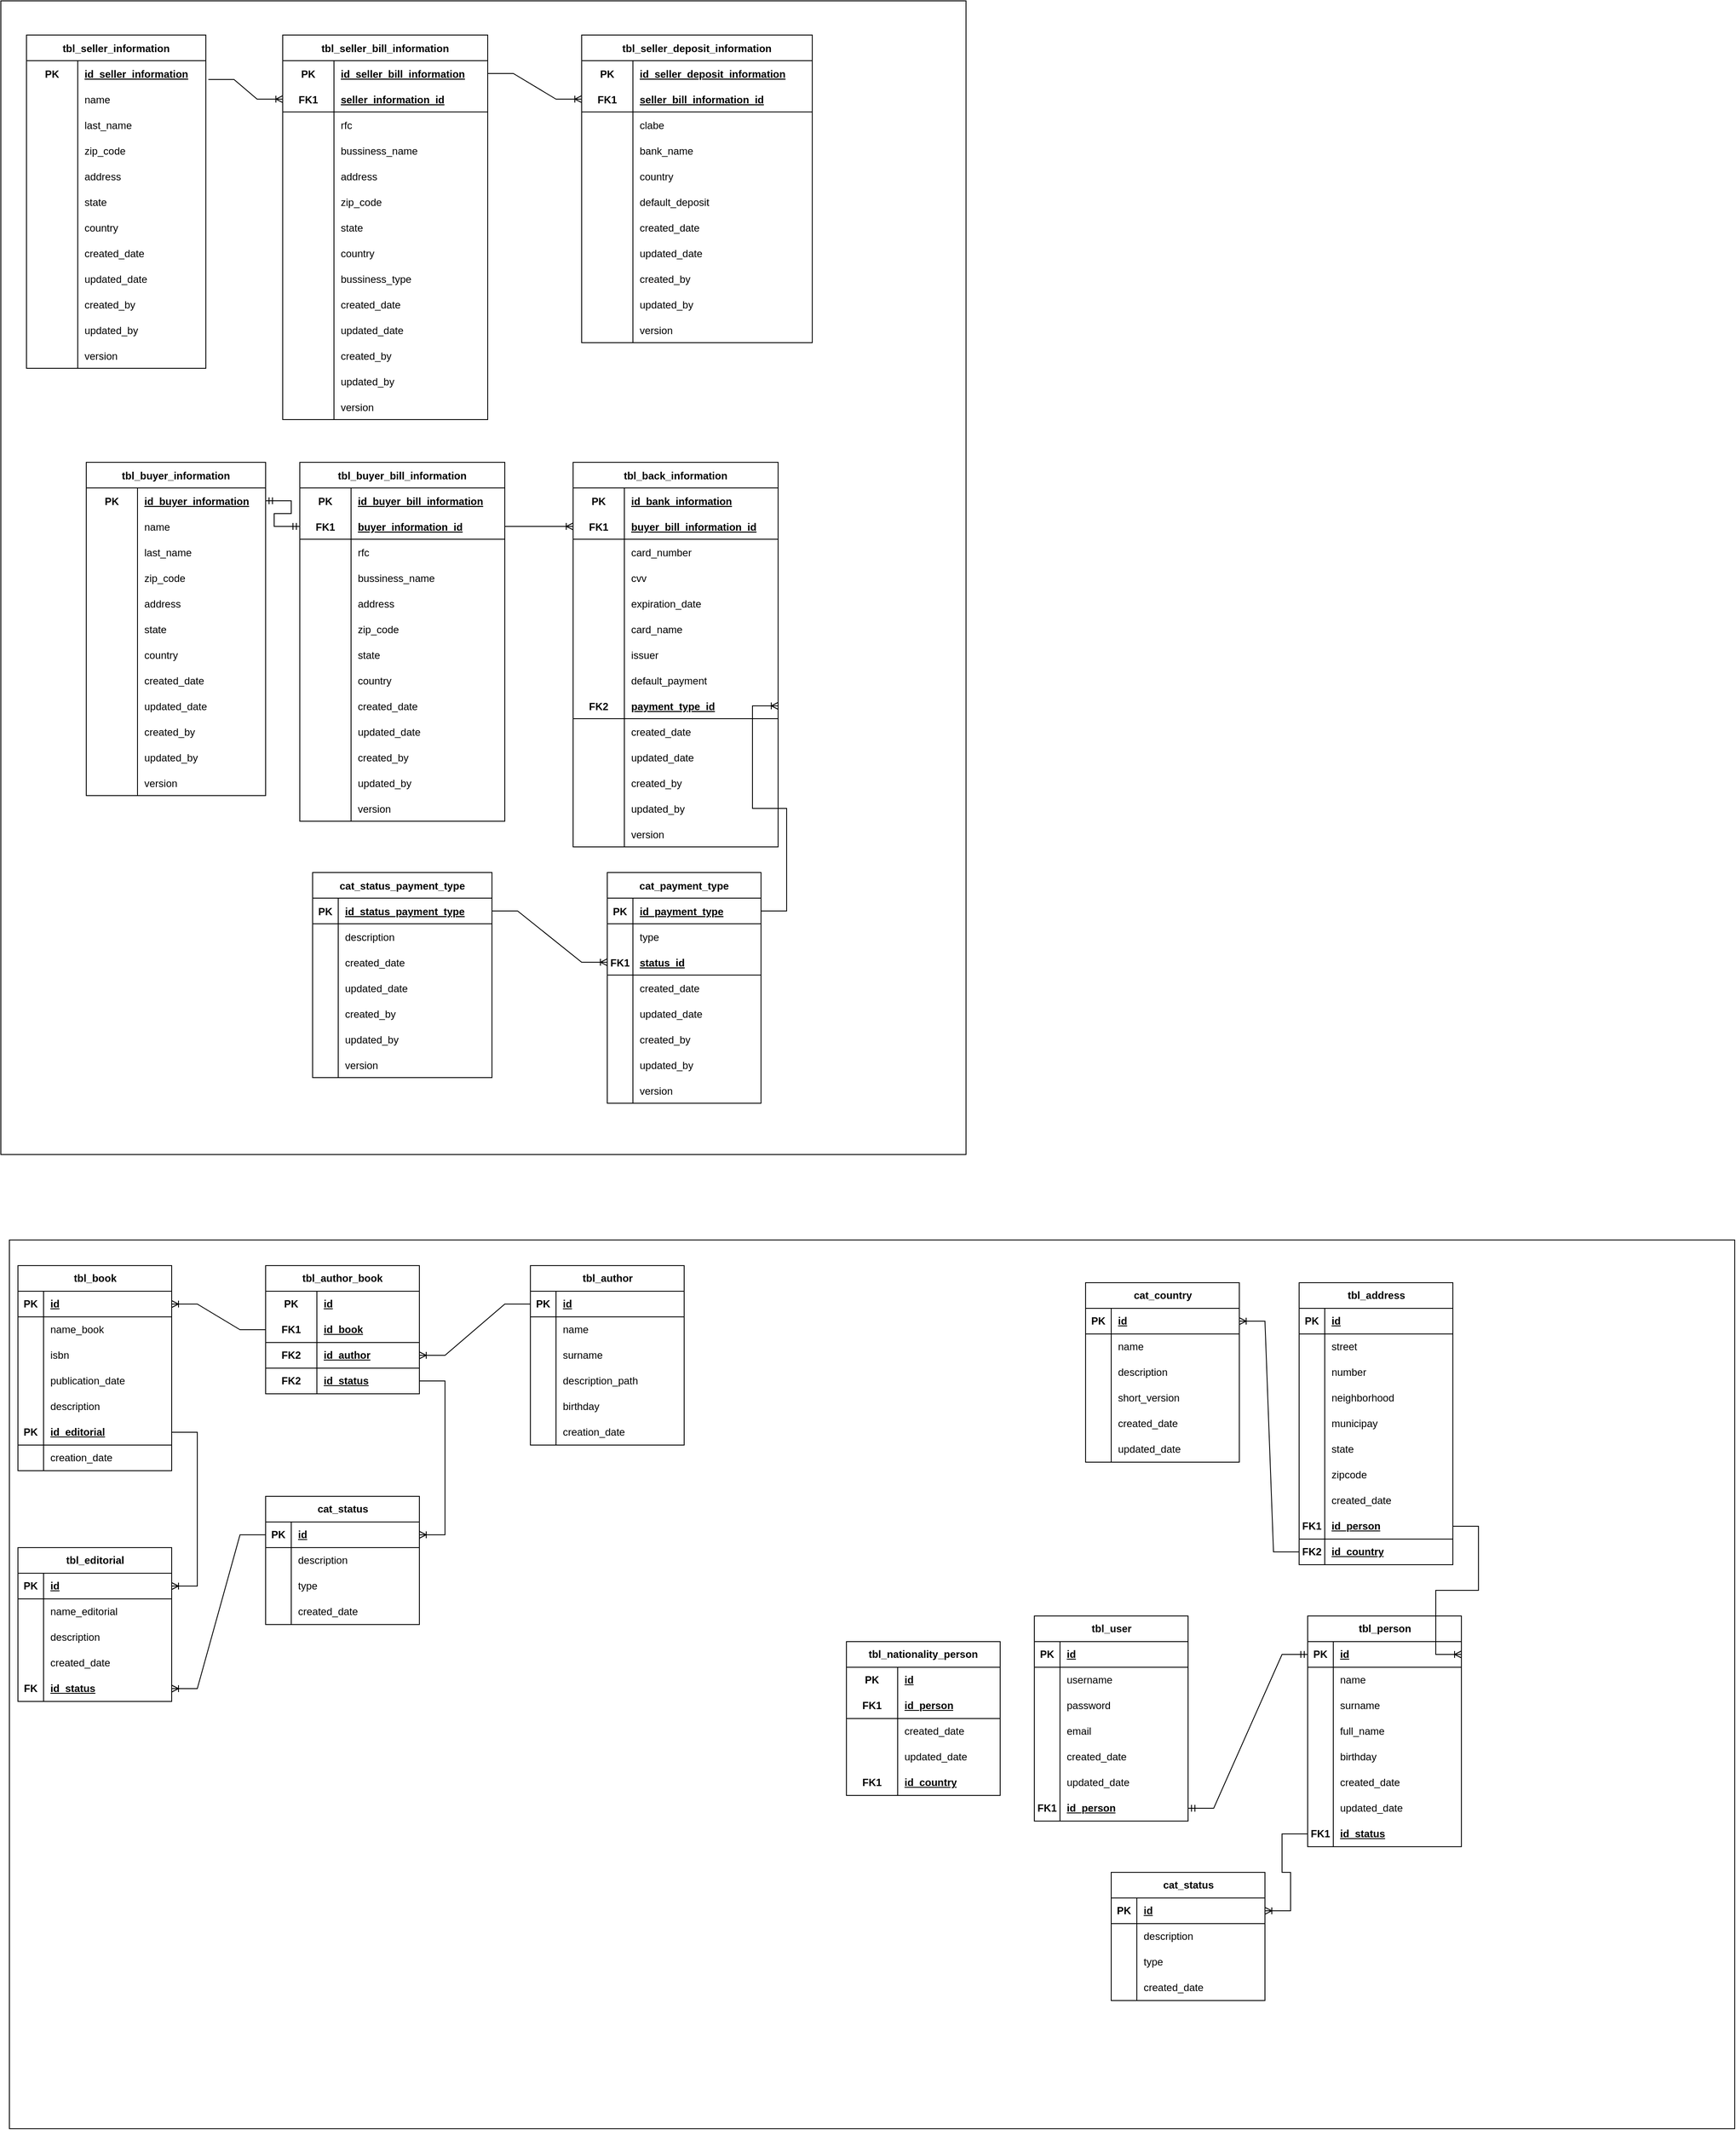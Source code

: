 <mxfile version="21.1.8" type="github">
  <diagram name="Page-1" id="VLLSUyKwArxKVn4R3EF9">
    <mxGraphModel dx="1434" dy="1805" grid="1" gridSize="10" guides="1" tooltips="1" connect="1" arrows="1" fold="1" page="1" pageScale="1" pageWidth="850" pageHeight="1100" math="0" shadow="0">
      <root>
        <mxCell id="0" />
        <mxCell id="1" parent="0" />
        <mxCell id="hc21qamk-vCU2O2GKbzn-1" value="" style="rounded=0;whiteSpace=wrap;html=1;" parent="1" vertex="1">
          <mxGeometry x="20" y="1430" width="2020" height="1040" as="geometry" />
        </mxCell>
        <mxCell id="ySTZGrgjvBXbwBJpY8sX-1" value="" style="rounded=0;whiteSpace=wrap;html=1;" parent="1" vertex="1">
          <mxGeometry x="10" y="-20" width="1130" height="1350" as="geometry" />
        </mxCell>
        <mxCell id="8_gPTrb35EaR-e3ibEYy-1" value="tbl_seller_information" style="shape=table;startSize=30;container=1;collapsible=1;childLayout=tableLayout;fixedRows=1;rowLines=0;fontStyle=1;align=center;resizeLast=1;" parent="1" vertex="1">
          <mxGeometry x="40" y="20" width="210" height="390" as="geometry" />
        </mxCell>
        <mxCell id="8_gPTrb35EaR-e3ibEYy-2" value="" style="shape=tableRow;horizontal=0;startSize=0;swimlaneHead=0;swimlaneBody=0;fillColor=none;collapsible=0;dropTarget=0;points=[[0,0.5],[1,0.5]];portConstraint=eastwest;top=0;left=0;right=0;bottom=0;" parent="8_gPTrb35EaR-e3ibEYy-1" vertex="1">
          <mxGeometry y="30" width="210" height="30" as="geometry" />
        </mxCell>
        <mxCell id="8_gPTrb35EaR-e3ibEYy-3" value="PK" style="shape=partialRectangle;connectable=0;fillColor=none;top=0;left=0;bottom=0;right=0;fontStyle=1;overflow=hidden;" parent="8_gPTrb35EaR-e3ibEYy-2" vertex="1">
          <mxGeometry width="60" height="30" as="geometry">
            <mxRectangle width="60" height="30" as="alternateBounds" />
          </mxGeometry>
        </mxCell>
        <mxCell id="8_gPTrb35EaR-e3ibEYy-4" value="id_seller_information" style="shape=partialRectangle;connectable=0;fillColor=none;top=0;left=0;bottom=0;right=0;align=left;spacingLeft=6;fontStyle=5;overflow=hidden;" parent="8_gPTrb35EaR-e3ibEYy-2" vertex="1">
          <mxGeometry x="60" width="150" height="30" as="geometry">
            <mxRectangle width="150" height="30" as="alternateBounds" />
          </mxGeometry>
        </mxCell>
        <mxCell id="8_gPTrb35EaR-e3ibEYy-8" value="" style="shape=tableRow;horizontal=0;startSize=0;swimlaneHead=0;swimlaneBody=0;fillColor=none;collapsible=0;dropTarget=0;points=[[0,0.5],[1,0.5]];portConstraint=eastwest;top=0;left=0;right=0;bottom=0;" parent="8_gPTrb35EaR-e3ibEYy-1" vertex="1">
          <mxGeometry y="60" width="210" height="30" as="geometry" />
        </mxCell>
        <mxCell id="8_gPTrb35EaR-e3ibEYy-9" value="" style="shape=partialRectangle;connectable=0;fillColor=none;top=0;left=0;bottom=0;right=0;editable=1;overflow=hidden;" parent="8_gPTrb35EaR-e3ibEYy-8" vertex="1">
          <mxGeometry width="60" height="30" as="geometry">
            <mxRectangle width="60" height="30" as="alternateBounds" />
          </mxGeometry>
        </mxCell>
        <mxCell id="8_gPTrb35EaR-e3ibEYy-10" value="name" style="shape=partialRectangle;connectable=0;fillColor=none;top=0;left=0;bottom=0;right=0;align=left;spacingLeft=6;overflow=hidden;" parent="8_gPTrb35EaR-e3ibEYy-8" vertex="1">
          <mxGeometry x="60" width="150" height="30" as="geometry">
            <mxRectangle width="150" height="30" as="alternateBounds" />
          </mxGeometry>
        </mxCell>
        <mxCell id="8_gPTrb35EaR-e3ibEYy-11" value="" style="shape=tableRow;horizontal=0;startSize=0;swimlaneHead=0;swimlaneBody=0;fillColor=none;collapsible=0;dropTarget=0;points=[[0,0.5],[1,0.5]];portConstraint=eastwest;top=0;left=0;right=0;bottom=0;" parent="8_gPTrb35EaR-e3ibEYy-1" vertex="1">
          <mxGeometry y="90" width="210" height="30" as="geometry" />
        </mxCell>
        <mxCell id="8_gPTrb35EaR-e3ibEYy-12" value="" style="shape=partialRectangle;connectable=0;fillColor=none;top=0;left=0;bottom=0;right=0;editable=1;overflow=hidden;" parent="8_gPTrb35EaR-e3ibEYy-11" vertex="1">
          <mxGeometry width="60" height="30" as="geometry">
            <mxRectangle width="60" height="30" as="alternateBounds" />
          </mxGeometry>
        </mxCell>
        <mxCell id="8_gPTrb35EaR-e3ibEYy-13" value="last_name" style="shape=partialRectangle;connectable=0;fillColor=none;top=0;left=0;bottom=0;right=0;align=left;spacingLeft=6;overflow=hidden;" parent="8_gPTrb35EaR-e3ibEYy-11" vertex="1">
          <mxGeometry x="60" width="150" height="30" as="geometry">
            <mxRectangle width="150" height="30" as="alternateBounds" />
          </mxGeometry>
        </mxCell>
        <mxCell id="8_gPTrb35EaR-e3ibEYy-14" value="" style="shape=tableRow;horizontal=0;startSize=0;swimlaneHead=0;swimlaneBody=0;fillColor=none;collapsible=0;dropTarget=0;points=[[0,0.5],[1,0.5]];portConstraint=eastwest;top=0;left=0;right=0;bottom=0;" parent="8_gPTrb35EaR-e3ibEYy-1" vertex="1">
          <mxGeometry y="120" width="210" height="30" as="geometry" />
        </mxCell>
        <mxCell id="8_gPTrb35EaR-e3ibEYy-15" value="" style="shape=partialRectangle;connectable=0;fillColor=none;top=0;left=0;bottom=0;right=0;editable=1;overflow=hidden;" parent="8_gPTrb35EaR-e3ibEYy-14" vertex="1">
          <mxGeometry width="60" height="30" as="geometry">
            <mxRectangle width="60" height="30" as="alternateBounds" />
          </mxGeometry>
        </mxCell>
        <mxCell id="8_gPTrb35EaR-e3ibEYy-16" value="zip_code" style="shape=partialRectangle;connectable=0;fillColor=none;top=0;left=0;bottom=0;right=0;align=left;spacingLeft=6;overflow=hidden;" parent="8_gPTrb35EaR-e3ibEYy-14" vertex="1">
          <mxGeometry x="60" width="150" height="30" as="geometry">
            <mxRectangle width="150" height="30" as="alternateBounds" />
          </mxGeometry>
        </mxCell>
        <mxCell id="8_gPTrb35EaR-e3ibEYy-17" value="" style="shape=tableRow;horizontal=0;startSize=0;swimlaneHead=0;swimlaneBody=0;fillColor=none;collapsible=0;dropTarget=0;points=[[0,0.5],[1,0.5]];portConstraint=eastwest;top=0;left=0;right=0;bottom=0;" parent="8_gPTrb35EaR-e3ibEYy-1" vertex="1">
          <mxGeometry y="150" width="210" height="30" as="geometry" />
        </mxCell>
        <mxCell id="8_gPTrb35EaR-e3ibEYy-18" value="" style="shape=partialRectangle;connectable=0;fillColor=none;top=0;left=0;bottom=0;right=0;editable=1;overflow=hidden;" parent="8_gPTrb35EaR-e3ibEYy-17" vertex="1">
          <mxGeometry width="60" height="30" as="geometry">
            <mxRectangle width="60" height="30" as="alternateBounds" />
          </mxGeometry>
        </mxCell>
        <mxCell id="8_gPTrb35EaR-e3ibEYy-19" value="address" style="shape=partialRectangle;connectable=0;fillColor=none;top=0;left=0;bottom=0;right=0;align=left;spacingLeft=6;overflow=hidden;" parent="8_gPTrb35EaR-e3ibEYy-17" vertex="1">
          <mxGeometry x="60" width="150" height="30" as="geometry">
            <mxRectangle width="150" height="30" as="alternateBounds" />
          </mxGeometry>
        </mxCell>
        <mxCell id="8_gPTrb35EaR-e3ibEYy-20" value="" style="shape=tableRow;horizontal=0;startSize=0;swimlaneHead=0;swimlaneBody=0;fillColor=none;collapsible=0;dropTarget=0;points=[[0,0.5],[1,0.5]];portConstraint=eastwest;top=0;left=0;right=0;bottom=0;" parent="8_gPTrb35EaR-e3ibEYy-1" vertex="1">
          <mxGeometry y="180" width="210" height="30" as="geometry" />
        </mxCell>
        <mxCell id="8_gPTrb35EaR-e3ibEYy-21" value="" style="shape=partialRectangle;connectable=0;fillColor=none;top=0;left=0;bottom=0;right=0;editable=1;overflow=hidden;" parent="8_gPTrb35EaR-e3ibEYy-20" vertex="1">
          <mxGeometry width="60" height="30" as="geometry">
            <mxRectangle width="60" height="30" as="alternateBounds" />
          </mxGeometry>
        </mxCell>
        <mxCell id="8_gPTrb35EaR-e3ibEYy-22" value="state" style="shape=partialRectangle;connectable=0;fillColor=none;top=0;left=0;bottom=0;right=0;align=left;spacingLeft=6;overflow=hidden;" parent="8_gPTrb35EaR-e3ibEYy-20" vertex="1">
          <mxGeometry x="60" width="150" height="30" as="geometry">
            <mxRectangle width="150" height="30" as="alternateBounds" />
          </mxGeometry>
        </mxCell>
        <mxCell id="8_gPTrb35EaR-e3ibEYy-23" value="" style="shape=tableRow;horizontal=0;startSize=0;swimlaneHead=0;swimlaneBody=0;fillColor=none;collapsible=0;dropTarget=0;points=[[0,0.5],[1,0.5]];portConstraint=eastwest;top=0;left=0;right=0;bottom=0;" parent="8_gPTrb35EaR-e3ibEYy-1" vertex="1">
          <mxGeometry y="210" width="210" height="30" as="geometry" />
        </mxCell>
        <mxCell id="8_gPTrb35EaR-e3ibEYy-24" value="" style="shape=partialRectangle;connectable=0;fillColor=none;top=0;left=0;bottom=0;right=0;editable=1;overflow=hidden;" parent="8_gPTrb35EaR-e3ibEYy-23" vertex="1">
          <mxGeometry width="60" height="30" as="geometry">
            <mxRectangle width="60" height="30" as="alternateBounds" />
          </mxGeometry>
        </mxCell>
        <mxCell id="8_gPTrb35EaR-e3ibEYy-25" value="country" style="shape=partialRectangle;connectable=0;fillColor=none;top=0;left=0;bottom=0;right=0;align=left;spacingLeft=6;overflow=hidden;" parent="8_gPTrb35EaR-e3ibEYy-23" vertex="1">
          <mxGeometry x="60" width="150" height="30" as="geometry">
            <mxRectangle width="150" height="30" as="alternateBounds" />
          </mxGeometry>
        </mxCell>
        <mxCell id="8_gPTrb35EaR-e3ibEYy-217" value="" style="shape=tableRow;horizontal=0;startSize=0;swimlaneHead=0;swimlaneBody=0;fillColor=none;collapsible=0;dropTarget=0;points=[[0,0.5],[1,0.5]];portConstraint=eastwest;top=0;left=0;right=0;bottom=0;" parent="8_gPTrb35EaR-e3ibEYy-1" vertex="1">
          <mxGeometry y="240" width="210" height="30" as="geometry" />
        </mxCell>
        <mxCell id="8_gPTrb35EaR-e3ibEYy-218" value="" style="shape=partialRectangle;connectable=0;fillColor=none;top=0;left=0;bottom=0;right=0;editable=1;overflow=hidden;" parent="8_gPTrb35EaR-e3ibEYy-217" vertex="1">
          <mxGeometry width="60" height="30" as="geometry">
            <mxRectangle width="60" height="30" as="alternateBounds" />
          </mxGeometry>
        </mxCell>
        <mxCell id="8_gPTrb35EaR-e3ibEYy-219" value="created_date" style="shape=partialRectangle;connectable=0;fillColor=none;top=0;left=0;bottom=0;right=0;align=left;spacingLeft=6;overflow=hidden;" parent="8_gPTrb35EaR-e3ibEYy-217" vertex="1">
          <mxGeometry x="60" width="150" height="30" as="geometry">
            <mxRectangle width="150" height="30" as="alternateBounds" />
          </mxGeometry>
        </mxCell>
        <mxCell id="8_gPTrb35EaR-e3ibEYy-220" value="" style="shape=tableRow;horizontal=0;startSize=0;swimlaneHead=0;swimlaneBody=0;fillColor=none;collapsible=0;dropTarget=0;points=[[0,0.5],[1,0.5]];portConstraint=eastwest;top=0;left=0;right=0;bottom=0;" parent="8_gPTrb35EaR-e3ibEYy-1" vertex="1">
          <mxGeometry y="270" width="210" height="30" as="geometry" />
        </mxCell>
        <mxCell id="8_gPTrb35EaR-e3ibEYy-221" value="" style="shape=partialRectangle;connectable=0;fillColor=none;top=0;left=0;bottom=0;right=0;editable=1;overflow=hidden;" parent="8_gPTrb35EaR-e3ibEYy-220" vertex="1">
          <mxGeometry width="60" height="30" as="geometry">
            <mxRectangle width="60" height="30" as="alternateBounds" />
          </mxGeometry>
        </mxCell>
        <mxCell id="8_gPTrb35EaR-e3ibEYy-222" value="updated_date" style="shape=partialRectangle;connectable=0;fillColor=none;top=0;left=0;bottom=0;right=0;align=left;spacingLeft=6;overflow=hidden;" parent="8_gPTrb35EaR-e3ibEYy-220" vertex="1">
          <mxGeometry x="60" width="150" height="30" as="geometry">
            <mxRectangle width="150" height="30" as="alternateBounds" />
          </mxGeometry>
        </mxCell>
        <mxCell id="8_gPTrb35EaR-e3ibEYy-223" value="" style="shape=tableRow;horizontal=0;startSize=0;swimlaneHead=0;swimlaneBody=0;fillColor=none;collapsible=0;dropTarget=0;points=[[0,0.5],[1,0.5]];portConstraint=eastwest;top=0;left=0;right=0;bottom=0;" parent="8_gPTrb35EaR-e3ibEYy-1" vertex="1">
          <mxGeometry y="300" width="210" height="30" as="geometry" />
        </mxCell>
        <mxCell id="8_gPTrb35EaR-e3ibEYy-224" value="" style="shape=partialRectangle;connectable=0;fillColor=none;top=0;left=0;bottom=0;right=0;editable=1;overflow=hidden;" parent="8_gPTrb35EaR-e3ibEYy-223" vertex="1">
          <mxGeometry width="60" height="30" as="geometry">
            <mxRectangle width="60" height="30" as="alternateBounds" />
          </mxGeometry>
        </mxCell>
        <mxCell id="8_gPTrb35EaR-e3ibEYy-225" value="created_by" style="shape=partialRectangle;connectable=0;fillColor=none;top=0;left=0;bottom=0;right=0;align=left;spacingLeft=6;overflow=hidden;" parent="8_gPTrb35EaR-e3ibEYy-223" vertex="1">
          <mxGeometry x="60" width="150" height="30" as="geometry">
            <mxRectangle width="150" height="30" as="alternateBounds" />
          </mxGeometry>
        </mxCell>
        <mxCell id="8_gPTrb35EaR-e3ibEYy-226" value="" style="shape=tableRow;horizontal=0;startSize=0;swimlaneHead=0;swimlaneBody=0;fillColor=none;collapsible=0;dropTarget=0;points=[[0,0.5],[1,0.5]];portConstraint=eastwest;top=0;left=0;right=0;bottom=0;" parent="8_gPTrb35EaR-e3ibEYy-1" vertex="1">
          <mxGeometry y="330" width="210" height="30" as="geometry" />
        </mxCell>
        <mxCell id="8_gPTrb35EaR-e3ibEYy-227" value="" style="shape=partialRectangle;connectable=0;fillColor=none;top=0;left=0;bottom=0;right=0;editable=1;overflow=hidden;" parent="8_gPTrb35EaR-e3ibEYy-226" vertex="1">
          <mxGeometry width="60" height="30" as="geometry">
            <mxRectangle width="60" height="30" as="alternateBounds" />
          </mxGeometry>
        </mxCell>
        <mxCell id="8_gPTrb35EaR-e3ibEYy-228" value="updated_by" style="shape=partialRectangle;connectable=0;fillColor=none;top=0;left=0;bottom=0;right=0;align=left;spacingLeft=6;overflow=hidden;" parent="8_gPTrb35EaR-e3ibEYy-226" vertex="1">
          <mxGeometry x="60" width="150" height="30" as="geometry">
            <mxRectangle width="150" height="30" as="alternateBounds" />
          </mxGeometry>
        </mxCell>
        <mxCell id="8_gPTrb35EaR-e3ibEYy-229" value="" style="shape=tableRow;horizontal=0;startSize=0;swimlaneHead=0;swimlaneBody=0;fillColor=none;collapsible=0;dropTarget=0;points=[[0,0.5],[1,0.5]];portConstraint=eastwest;top=0;left=0;right=0;bottom=0;" parent="8_gPTrb35EaR-e3ibEYy-1" vertex="1">
          <mxGeometry y="360" width="210" height="30" as="geometry" />
        </mxCell>
        <mxCell id="8_gPTrb35EaR-e3ibEYy-230" value="" style="shape=partialRectangle;connectable=0;fillColor=none;top=0;left=0;bottom=0;right=0;editable=1;overflow=hidden;" parent="8_gPTrb35EaR-e3ibEYy-229" vertex="1">
          <mxGeometry width="60" height="30" as="geometry">
            <mxRectangle width="60" height="30" as="alternateBounds" />
          </mxGeometry>
        </mxCell>
        <mxCell id="8_gPTrb35EaR-e3ibEYy-231" value="version" style="shape=partialRectangle;connectable=0;fillColor=none;top=0;left=0;bottom=0;right=0;align=left;spacingLeft=6;overflow=hidden;" parent="8_gPTrb35EaR-e3ibEYy-229" vertex="1">
          <mxGeometry x="60" width="150" height="30" as="geometry">
            <mxRectangle width="150" height="30" as="alternateBounds" />
          </mxGeometry>
        </mxCell>
        <mxCell id="8_gPTrb35EaR-e3ibEYy-26" value="tbl_seller_bill_information" style="shape=table;startSize=30;container=1;collapsible=1;childLayout=tableLayout;fixedRows=1;rowLines=0;fontStyle=1;align=center;resizeLast=1;" parent="1" vertex="1">
          <mxGeometry x="340" y="20" width="240" height="450" as="geometry" />
        </mxCell>
        <mxCell id="8_gPTrb35EaR-e3ibEYy-27" value="" style="shape=tableRow;horizontal=0;startSize=0;swimlaneHead=0;swimlaneBody=0;fillColor=none;collapsible=0;dropTarget=0;points=[[0,0.5],[1,0.5]];portConstraint=eastwest;top=0;left=0;right=0;bottom=0;" parent="8_gPTrb35EaR-e3ibEYy-26" vertex="1">
          <mxGeometry y="30" width="240" height="30" as="geometry" />
        </mxCell>
        <mxCell id="8_gPTrb35EaR-e3ibEYy-28" value="PK" style="shape=partialRectangle;connectable=0;fillColor=none;top=0;left=0;bottom=0;right=0;fontStyle=1;overflow=hidden;" parent="8_gPTrb35EaR-e3ibEYy-27" vertex="1">
          <mxGeometry width="60" height="30" as="geometry">
            <mxRectangle width="60" height="30" as="alternateBounds" />
          </mxGeometry>
        </mxCell>
        <mxCell id="8_gPTrb35EaR-e3ibEYy-29" value="id_seller_bill_information" style="shape=partialRectangle;connectable=0;fillColor=none;top=0;left=0;bottom=0;right=0;align=left;spacingLeft=6;fontStyle=5;overflow=hidden;" parent="8_gPTrb35EaR-e3ibEYy-27" vertex="1">
          <mxGeometry x="60" width="180" height="30" as="geometry">
            <mxRectangle width="180" height="30" as="alternateBounds" />
          </mxGeometry>
        </mxCell>
        <mxCell id="8_gPTrb35EaR-e3ibEYy-30" value="" style="shape=tableRow;horizontal=0;startSize=0;swimlaneHead=0;swimlaneBody=0;fillColor=none;collapsible=0;dropTarget=0;points=[[0,0.5],[1,0.5]];portConstraint=eastwest;top=0;left=0;right=0;bottom=1;" parent="8_gPTrb35EaR-e3ibEYy-26" vertex="1">
          <mxGeometry y="60" width="240" height="30" as="geometry" />
        </mxCell>
        <mxCell id="8_gPTrb35EaR-e3ibEYy-31" value="FK1" style="shape=partialRectangle;connectable=0;fillColor=none;top=0;left=0;bottom=0;right=0;fontStyle=1;overflow=hidden;" parent="8_gPTrb35EaR-e3ibEYy-30" vertex="1">
          <mxGeometry width="60" height="30" as="geometry">
            <mxRectangle width="60" height="30" as="alternateBounds" />
          </mxGeometry>
        </mxCell>
        <mxCell id="8_gPTrb35EaR-e3ibEYy-32" value="seller_information_id" style="shape=partialRectangle;connectable=0;fillColor=none;top=0;left=0;bottom=0;right=0;align=left;spacingLeft=6;fontStyle=5;overflow=hidden;" parent="8_gPTrb35EaR-e3ibEYy-30" vertex="1">
          <mxGeometry x="60" width="180" height="30" as="geometry">
            <mxRectangle width="180" height="30" as="alternateBounds" />
          </mxGeometry>
        </mxCell>
        <mxCell id="8_gPTrb35EaR-e3ibEYy-33" value="" style="shape=tableRow;horizontal=0;startSize=0;swimlaneHead=0;swimlaneBody=0;fillColor=none;collapsible=0;dropTarget=0;points=[[0,0.5],[1,0.5]];portConstraint=eastwest;top=0;left=0;right=0;bottom=0;" parent="8_gPTrb35EaR-e3ibEYy-26" vertex="1">
          <mxGeometry y="90" width="240" height="30" as="geometry" />
        </mxCell>
        <mxCell id="8_gPTrb35EaR-e3ibEYy-34" value="" style="shape=partialRectangle;connectable=0;fillColor=none;top=0;left=0;bottom=0;right=0;editable=1;overflow=hidden;" parent="8_gPTrb35EaR-e3ibEYy-33" vertex="1">
          <mxGeometry width="60" height="30" as="geometry">
            <mxRectangle width="60" height="30" as="alternateBounds" />
          </mxGeometry>
        </mxCell>
        <mxCell id="8_gPTrb35EaR-e3ibEYy-35" value="rfc" style="shape=partialRectangle;connectable=0;fillColor=none;top=0;left=0;bottom=0;right=0;align=left;spacingLeft=6;overflow=hidden;" parent="8_gPTrb35EaR-e3ibEYy-33" vertex="1">
          <mxGeometry x="60" width="180" height="30" as="geometry">
            <mxRectangle width="180" height="30" as="alternateBounds" />
          </mxGeometry>
        </mxCell>
        <mxCell id="8_gPTrb35EaR-e3ibEYy-36" value="" style="shape=tableRow;horizontal=0;startSize=0;swimlaneHead=0;swimlaneBody=0;fillColor=none;collapsible=0;dropTarget=0;points=[[0,0.5],[1,0.5]];portConstraint=eastwest;top=0;left=0;right=0;bottom=0;" parent="8_gPTrb35EaR-e3ibEYy-26" vertex="1">
          <mxGeometry y="120" width="240" height="30" as="geometry" />
        </mxCell>
        <mxCell id="8_gPTrb35EaR-e3ibEYy-37" value="" style="shape=partialRectangle;connectable=0;fillColor=none;top=0;left=0;bottom=0;right=0;editable=1;overflow=hidden;" parent="8_gPTrb35EaR-e3ibEYy-36" vertex="1">
          <mxGeometry width="60" height="30" as="geometry">
            <mxRectangle width="60" height="30" as="alternateBounds" />
          </mxGeometry>
        </mxCell>
        <mxCell id="8_gPTrb35EaR-e3ibEYy-38" value="bussiness_name" style="shape=partialRectangle;connectable=0;fillColor=none;top=0;left=0;bottom=0;right=0;align=left;spacingLeft=6;overflow=hidden;" parent="8_gPTrb35EaR-e3ibEYy-36" vertex="1">
          <mxGeometry x="60" width="180" height="30" as="geometry">
            <mxRectangle width="180" height="30" as="alternateBounds" />
          </mxGeometry>
        </mxCell>
        <mxCell id="8_gPTrb35EaR-e3ibEYy-39" value="" style="shape=tableRow;horizontal=0;startSize=0;swimlaneHead=0;swimlaneBody=0;fillColor=none;collapsible=0;dropTarget=0;points=[[0,0.5],[1,0.5]];portConstraint=eastwest;top=0;left=0;right=0;bottom=0;" parent="8_gPTrb35EaR-e3ibEYy-26" vertex="1">
          <mxGeometry y="150" width="240" height="30" as="geometry" />
        </mxCell>
        <mxCell id="8_gPTrb35EaR-e3ibEYy-40" value="" style="shape=partialRectangle;connectable=0;fillColor=none;top=0;left=0;bottom=0;right=0;editable=1;overflow=hidden;" parent="8_gPTrb35EaR-e3ibEYy-39" vertex="1">
          <mxGeometry width="60" height="30" as="geometry">
            <mxRectangle width="60" height="30" as="alternateBounds" />
          </mxGeometry>
        </mxCell>
        <mxCell id="8_gPTrb35EaR-e3ibEYy-41" value="address" style="shape=partialRectangle;connectable=0;fillColor=none;top=0;left=0;bottom=0;right=0;align=left;spacingLeft=6;overflow=hidden;" parent="8_gPTrb35EaR-e3ibEYy-39" vertex="1">
          <mxGeometry x="60" width="180" height="30" as="geometry">
            <mxRectangle width="180" height="30" as="alternateBounds" />
          </mxGeometry>
        </mxCell>
        <mxCell id="8_gPTrb35EaR-e3ibEYy-42" value="" style="shape=tableRow;horizontal=0;startSize=0;swimlaneHead=0;swimlaneBody=0;fillColor=none;collapsible=0;dropTarget=0;points=[[0,0.5],[1,0.5]];portConstraint=eastwest;top=0;left=0;right=0;bottom=0;" parent="8_gPTrb35EaR-e3ibEYy-26" vertex="1">
          <mxGeometry y="180" width="240" height="30" as="geometry" />
        </mxCell>
        <mxCell id="8_gPTrb35EaR-e3ibEYy-43" value="" style="shape=partialRectangle;connectable=0;fillColor=none;top=0;left=0;bottom=0;right=0;editable=1;overflow=hidden;" parent="8_gPTrb35EaR-e3ibEYy-42" vertex="1">
          <mxGeometry width="60" height="30" as="geometry">
            <mxRectangle width="60" height="30" as="alternateBounds" />
          </mxGeometry>
        </mxCell>
        <mxCell id="8_gPTrb35EaR-e3ibEYy-44" value="zip_code" style="shape=partialRectangle;connectable=0;fillColor=none;top=0;left=0;bottom=0;right=0;align=left;spacingLeft=6;overflow=hidden;" parent="8_gPTrb35EaR-e3ibEYy-42" vertex="1">
          <mxGeometry x="60" width="180" height="30" as="geometry">
            <mxRectangle width="180" height="30" as="alternateBounds" />
          </mxGeometry>
        </mxCell>
        <mxCell id="8_gPTrb35EaR-e3ibEYy-45" value="" style="shape=tableRow;horizontal=0;startSize=0;swimlaneHead=0;swimlaneBody=0;fillColor=none;collapsible=0;dropTarget=0;points=[[0,0.5],[1,0.5]];portConstraint=eastwest;top=0;left=0;right=0;bottom=0;" parent="8_gPTrb35EaR-e3ibEYy-26" vertex="1">
          <mxGeometry y="210" width="240" height="30" as="geometry" />
        </mxCell>
        <mxCell id="8_gPTrb35EaR-e3ibEYy-46" value="" style="shape=partialRectangle;connectable=0;fillColor=none;top=0;left=0;bottom=0;right=0;editable=1;overflow=hidden;" parent="8_gPTrb35EaR-e3ibEYy-45" vertex="1">
          <mxGeometry width="60" height="30" as="geometry">
            <mxRectangle width="60" height="30" as="alternateBounds" />
          </mxGeometry>
        </mxCell>
        <mxCell id="8_gPTrb35EaR-e3ibEYy-47" value="state" style="shape=partialRectangle;connectable=0;fillColor=none;top=0;left=0;bottom=0;right=0;align=left;spacingLeft=6;overflow=hidden;" parent="8_gPTrb35EaR-e3ibEYy-45" vertex="1">
          <mxGeometry x="60" width="180" height="30" as="geometry">
            <mxRectangle width="180" height="30" as="alternateBounds" />
          </mxGeometry>
        </mxCell>
        <mxCell id="8_gPTrb35EaR-e3ibEYy-48" value="" style="shape=tableRow;horizontal=0;startSize=0;swimlaneHead=0;swimlaneBody=0;fillColor=none;collapsible=0;dropTarget=0;points=[[0,0.5],[1,0.5]];portConstraint=eastwest;top=0;left=0;right=0;bottom=0;" parent="8_gPTrb35EaR-e3ibEYy-26" vertex="1">
          <mxGeometry y="240" width="240" height="30" as="geometry" />
        </mxCell>
        <mxCell id="8_gPTrb35EaR-e3ibEYy-49" value="" style="shape=partialRectangle;connectable=0;fillColor=none;top=0;left=0;bottom=0;right=0;editable=1;overflow=hidden;" parent="8_gPTrb35EaR-e3ibEYy-48" vertex="1">
          <mxGeometry width="60" height="30" as="geometry">
            <mxRectangle width="60" height="30" as="alternateBounds" />
          </mxGeometry>
        </mxCell>
        <mxCell id="8_gPTrb35EaR-e3ibEYy-50" value="country" style="shape=partialRectangle;connectable=0;fillColor=none;top=0;left=0;bottom=0;right=0;align=left;spacingLeft=6;overflow=hidden;" parent="8_gPTrb35EaR-e3ibEYy-48" vertex="1">
          <mxGeometry x="60" width="180" height="30" as="geometry">
            <mxRectangle width="180" height="30" as="alternateBounds" />
          </mxGeometry>
        </mxCell>
        <mxCell id="8_gPTrb35EaR-e3ibEYy-51" value="" style="shape=tableRow;horizontal=0;startSize=0;swimlaneHead=0;swimlaneBody=0;fillColor=none;collapsible=0;dropTarget=0;points=[[0,0.5],[1,0.5]];portConstraint=eastwest;top=0;left=0;right=0;bottom=0;" parent="8_gPTrb35EaR-e3ibEYy-26" vertex="1">
          <mxGeometry y="270" width="240" height="30" as="geometry" />
        </mxCell>
        <mxCell id="8_gPTrb35EaR-e3ibEYy-52" value="" style="shape=partialRectangle;connectable=0;fillColor=none;top=0;left=0;bottom=0;right=0;editable=1;overflow=hidden;" parent="8_gPTrb35EaR-e3ibEYy-51" vertex="1">
          <mxGeometry width="60" height="30" as="geometry">
            <mxRectangle width="60" height="30" as="alternateBounds" />
          </mxGeometry>
        </mxCell>
        <mxCell id="8_gPTrb35EaR-e3ibEYy-53" value="bussiness_type" style="shape=partialRectangle;connectable=0;fillColor=none;top=0;left=0;bottom=0;right=0;align=left;spacingLeft=6;overflow=hidden;" parent="8_gPTrb35EaR-e3ibEYy-51" vertex="1">
          <mxGeometry x="60" width="180" height="30" as="geometry">
            <mxRectangle width="180" height="30" as="alternateBounds" />
          </mxGeometry>
        </mxCell>
        <mxCell id="8_gPTrb35EaR-e3ibEYy-202" value="" style="shape=tableRow;horizontal=0;startSize=0;swimlaneHead=0;swimlaneBody=0;fillColor=none;collapsible=0;dropTarget=0;points=[[0,0.5],[1,0.5]];portConstraint=eastwest;top=0;left=0;right=0;bottom=0;" parent="8_gPTrb35EaR-e3ibEYy-26" vertex="1">
          <mxGeometry y="300" width="240" height="30" as="geometry" />
        </mxCell>
        <mxCell id="8_gPTrb35EaR-e3ibEYy-203" value="" style="shape=partialRectangle;connectable=0;fillColor=none;top=0;left=0;bottom=0;right=0;editable=1;overflow=hidden;" parent="8_gPTrb35EaR-e3ibEYy-202" vertex="1">
          <mxGeometry width="60" height="30" as="geometry">
            <mxRectangle width="60" height="30" as="alternateBounds" />
          </mxGeometry>
        </mxCell>
        <mxCell id="8_gPTrb35EaR-e3ibEYy-204" value="created_date" style="shape=partialRectangle;connectable=0;fillColor=none;top=0;left=0;bottom=0;right=0;align=left;spacingLeft=6;overflow=hidden;" parent="8_gPTrb35EaR-e3ibEYy-202" vertex="1">
          <mxGeometry x="60" width="180" height="30" as="geometry">
            <mxRectangle width="180" height="30" as="alternateBounds" />
          </mxGeometry>
        </mxCell>
        <mxCell id="8_gPTrb35EaR-e3ibEYy-205" value="" style="shape=tableRow;horizontal=0;startSize=0;swimlaneHead=0;swimlaneBody=0;fillColor=none;collapsible=0;dropTarget=0;points=[[0,0.5],[1,0.5]];portConstraint=eastwest;top=0;left=0;right=0;bottom=0;" parent="8_gPTrb35EaR-e3ibEYy-26" vertex="1">
          <mxGeometry y="330" width="240" height="30" as="geometry" />
        </mxCell>
        <mxCell id="8_gPTrb35EaR-e3ibEYy-206" value="" style="shape=partialRectangle;connectable=0;fillColor=none;top=0;left=0;bottom=0;right=0;editable=1;overflow=hidden;" parent="8_gPTrb35EaR-e3ibEYy-205" vertex="1">
          <mxGeometry width="60" height="30" as="geometry">
            <mxRectangle width="60" height="30" as="alternateBounds" />
          </mxGeometry>
        </mxCell>
        <mxCell id="8_gPTrb35EaR-e3ibEYy-207" value="updated_date" style="shape=partialRectangle;connectable=0;fillColor=none;top=0;left=0;bottom=0;right=0;align=left;spacingLeft=6;overflow=hidden;" parent="8_gPTrb35EaR-e3ibEYy-205" vertex="1">
          <mxGeometry x="60" width="180" height="30" as="geometry">
            <mxRectangle width="180" height="30" as="alternateBounds" />
          </mxGeometry>
        </mxCell>
        <mxCell id="8_gPTrb35EaR-e3ibEYy-208" value="" style="shape=tableRow;horizontal=0;startSize=0;swimlaneHead=0;swimlaneBody=0;fillColor=none;collapsible=0;dropTarget=0;points=[[0,0.5],[1,0.5]];portConstraint=eastwest;top=0;left=0;right=0;bottom=0;" parent="8_gPTrb35EaR-e3ibEYy-26" vertex="1">
          <mxGeometry y="360" width="240" height="30" as="geometry" />
        </mxCell>
        <mxCell id="8_gPTrb35EaR-e3ibEYy-209" value="" style="shape=partialRectangle;connectable=0;fillColor=none;top=0;left=0;bottom=0;right=0;editable=1;overflow=hidden;" parent="8_gPTrb35EaR-e3ibEYy-208" vertex="1">
          <mxGeometry width="60" height="30" as="geometry">
            <mxRectangle width="60" height="30" as="alternateBounds" />
          </mxGeometry>
        </mxCell>
        <mxCell id="8_gPTrb35EaR-e3ibEYy-210" value="created_by" style="shape=partialRectangle;connectable=0;fillColor=none;top=0;left=0;bottom=0;right=0;align=left;spacingLeft=6;overflow=hidden;" parent="8_gPTrb35EaR-e3ibEYy-208" vertex="1">
          <mxGeometry x="60" width="180" height="30" as="geometry">
            <mxRectangle width="180" height="30" as="alternateBounds" />
          </mxGeometry>
        </mxCell>
        <mxCell id="8_gPTrb35EaR-e3ibEYy-211" value="" style="shape=tableRow;horizontal=0;startSize=0;swimlaneHead=0;swimlaneBody=0;fillColor=none;collapsible=0;dropTarget=0;points=[[0,0.5],[1,0.5]];portConstraint=eastwest;top=0;left=0;right=0;bottom=0;" parent="8_gPTrb35EaR-e3ibEYy-26" vertex="1">
          <mxGeometry y="390" width="240" height="30" as="geometry" />
        </mxCell>
        <mxCell id="8_gPTrb35EaR-e3ibEYy-212" value="" style="shape=partialRectangle;connectable=0;fillColor=none;top=0;left=0;bottom=0;right=0;editable=1;overflow=hidden;" parent="8_gPTrb35EaR-e3ibEYy-211" vertex="1">
          <mxGeometry width="60" height="30" as="geometry">
            <mxRectangle width="60" height="30" as="alternateBounds" />
          </mxGeometry>
        </mxCell>
        <mxCell id="8_gPTrb35EaR-e3ibEYy-213" value="updated_by" style="shape=partialRectangle;connectable=0;fillColor=none;top=0;left=0;bottom=0;right=0;align=left;spacingLeft=6;overflow=hidden;" parent="8_gPTrb35EaR-e3ibEYy-211" vertex="1">
          <mxGeometry x="60" width="180" height="30" as="geometry">
            <mxRectangle width="180" height="30" as="alternateBounds" />
          </mxGeometry>
        </mxCell>
        <mxCell id="8_gPTrb35EaR-e3ibEYy-214" value="" style="shape=tableRow;horizontal=0;startSize=0;swimlaneHead=0;swimlaneBody=0;fillColor=none;collapsible=0;dropTarget=0;points=[[0,0.5],[1,0.5]];portConstraint=eastwest;top=0;left=0;right=0;bottom=0;" parent="8_gPTrb35EaR-e3ibEYy-26" vertex="1">
          <mxGeometry y="420" width="240" height="30" as="geometry" />
        </mxCell>
        <mxCell id="8_gPTrb35EaR-e3ibEYy-215" value="" style="shape=partialRectangle;connectable=0;fillColor=none;top=0;left=0;bottom=0;right=0;editable=1;overflow=hidden;" parent="8_gPTrb35EaR-e3ibEYy-214" vertex="1">
          <mxGeometry width="60" height="30" as="geometry">
            <mxRectangle width="60" height="30" as="alternateBounds" />
          </mxGeometry>
        </mxCell>
        <mxCell id="8_gPTrb35EaR-e3ibEYy-216" value="version" style="shape=partialRectangle;connectable=0;fillColor=none;top=0;left=0;bottom=0;right=0;align=left;spacingLeft=6;overflow=hidden;" parent="8_gPTrb35EaR-e3ibEYy-214" vertex="1">
          <mxGeometry x="60" width="180" height="30" as="geometry">
            <mxRectangle width="180" height="30" as="alternateBounds" />
          </mxGeometry>
        </mxCell>
        <mxCell id="8_gPTrb35EaR-e3ibEYy-54" value="" style="edgeStyle=entityRelationEdgeStyle;fontSize=12;html=1;endArrow=ERoneToMany;rounded=0;entryX=0;entryY=0.5;entryDx=0;entryDy=0;exitX=1.014;exitY=0.733;exitDx=0;exitDy=0;exitPerimeter=0;" parent="1" source="8_gPTrb35EaR-e3ibEYy-2" target="8_gPTrb35EaR-e3ibEYy-30" edge="1">
          <mxGeometry width="100" height="100" relative="1" as="geometry">
            <mxPoint x="380" y="630" as="sourcePoint" />
            <mxPoint x="480" y="530" as="targetPoint" />
          </mxGeometry>
        </mxCell>
        <mxCell id="8_gPTrb35EaR-e3ibEYy-55" value="tbl_seller_deposit_information" style="shape=table;startSize=30;container=1;collapsible=1;childLayout=tableLayout;fixedRows=1;rowLines=0;fontStyle=1;align=center;resizeLast=1;" parent="1" vertex="1">
          <mxGeometry x="690" y="20" width="270" height="360" as="geometry" />
        </mxCell>
        <mxCell id="8_gPTrb35EaR-e3ibEYy-56" value="" style="shape=tableRow;horizontal=0;startSize=0;swimlaneHead=0;swimlaneBody=0;fillColor=none;collapsible=0;dropTarget=0;points=[[0,0.5],[1,0.5]];portConstraint=eastwest;top=0;left=0;right=0;bottom=0;" parent="8_gPTrb35EaR-e3ibEYy-55" vertex="1">
          <mxGeometry y="30" width="270" height="30" as="geometry" />
        </mxCell>
        <mxCell id="8_gPTrb35EaR-e3ibEYy-57" value="PK" style="shape=partialRectangle;connectable=0;fillColor=none;top=0;left=0;bottom=0;right=0;fontStyle=1;overflow=hidden;" parent="8_gPTrb35EaR-e3ibEYy-56" vertex="1">
          <mxGeometry width="60" height="30" as="geometry">
            <mxRectangle width="60" height="30" as="alternateBounds" />
          </mxGeometry>
        </mxCell>
        <mxCell id="8_gPTrb35EaR-e3ibEYy-58" value="id_seller_deposit_information" style="shape=partialRectangle;connectable=0;fillColor=none;top=0;left=0;bottom=0;right=0;align=left;spacingLeft=6;fontStyle=5;overflow=hidden;" parent="8_gPTrb35EaR-e3ibEYy-56" vertex="1">
          <mxGeometry x="60" width="210" height="30" as="geometry">
            <mxRectangle width="210" height="30" as="alternateBounds" />
          </mxGeometry>
        </mxCell>
        <mxCell id="8_gPTrb35EaR-e3ibEYy-59" value="" style="shape=tableRow;horizontal=0;startSize=0;swimlaneHead=0;swimlaneBody=0;fillColor=none;collapsible=0;dropTarget=0;points=[[0,0.5],[1,0.5]];portConstraint=eastwest;top=0;left=0;right=0;bottom=1;" parent="8_gPTrb35EaR-e3ibEYy-55" vertex="1">
          <mxGeometry y="60" width="270" height="30" as="geometry" />
        </mxCell>
        <mxCell id="8_gPTrb35EaR-e3ibEYy-60" value="FK1" style="shape=partialRectangle;connectable=0;fillColor=none;top=0;left=0;bottom=0;right=0;fontStyle=1;overflow=hidden;" parent="8_gPTrb35EaR-e3ibEYy-59" vertex="1">
          <mxGeometry width="60" height="30" as="geometry">
            <mxRectangle width="60" height="30" as="alternateBounds" />
          </mxGeometry>
        </mxCell>
        <mxCell id="8_gPTrb35EaR-e3ibEYy-61" value="seller_bill_information_id" style="shape=partialRectangle;connectable=0;fillColor=none;top=0;left=0;bottom=0;right=0;align=left;spacingLeft=6;fontStyle=5;overflow=hidden;" parent="8_gPTrb35EaR-e3ibEYy-59" vertex="1">
          <mxGeometry x="60" width="210" height="30" as="geometry">
            <mxRectangle width="210" height="30" as="alternateBounds" />
          </mxGeometry>
        </mxCell>
        <mxCell id="8_gPTrb35EaR-e3ibEYy-62" value="" style="shape=tableRow;horizontal=0;startSize=0;swimlaneHead=0;swimlaneBody=0;fillColor=none;collapsible=0;dropTarget=0;points=[[0,0.5],[1,0.5]];portConstraint=eastwest;top=0;left=0;right=0;bottom=0;" parent="8_gPTrb35EaR-e3ibEYy-55" vertex="1">
          <mxGeometry y="90" width="270" height="30" as="geometry" />
        </mxCell>
        <mxCell id="8_gPTrb35EaR-e3ibEYy-63" value="" style="shape=partialRectangle;connectable=0;fillColor=none;top=0;left=0;bottom=0;right=0;editable=1;overflow=hidden;" parent="8_gPTrb35EaR-e3ibEYy-62" vertex="1">
          <mxGeometry width="60" height="30" as="geometry">
            <mxRectangle width="60" height="30" as="alternateBounds" />
          </mxGeometry>
        </mxCell>
        <mxCell id="8_gPTrb35EaR-e3ibEYy-64" value="clabe" style="shape=partialRectangle;connectable=0;fillColor=none;top=0;left=0;bottom=0;right=0;align=left;spacingLeft=6;overflow=hidden;" parent="8_gPTrb35EaR-e3ibEYy-62" vertex="1">
          <mxGeometry x="60" width="210" height="30" as="geometry">
            <mxRectangle width="210" height="30" as="alternateBounds" />
          </mxGeometry>
        </mxCell>
        <mxCell id="8_gPTrb35EaR-e3ibEYy-65" value="" style="shape=tableRow;horizontal=0;startSize=0;swimlaneHead=0;swimlaneBody=0;fillColor=none;collapsible=0;dropTarget=0;points=[[0,0.5],[1,0.5]];portConstraint=eastwest;top=0;left=0;right=0;bottom=0;" parent="8_gPTrb35EaR-e3ibEYy-55" vertex="1">
          <mxGeometry y="120" width="270" height="30" as="geometry" />
        </mxCell>
        <mxCell id="8_gPTrb35EaR-e3ibEYy-66" value="" style="shape=partialRectangle;connectable=0;fillColor=none;top=0;left=0;bottom=0;right=0;editable=1;overflow=hidden;" parent="8_gPTrb35EaR-e3ibEYy-65" vertex="1">
          <mxGeometry width="60" height="30" as="geometry">
            <mxRectangle width="60" height="30" as="alternateBounds" />
          </mxGeometry>
        </mxCell>
        <mxCell id="8_gPTrb35EaR-e3ibEYy-67" value="bank_name" style="shape=partialRectangle;connectable=0;fillColor=none;top=0;left=0;bottom=0;right=0;align=left;spacingLeft=6;overflow=hidden;" parent="8_gPTrb35EaR-e3ibEYy-65" vertex="1">
          <mxGeometry x="60" width="210" height="30" as="geometry">
            <mxRectangle width="210" height="30" as="alternateBounds" />
          </mxGeometry>
        </mxCell>
        <mxCell id="8_gPTrb35EaR-e3ibEYy-68" value="" style="shape=tableRow;horizontal=0;startSize=0;swimlaneHead=0;swimlaneBody=0;fillColor=none;collapsible=0;dropTarget=0;points=[[0,0.5],[1,0.5]];portConstraint=eastwest;top=0;left=0;right=0;bottom=0;" parent="8_gPTrb35EaR-e3ibEYy-55" vertex="1">
          <mxGeometry y="150" width="270" height="30" as="geometry" />
        </mxCell>
        <mxCell id="8_gPTrb35EaR-e3ibEYy-69" value="" style="shape=partialRectangle;connectable=0;fillColor=none;top=0;left=0;bottom=0;right=0;editable=1;overflow=hidden;" parent="8_gPTrb35EaR-e3ibEYy-68" vertex="1">
          <mxGeometry width="60" height="30" as="geometry">
            <mxRectangle width="60" height="30" as="alternateBounds" />
          </mxGeometry>
        </mxCell>
        <mxCell id="8_gPTrb35EaR-e3ibEYy-70" value="country" style="shape=partialRectangle;connectable=0;fillColor=none;top=0;left=0;bottom=0;right=0;align=left;spacingLeft=6;overflow=hidden;" parent="8_gPTrb35EaR-e3ibEYy-68" vertex="1">
          <mxGeometry x="60" width="210" height="30" as="geometry">
            <mxRectangle width="210" height="30" as="alternateBounds" />
          </mxGeometry>
        </mxCell>
        <mxCell id="8_gPTrb35EaR-e3ibEYy-71" value="" style="shape=tableRow;horizontal=0;startSize=0;swimlaneHead=0;swimlaneBody=0;fillColor=none;collapsible=0;dropTarget=0;points=[[0,0.5],[1,0.5]];portConstraint=eastwest;top=0;left=0;right=0;bottom=0;" parent="8_gPTrb35EaR-e3ibEYy-55" vertex="1">
          <mxGeometry y="180" width="270" height="30" as="geometry" />
        </mxCell>
        <mxCell id="8_gPTrb35EaR-e3ibEYy-72" value="" style="shape=partialRectangle;connectable=0;fillColor=none;top=0;left=0;bottom=0;right=0;editable=1;overflow=hidden;" parent="8_gPTrb35EaR-e3ibEYy-71" vertex="1">
          <mxGeometry width="60" height="30" as="geometry">
            <mxRectangle width="60" height="30" as="alternateBounds" />
          </mxGeometry>
        </mxCell>
        <mxCell id="8_gPTrb35EaR-e3ibEYy-73" value="default_deposit" style="shape=partialRectangle;connectable=0;fillColor=none;top=0;left=0;bottom=0;right=0;align=left;spacingLeft=6;overflow=hidden;" parent="8_gPTrb35EaR-e3ibEYy-71" vertex="1">
          <mxGeometry x="60" width="210" height="30" as="geometry">
            <mxRectangle width="210" height="30" as="alternateBounds" />
          </mxGeometry>
        </mxCell>
        <mxCell id="8_gPTrb35EaR-e3ibEYy-232" value="" style="shape=tableRow;horizontal=0;startSize=0;swimlaneHead=0;swimlaneBody=0;fillColor=none;collapsible=0;dropTarget=0;points=[[0,0.5],[1,0.5]];portConstraint=eastwest;top=0;left=0;right=0;bottom=0;" parent="8_gPTrb35EaR-e3ibEYy-55" vertex="1">
          <mxGeometry y="210" width="270" height="30" as="geometry" />
        </mxCell>
        <mxCell id="8_gPTrb35EaR-e3ibEYy-233" value="" style="shape=partialRectangle;connectable=0;fillColor=none;top=0;left=0;bottom=0;right=0;editable=1;overflow=hidden;" parent="8_gPTrb35EaR-e3ibEYy-232" vertex="1">
          <mxGeometry width="60" height="30" as="geometry">
            <mxRectangle width="60" height="30" as="alternateBounds" />
          </mxGeometry>
        </mxCell>
        <mxCell id="8_gPTrb35EaR-e3ibEYy-234" value="created_date" style="shape=partialRectangle;connectable=0;fillColor=none;top=0;left=0;bottom=0;right=0;align=left;spacingLeft=6;overflow=hidden;" parent="8_gPTrb35EaR-e3ibEYy-232" vertex="1">
          <mxGeometry x="60" width="210" height="30" as="geometry">
            <mxRectangle width="210" height="30" as="alternateBounds" />
          </mxGeometry>
        </mxCell>
        <mxCell id="8_gPTrb35EaR-e3ibEYy-235" value="" style="shape=tableRow;horizontal=0;startSize=0;swimlaneHead=0;swimlaneBody=0;fillColor=none;collapsible=0;dropTarget=0;points=[[0,0.5],[1,0.5]];portConstraint=eastwest;top=0;left=0;right=0;bottom=0;" parent="8_gPTrb35EaR-e3ibEYy-55" vertex="1">
          <mxGeometry y="240" width="270" height="30" as="geometry" />
        </mxCell>
        <mxCell id="8_gPTrb35EaR-e3ibEYy-236" value="" style="shape=partialRectangle;connectable=0;fillColor=none;top=0;left=0;bottom=0;right=0;editable=1;overflow=hidden;" parent="8_gPTrb35EaR-e3ibEYy-235" vertex="1">
          <mxGeometry width="60" height="30" as="geometry">
            <mxRectangle width="60" height="30" as="alternateBounds" />
          </mxGeometry>
        </mxCell>
        <mxCell id="8_gPTrb35EaR-e3ibEYy-237" value="updated_date" style="shape=partialRectangle;connectable=0;fillColor=none;top=0;left=0;bottom=0;right=0;align=left;spacingLeft=6;overflow=hidden;" parent="8_gPTrb35EaR-e3ibEYy-235" vertex="1">
          <mxGeometry x="60" width="210" height="30" as="geometry">
            <mxRectangle width="210" height="30" as="alternateBounds" />
          </mxGeometry>
        </mxCell>
        <mxCell id="8_gPTrb35EaR-e3ibEYy-238" value="" style="shape=tableRow;horizontal=0;startSize=0;swimlaneHead=0;swimlaneBody=0;fillColor=none;collapsible=0;dropTarget=0;points=[[0,0.5],[1,0.5]];portConstraint=eastwest;top=0;left=0;right=0;bottom=0;" parent="8_gPTrb35EaR-e3ibEYy-55" vertex="1">
          <mxGeometry y="270" width="270" height="30" as="geometry" />
        </mxCell>
        <mxCell id="8_gPTrb35EaR-e3ibEYy-239" value="" style="shape=partialRectangle;connectable=0;fillColor=none;top=0;left=0;bottom=0;right=0;editable=1;overflow=hidden;" parent="8_gPTrb35EaR-e3ibEYy-238" vertex="1">
          <mxGeometry width="60" height="30" as="geometry">
            <mxRectangle width="60" height="30" as="alternateBounds" />
          </mxGeometry>
        </mxCell>
        <mxCell id="8_gPTrb35EaR-e3ibEYy-240" value="created_by" style="shape=partialRectangle;connectable=0;fillColor=none;top=0;left=0;bottom=0;right=0;align=left;spacingLeft=6;overflow=hidden;" parent="8_gPTrb35EaR-e3ibEYy-238" vertex="1">
          <mxGeometry x="60" width="210" height="30" as="geometry">
            <mxRectangle width="210" height="30" as="alternateBounds" />
          </mxGeometry>
        </mxCell>
        <mxCell id="8_gPTrb35EaR-e3ibEYy-241" value="" style="shape=tableRow;horizontal=0;startSize=0;swimlaneHead=0;swimlaneBody=0;fillColor=none;collapsible=0;dropTarget=0;points=[[0,0.5],[1,0.5]];portConstraint=eastwest;top=0;left=0;right=0;bottom=0;" parent="8_gPTrb35EaR-e3ibEYy-55" vertex="1">
          <mxGeometry y="300" width="270" height="30" as="geometry" />
        </mxCell>
        <mxCell id="8_gPTrb35EaR-e3ibEYy-242" value="" style="shape=partialRectangle;connectable=0;fillColor=none;top=0;left=0;bottom=0;right=0;editable=1;overflow=hidden;" parent="8_gPTrb35EaR-e3ibEYy-241" vertex="1">
          <mxGeometry width="60" height="30" as="geometry">
            <mxRectangle width="60" height="30" as="alternateBounds" />
          </mxGeometry>
        </mxCell>
        <mxCell id="8_gPTrb35EaR-e3ibEYy-243" value="updated_by" style="shape=partialRectangle;connectable=0;fillColor=none;top=0;left=0;bottom=0;right=0;align=left;spacingLeft=6;overflow=hidden;" parent="8_gPTrb35EaR-e3ibEYy-241" vertex="1">
          <mxGeometry x="60" width="210" height="30" as="geometry">
            <mxRectangle width="210" height="30" as="alternateBounds" />
          </mxGeometry>
        </mxCell>
        <mxCell id="8_gPTrb35EaR-e3ibEYy-244" value="" style="shape=tableRow;horizontal=0;startSize=0;swimlaneHead=0;swimlaneBody=0;fillColor=none;collapsible=0;dropTarget=0;points=[[0,0.5],[1,0.5]];portConstraint=eastwest;top=0;left=0;right=0;bottom=0;" parent="8_gPTrb35EaR-e3ibEYy-55" vertex="1">
          <mxGeometry y="330" width="270" height="30" as="geometry" />
        </mxCell>
        <mxCell id="8_gPTrb35EaR-e3ibEYy-245" value="" style="shape=partialRectangle;connectable=0;fillColor=none;top=0;left=0;bottom=0;right=0;editable=1;overflow=hidden;" parent="8_gPTrb35EaR-e3ibEYy-244" vertex="1">
          <mxGeometry width="60" height="30" as="geometry">
            <mxRectangle width="60" height="30" as="alternateBounds" />
          </mxGeometry>
        </mxCell>
        <mxCell id="8_gPTrb35EaR-e3ibEYy-246" value="version" style="shape=partialRectangle;connectable=0;fillColor=none;top=0;left=0;bottom=0;right=0;align=left;spacingLeft=6;overflow=hidden;" parent="8_gPTrb35EaR-e3ibEYy-244" vertex="1">
          <mxGeometry x="60" width="210" height="30" as="geometry">
            <mxRectangle width="210" height="30" as="alternateBounds" />
          </mxGeometry>
        </mxCell>
        <mxCell id="8_gPTrb35EaR-e3ibEYy-74" value="" style="edgeStyle=entityRelationEdgeStyle;fontSize=12;html=1;endArrow=ERoneToMany;rounded=0;exitX=1;exitY=0.5;exitDx=0;exitDy=0;entryX=0;entryY=0.5;entryDx=0;entryDy=0;" parent="1" source="8_gPTrb35EaR-e3ibEYy-27" target="8_gPTrb35EaR-e3ibEYy-59" edge="1">
          <mxGeometry width="100" height="100" relative="1" as="geometry">
            <mxPoint x="380" y="630" as="sourcePoint" />
            <mxPoint x="480" y="530" as="targetPoint" />
          </mxGeometry>
        </mxCell>
        <mxCell id="8_gPTrb35EaR-e3ibEYy-75" value="tbl_buyer_information" style="shape=table;startSize=30;container=1;collapsible=1;childLayout=tableLayout;fixedRows=1;rowLines=0;fontStyle=1;align=center;resizeLast=1;" parent="1" vertex="1">
          <mxGeometry x="110" y="520" width="210" height="390" as="geometry" />
        </mxCell>
        <mxCell id="8_gPTrb35EaR-e3ibEYy-76" value="" style="shape=tableRow;horizontal=0;startSize=0;swimlaneHead=0;swimlaneBody=0;fillColor=none;collapsible=0;dropTarget=0;points=[[0,0.5],[1,0.5]];portConstraint=eastwest;top=0;left=0;right=0;bottom=0;" parent="8_gPTrb35EaR-e3ibEYy-75" vertex="1">
          <mxGeometry y="30" width="210" height="30" as="geometry" />
        </mxCell>
        <mxCell id="8_gPTrb35EaR-e3ibEYy-77" value="PK" style="shape=partialRectangle;connectable=0;fillColor=none;top=0;left=0;bottom=0;right=0;fontStyle=1;overflow=hidden;" parent="8_gPTrb35EaR-e3ibEYy-76" vertex="1">
          <mxGeometry width="60" height="30" as="geometry">
            <mxRectangle width="60" height="30" as="alternateBounds" />
          </mxGeometry>
        </mxCell>
        <mxCell id="8_gPTrb35EaR-e3ibEYy-78" value="id_buyer_information" style="shape=partialRectangle;connectable=0;fillColor=none;top=0;left=0;bottom=0;right=0;align=left;spacingLeft=6;fontStyle=5;overflow=hidden;" parent="8_gPTrb35EaR-e3ibEYy-76" vertex="1">
          <mxGeometry x="60" width="150" height="30" as="geometry">
            <mxRectangle width="150" height="30" as="alternateBounds" />
          </mxGeometry>
        </mxCell>
        <mxCell id="8_gPTrb35EaR-e3ibEYy-79" value="" style="shape=tableRow;horizontal=0;startSize=0;swimlaneHead=0;swimlaneBody=0;fillColor=none;collapsible=0;dropTarget=0;points=[[0,0.5],[1,0.5]];portConstraint=eastwest;top=0;left=0;right=0;bottom=0;" parent="8_gPTrb35EaR-e3ibEYy-75" vertex="1">
          <mxGeometry y="60" width="210" height="30" as="geometry" />
        </mxCell>
        <mxCell id="8_gPTrb35EaR-e3ibEYy-80" value="" style="shape=partialRectangle;connectable=0;fillColor=none;top=0;left=0;bottom=0;right=0;editable=1;overflow=hidden;" parent="8_gPTrb35EaR-e3ibEYy-79" vertex="1">
          <mxGeometry width="60" height="30" as="geometry">
            <mxRectangle width="60" height="30" as="alternateBounds" />
          </mxGeometry>
        </mxCell>
        <mxCell id="8_gPTrb35EaR-e3ibEYy-81" value="name" style="shape=partialRectangle;connectable=0;fillColor=none;top=0;left=0;bottom=0;right=0;align=left;spacingLeft=6;overflow=hidden;" parent="8_gPTrb35EaR-e3ibEYy-79" vertex="1">
          <mxGeometry x="60" width="150" height="30" as="geometry">
            <mxRectangle width="150" height="30" as="alternateBounds" />
          </mxGeometry>
        </mxCell>
        <mxCell id="8_gPTrb35EaR-e3ibEYy-82" value="" style="shape=tableRow;horizontal=0;startSize=0;swimlaneHead=0;swimlaneBody=0;fillColor=none;collapsible=0;dropTarget=0;points=[[0,0.5],[1,0.5]];portConstraint=eastwest;top=0;left=0;right=0;bottom=0;" parent="8_gPTrb35EaR-e3ibEYy-75" vertex="1">
          <mxGeometry y="90" width="210" height="30" as="geometry" />
        </mxCell>
        <mxCell id="8_gPTrb35EaR-e3ibEYy-83" value="" style="shape=partialRectangle;connectable=0;fillColor=none;top=0;left=0;bottom=0;right=0;editable=1;overflow=hidden;" parent="8_gPTrb35EaR-e3ibEYy-82" vertex="1">
          <mxGeometry width="60" height="30" as="geometry">
            <mxRectangle width="60" height="30" as="alternateBounds" />
          </mxGeometry>
        </mxCell>
        <mxCell id="8_gPTrb35EaR-e3ibEYy-84" value="last_name" style="shape=partialRectangle;connectable=0;fillColor=none;top=0;left=0;bottom=0;right=0;align=left;spacingLeft=6;overflow=hidden;" parent="8_gPTrb35EaR-e3ibEYy-82" vertex="1">
          <mxGeometry x="60" width="150" height="30" as="geometry">
            <mxRectangle width="150" height="30" as="alternateBounds" />
          </mxGeometry>
        </mxCell>
        <mxCell id="8_gPTrb35EaR-e3ibEYy-85" value="" style="shape=tableRow;horizontal=0;startSize=0;swimlaneHead=0;swimlaneBody=0;fillColor=none;collapsible=0;dropTarget=0;points=[[0,0.5],[1,0.5]];portConstraint=eastwest;top=0;left=0;right=0;bottom=0;" parent="8_gPTrb35EaR-e3ibEYy-75" vertex="1">
          <mxGeometry y="120" width="210" height="30" as="geometry" />
        </mxCell>
        <mxCell id="8_gPTrb35EaR-e3ibEYy-86" value="" style="shape=partialRectangle;connectable=0;fillColor=none;top=0;left=0;bottom=0;right=0;editable=1;overflow=hidden;" parent="8_gPTrb35EaR-e3ibEYy-85" vertex="1">
          <mxGeometry width="60" height="30" as="geometry">
            <mxRectangle width="60" height="30" as="alternateBounds" />
          </mxGeometry>
        </mxCell>
        <mxCell id="8_gPTrb35EaR-e3ibEYy-87" value="zip_code" style="shape=partialRectangle;connectable=0;fillColor=none;top=0;left=0;bottom=0;right=0;align=left;spacingLeft=6;overflow=hidden;" parent="8_gPTrb35EaR-e3ibEYy-85" vertex="1">
          <mxGeometry x="60" width="150" height="30" as="geometry">
            <mxRectangle width="150" height="30" as="alternateBounds" />
          </mxGeometry>
        </mxCell>
        <mxCell id="8_gPTrb35EaR-e3ibEYy-88" value="" style="shape=tableRow;horizontal=0;startSize=0;swimlaneHead=0;swimlaneBody=0;fillColor=none;collapsible=0;dropTarget=0;points=[[0,0.5],[1,0.5]];portConstraint=eastwest;top=0;left=0;right=0;bottom=0;" parent="8_gPTrb35EaR-e3ibEYy-75" vertex="1">
          <mxGeometry y="150" width="210" height="30" as="geometry" />
        </mxCell>
        <mxCell id="8_gPTrb35EaR-e3ibEYy-89" value="" style="shape=partialRectangle;connectable=0;fillColor=none;top=0;left=0;bottom=0;right=0;editable=1;overflow=hidden;" parent="8_gPTrb35EaR-e3ibEYy-88" vertex="1">
          <mxGeometry width="60" height="30" as="geometry">
            <mxRectangle width="60" height="30" as="alternateBounds" />
          </mxGeometry>
        </mxCell>
        <mxCell id="8_gPTrb35EaR-e3ibEYy-90" value="address" style="shape=partialRectangle;connectable=0;fillColor=none;top=0;left=0;bottom=0;right=0;align=left;spacingLeft=6;overflow=hidden;" parent="8_gPTrb35EaR-e3ibEYy-88" vertex="1">
          <mxGeometry x="60" width="150" height="30" as="geometry">
            <mxRectangle width="150" height="30" as="alternateBounds" />
          </mxGeometry>
        </mxCell>
        <mxCell id="8_gPTrb35EaR-e3ibEYy-91" value="" style="shape=tableRow;horizontal=0;startSize=0;swimlaneHead=0;swimlaneBody=0;fillColor=none;collapsible=0;dropTarget=0;points=[[0,0.5],[1,0.5]];portConstraint=eastwest;top=0;left=0;right=0;bottom=0;" parent="8_gPTrb35EaR-e3ibEYy-75" vertex="1">
          <mxGeometry y="180" width="210" height="30" as="geometry" />
        </mxCell>
        <mxCell id="8_gPTrb35EaR-e3ibEYy-92" value="" style="shape=partialRectangle;connectable=0;fillColor=none;top=0;left=0;bottom=0;right=0;editable=1;overflow=hidden;" parent="8_gPTrb35EaR-e3ibEYy-91" vertex="1">
          <mxGeometry width="60" height="30" as="geometry">
            <mxRectangle width="60" height="30" as="alternateBounds" />
          </mxGeometry>
        </mxCell>
        <mxCell id="8_gPTrb35EaR-e3ibEYy-93" value="state" style="shape=partialRectangle;connectable=0;fillColor=none;top=0;left=0;bottom=0;right=0;align=left;spacingLeft=6;overflow=hidden;" parent="8_gPTrb35EaR-e3ibEYy-91" vertex="1">
          <mxGeometry x="60" width="150" height="30" as="geometry">
            <mxRectangle width="150" height="30" as="alternateBounds" />
          </mxGeometry>
        </mxCell>
        <mxCell id="8_gPTrb35EaR-e3ibEYy-94" value="" style="shape=tableRow;horizontal=0;startSize=0;swimlaneHead=0;swimlaneBody=0;fillColor=none;collapsible=0;dropTarget=0;points=[[0,0.5],[1,0.5]];portConstraint=eastwest;top=0;left=0;right=0;bottom=0;" parent="8_gPTrb35EaR-e3ibEYy-75" vertex="1">
          <mxGeometry y="210" width="210" height="30" as="geometry" />
        </mxCell>
        <mxCell id="8_gPTrb35EaR-e3ibEYy-95" value="" style="shape=partialRectangle;connectable=0;fillColor=none;top=0;left=0;bottom=0;right=0;editable=1;overflow=hidden;" parent="8_gPTrb35EaR-e3ibEYy-94" vertex="1">
          <mxGeometry width="60" height="30" as="geometry">
            <mxRectangle width="60" height="30" as="alternateBounds" />
          </mxGeometry>
        </mxCell>
        <mxCell id="8_gPTrb35EaR-e3ibEYy-96" value="country" style="shape=partialRectangle;connectable=0;fillColor=none;top=0;left=0;bottom=0;right=0;align=left;spacingLeft=6;overflow=hidden;" parent="8_gPTrb35EaR-e3ibEYy-94" vertex="1">
          <mxGeometry x="60" width="150" height="30" as="geometry">
            <mxRectangle width="150" height="30" as="alternateBounds" />
          </mxGeometry>
        </mxCell>
        <mxCell id="8_gPTrb35EaR-e3ibEYy-247" value="" style="shape=tableRow;horizontal=0;startSize=0;swimlaneHead=0;swimlaneBody=0;fillColor=none;collapsible=0;dropTarget=0;points=[[0,0.5],[1,0.5]];portConstraint=eastwest;top=0;left=0;right=0;bottom=0;" parent="8_gPTrb35EaR-e3ibEYy-75" vertex="1">
          <mxGeometry y="240" width="210" height="30" as="geometry" />
        </mxCell>
        <mxCell id="8_gPTrb35EaR-e3ibEYy-248" value="" style="shape=partialRectangle;connectable=0;fillColor=none;top=0;left=0;bottom=0;right=0;editable=1;overflow=hidden;" parent="8_gPTrb35EaR-e3ibEYy-247" vertex="1">
          <mxGeometry width="60" height="30" as="geometry">
            <mxRectangle width="60" height="30" as="alternateBounds" />
          </mxGeometry>
        </mxCell>
        <mxCell id="8_gPTrb35EaR-e3ibEYy-249" value="created_date" style="shape=partialRectangle;connectable=0;fillColor=none;top=0;left=0;bottom=0;right=0;align=left;spacingLeft=6;overflow=hidden;" parent="8_gPTrb35EaR-e3ibEYy-247" vertex="1">
          <mxGeometry x="60" width="150" height="30" as="geometry">
            <mxRectangle width="150" height="30" as="alternateBounds" />
          </mxGeometry>
        </mxCell>
        <mxCell id="8_gPTrb35EaR-e3ibEYy-250" value="" style="shape=tableRow;horizontal=0;startSize=0;swimlaneHead=0;swimlaneBody=0;fillColor=none;collapsible=0;dropTarget=0;points=[[0,0.5],[1,0.5]];portConstraint=eastwest;top=0;left=0;right=0;bottom=0;" parent="8_gPTrb35EaR-e3ibEYy-75" vertex="1">
          <mxGeometry y="270" width="210" height="30" as="geometry" />
        </mxCell>
        <mxCell id="8_gPTrb35EaR-e3ibEYy-251" value="" style="shape=partialRectangle;connectable=0;fillColor=none;top=0;left=0;bottom=0;right=0;editable=1;overflow=hidden;" parent="8_gPTrb35EaR-e3ibEYy-250" vertex="1">
          <mxGeometry width="60" height="30" as="geometry">
            <mxRectangle width="60" height="30" as="alternateBounds" />
          </mxGeometry>
        </mxCell>
        <mxCell id="8_gPTrb35EaR-e3ibEYy-252" value="updated_date" style="shape=partialRectangle;connectable=0;fillColor=none;top=0;left=0;bottom=0;right=0;align=left;spacingLeft=6;overflow=hidden;" parent="8_gPTrb35EaR-e3ibEYy-250" vertex="1">
          <mxGeometry x="60" width="150" height="30" as="geometry">
            <mxRectangle width="150" height="30" as="alternateBounds" />
          </mxGeometry>
        </mxCell>
        <mxCell id="8_gPTrb35EaR-e3ibEYy-253" value="" style="shape=tableRow;horizontal=0;startSize=0;swimlaneHead=0;swimlaneBody=0;fillColor=none;collapsible=0;dropTarget=0;points=[[0,0.5],[1,0.5]];portConstraint=eastwest;top=0;left=0;right=0;bottom=0;" parent="8_gPTrb35EaR-e3ibEYy-75" vertex="1">
          <mxGeometry y="300" width="210" height="30" as="geometry" />
        </mxCell>
        <mxCell id="8_gPTrb35EaR-e3ibEYy-254" value="" style="shape=partialRectangle;connectable=0;fillColor=none;top=0;left=0;bottom=0;right=0;editable=1;overflow=hidden;" parent="8_gPTrb35EaR-e3ibEYy-253" vertex="1">
          <mxGeometry width="60" height="30" as="geometry">
            <mxRectangle width="60" height="30" as="alternateBounds" />
          </mxGeometry>
        </mxCell>
        <mxCell id="8_gPTrb35EaR-e3ibEYy-255" value="created_by" style="shape=partialRectangle;connectable=0;fillColor=none;top=0;left=0;bottom=0;right=0;align=left;spacingLeft=6;overflow=hidden;" parent="8_gPTrb35EaR-e3ibEYy-253" vertex="1">
          <mxGeometry x="60" width="150" height="30" as="geometry">
            <mxRectangle width="150" height="30" as="alternateBounds" />
          </mxGeometry>
        </mxCell>
        <mxCell id="8_gPTrb35EaR-e3ibEYy-256" value="" style="shape=tableRow;horizontal=0;startSize=0;swimlaneHead=0;swimlaneBody=0;fillColor=none;collapsible=0;dropTarget=0;points=[[0,0.5],[1,0.5]];portConstraint=eastwest;top=0;left=0;right=0;bottom=0;" parent="8_gPTrb35EaR-e3ibEYy-75" vertex="1">
          <mxGeometry y="330" width="210" height="30" as="geometry" />
        </mxCell>
        <mxCell id="8_gPTrb35EaR-e3ibEYy-257" value="" style="shape=partialRectangle;connectable=0;fillColor=none;top=0;left=0;bottom=0;right=0;editable=1;overflow=hidden;" parent="8_gPTrb35EaR-e3ibEYy-256" vertex="1">
          <mxGeometry width="60" height="30" as="geometry">
            <mxRectangle width="60" height="30" as="alternateBounds" />
          </mxGeometry>
        </mxCell>
        <mxCell id="8_gPTrb35EaR-e3ibEYy-258" value="updated_by" style="shape=partialRectangle;connectable=0;fillColor=none;top=0;left=0;bottom=0;right=0;align=left;spacingLeft=6;overflow=hidden;" parent="8_gPTrb35EaR-e3ibEYy-256" vertex="1">
          <mxGeometry x="60" width="150" height="30" as="geometry">
            <mxRectangle width="150" height="30" as="alternateBounds" />
          </mxGeometry>
        </mxCell>
        <mxCell id="8_gPTrb35EaR-e3ibEYy-259" value="" style="shape=tableRow;horizontal=0;startSize=0;swimlaneHead=0;swimlaneBody=0;fillColor=none;collapsible=0;dropTarget=0;points=[[0,0.5],[1,0.5]];portConstraint=eastwest;top=0;left=0;right=0;bottom=0;" parent="8_gPTrb35EaR-e3ibEYy-75" vertex="1">
          <mxGeometry y="360" width="210" height="30" as="geometry" />
        </mxCell>
        <mxCell id="8_gPTrb35EaR-e3ibEYy-260" value="" style="shape=partialRectangle;connectable=0;fillColor=none;top=0;left=0;bottom=0;right=0;editable=1;overflow=hidden;" parent="8_gPTrb35EaR-e3ibEYy-259" vertex="1">
          <mxGeometry width="60" height="30" as="geometry">
            <mxRectangle width="60" height="30" as="alternateBounds" />
          </mxGeometry>
        </mxCell>
        <mxCell id="8_gPTrb35EaR-e3ibEYy-261" value="version" style="shape=partialRectangle;connectable=0;fillColor=none;top=0;left=0;bottom=0;right=0;align=left;spacingLeft=6;overflow=hidden;" parent="8_gPTrb35EaR-e3ibEYy-259" vertex="1">
          <mxGeometry x="60" width="150" height="30" as="geometry">
            <mxRectangle width="150" height="30" as="alternateBounds" />
          </mxGeometry>
        </mxCell>
        <mxCell id="8_gPTrb35EaR-e3ibEYy-97" value="tbl_buyer_bill_information" style="shape=table;startSize=30;container=1;collapsible=1;childLayout=tableLayout;fixedRows=1;rowLines=0;fontStyle=1;align=center;resizeLast=1;" parent="1" vertex="1">
          <mxGeometry x="360" y="520" width="240" height="420" as="geometry" />
        </mxCell>
        <mxCell id="8_gPTrb35EaR-e3ibEYy-98" value="" style="shape=tableRow;horizontal=0;startSize=0;swimlaneHead=0;swimlaneBody=0;fillColor=none;collapsible=0;dropTarget=0;points=[[0,0.5],[1,0.5]];portConstraint=eastwest;top=0;left=0;right=0;bottom=0;" parent="8_gPTrb35EaR-e3ibEYy-97" vertex="1">
          <mxGeometry y="30" width="240" height="30" as="geometry" />
        </mxCell>
        <mxCell id="8_gPTrb35EaR-e3ibEYy-99" value="PK" style="shape=partialRectangle;connectable=0;fillColor=none;top=0;left=0;bottom=0;right=0;fontStyle=1;overflow=hidden;" parent="8_gPTrb35EaR-e3ibEYy-98" vertex="1">
          <mxGeometry width="60" height="30" as="geometry">
            <mxRectangle width="60" height="30" as="alternateBounds" />
          </mxGeometry>
        </mxCell>
        <mxCell id="8_gPTrb35EaR-e3ibEYy-100" value="id_buyer_bill_information" style="shape=partialRectangle;connectable=0;fillColor=none;top=0;left=0;bottom=0;right=0;align=left;spacingLeft=6;fontStyle=5;overflow=hidden;" parent="8_gPTrb35EaR-e3ibEYy-98" vertex="1">
          <mxGeometry x="60" width="180" height="30" as="geometry">
            <mxRectangle width="180" height="30" as="alternateBounds" />
          </mxGeometry>
        </mxCell>
        <mxCell id="8_gPTrb35EaR-e3ibEYy-101" value="" style="shape=tableRow;horizontal=0;startSize=0;swimlaneHead=0;swimlaneBody=0;fillColor=none;collapsible=0;dropTarget=0;points=[[0,0.5],[1,0.5]];portConstraint=eastwest;top=0;left=0;right=0;bottom=1;" parent="8_gPTrb35EaR-e3ibEYy-97" vertex="1">
          <mxGeometry y="60" width="240" height="30" as="geometry" />
        </mxCell>
        <mxCell id="8_gPTrb35EaR-e3ibEYy-102" value="FK1" style="shape=partialRectangle;connectable=0;fillColor=none;top=0;left=0;bottom=0;right=0;fontStyle=1;overflow=hidden;" parent="8_gPTrb35EaR-e3ibEYy-101" vertex="1">
          <mxGeometry width="60" height="30" as="geometry">
            <mxRectangle width="60" height="30" as="alternateBounds" />
          </mxGeometry>
        </mxCell>
        <mxCell id="8_gPTrb35EaR-e3ibEYy-103" value="buyer_information_id" style="shape=partialRectangle;connectable=0;fillColor=none;top=0;left=0;bottom=0;right=0;align=left;spacingLeft=6;fontStyle=5;overflow=hidden;" parent="8_gPTrb35EaR-e3ibEYy-101" vertex="1">
          <mxGeometry x="60" width="180" height="30" as="geometry">
            <mxRectangle width="180" height="30" as="alternateBounds" />
          </mxGeometry>
        </mxCell>
        <mxCell id="8_gPTrb35EaR-e3ibEYy-104" value="" style="shape=tableRow;horizontal=0;startSize=0;swimlaneHead=0;swimlaneBody=0;fillColor=none;collapsible=0;dropTarget=0;points=[[0,0.5],[1,0.5]];portConstraint=eastwest;top=0;left=0;right=0;bottom=0;" parent="8_gPTrb35EaR-e3ibEYy-97" vertex="1">
          <mxGeometry y="90" width="240" height="30" as="geometry" />
        </mxCell>
        <mxCell id="8_gPTrb35EaR-e3ibEYy-105" value="" style="shape=partialRectangle;connectable=0;fillColor=none;top=0;left=0;bottom=0;right=0;editable=1;overflow=hidden;" parent="8_gPTrb35EaR-e3ibEYy-104" vertex="1">
          <mxGeometry width="60" height="30" as="geometry">
            <mxRectangle width="60" height="30" as="alternateBounds" />
          </mxGeometry>
        </mxCell>
        <mxCell id="8_gPTrb35EaR-e3ibEYy-106" value="rfc" style="shape=partialRectangle;connectable=0;fillColor=none;top=0;left=0;bottom=0;right=0;align=left;spacingLeft=6;overflow=hidden;" parent="8_gPTrb35EaR-e3ibEYy-104" vertex="1">
          <mxGeometry x="60" width="180" height="30" as="geometry">
            <mxRectangle width="180" height="30" as="alternateBounds" />
          </mxGeometry>
        </mxCell>
        <mxCell id="8_gPTrb35EaR-e3ibEYy-107" value="" style="shape=tableRow;horizontal=0;startSize=0;swimlaneHead=0;swimlaneBody=0;fillColor=none;collapsible=0;dropTarget=0;points=[[0,0.5],[1,0.5]];portConstraint=eastwest;top=0;left=0;right=0;bottom=0;" parent="8_gPTrb35EaR-e3ibEYy-97" vertex="1">
          <mxGeometry y="120" width="240" height="30" as="geometry" />
        </mxCell>
        <mxCell id="8_gPTrb35EaR-e3ibEYy-108" value="" style="shape=partialRectangle;connectable=0;fillColor=none;top=0;left=0;bottom=0;right=0;editable=1;overflow=hidden;" parent="8_gPTrb35EaR-e3ibEYy-107" vertex="1">
          <mxGeometry width="60" height="30" as="geometry">
            <mxRectangle width="60" height="30" as="alternateBounds" />
          </mxGeometry>
        </mxCell>
        <mxCell id="8_gPTrb35EaR-e3ibEYy-109" value="bussiness_name" style="shape=partialRectangle;connectable=0;fillColor=none;top=0;left=0;bottom=0;right=0;align=left;spacingLeft=6;overflow=hidden;" parent="8_gPTrb35EaR-e3ibEYy-107" vertex="1">
          <mxGeometry x="60" width="180" height="30" as="geometry">
            <mxRectangle width="180" height="30" as="alternateBounds" />
          </mxGeometry>
        </mxCell>
        <mxCell id="8_gPTrb35EaR-e3ibEYy-110" value="" style="shape=tableRow;horizontal=0;startSize=0;swimlaneHead=0;swimlaneBody=0;fillColor=none;collapsible=0;dropTarget=0;points=[[0,0.5],[1,0.5]];portConstraint=eastwest;top=0;left=0;right=0;bottom=0;" parent="8_gPTrb35EaR-e3ibEYy-97" vertex="1">
          <mxGeometry y="150" width="240" height="30" as="geometry" />
        </mxCell>
        <mxCell id="8_gPTrb35EaR-e3ibEYy-111" value="" style="shape=partialRectangle;connectable=0;fillColor=none;top=0;left=0;bottom=0;right=0;editable=1;overflow=hidden;" parent="8_gPTrb35EaR-e3ibEYy-110" vertex="1">
          <mxGeometry width="60" height="30" as="geometry">
            <mxRectangle width="60" height="30" as="alternateBounds" />
          </mxGeometry>
        </mxCell>
        <mxCell id="8_gPTrb35EaR-e3ibEYy-112" value="address" style="shape=partialRectangle;connectable=0;fillColor=none;top=0;left=0;bottom=0;right=0;align=left;spacingLeft=6;overflow=hidden;" parent="8_gPTrb35EaR-e3ibEYy-110" vertex="1">
          <mxGeometry x="60" width="180" height="30" as="geometry">
            <mxRectangle width="180" height="30" as="alternateBounds" />
          </mxGeometry>
        </mxCell>
        <mxCell id="8_gPTrb35EaR-e3ibEYy-113" value="" style="shape=tableRow;horizontal=0;startSize=0;swimlaneHead=0;swimlaneBody=0;fillColor=none;collapsible=0;dropTarget=0;points=[[0,0.5],[1,0.5]];portConstraint=eastwest;top=0;left=0;right=0;bottom=0;" parent="8_gPTrb35EaR-e3ibEYy-97" vertex="1">
          <mxGeometry y="180" width="240" height="30" as="geometry" />
        </mxCell>
        <mxCell id="8_gPTrb35EaR-e3ibEYy-114" value="" style="shape=partialRectangle;connectable=0;fillColor=none;top=0;left=0;bottom=0;right=0;editable=1;overflow=hidden;" parent="8_gPTrb35EaR-e3ibEYy-113" vertex="1">
          <mxGeometry width="60" height="30" as="geometry">
            <mxRectangle width="60" height="30" as="alternateBounds" />
          </mxGeometry>
        </mxCell>
        <mxCell id="8_gPTrb35EaR-e3ibEYy-115" value="zip_code" style="shape=partialRectangle;connectable=0;fillColor=none;top=0;left=0;bottom=0;right=0;align=left;spacingLeft=6;overflow=hidden;" parent="8_gPTrb35EaR-e3ibEYy-113" vertex="1">
          <mxGeometry x="60" width="180" height="30" as="geometry">
            <mxRectangle width="180" height="30" as="alternateBounds" />
          </mxGeometry>
        </mxCell>
        <mxCell id="8_gPTrb35EaR-e3ibEYy-116" value="" style="shape=tableRow;horizontal=0;startSize=0;swimlaneHead=0;swimlaneBody=0;fillColor=none;collapsible=0;dropTarget=0;points=[[0,0.5],[1,0.5]];portConstraint=eastwest;top=0;left=0;right=0;bottom=0;" parent="8_gPTrb35EaR-e3ibEYy-97" vertex="1">
          <mxGeometry y="210" width="240" height="30" as="geometry" />
        </mxCell>
        <mxCell id="8_gPTrb35EaR-e3ibEYy-117" value="" style="shape=partialRectangle;connectable=0;fillColor=none;top=0;left=0;bottom=0;right=0;editable=1;overflow=hidden;" parent="8_gPTrb35EaR-e3ibEYy-116" vertex="1">
          <mxGeometry width="60" height="30" as="geometry">
            <mxRectangle width="60" height="30" as="alternateBounds" />
          </mxGeometry>
        </mxCell>
        <mxCell id="8_gPTrb35EaR-e3ibEYy-118" value="state" style="shape=partialRectangle;connectable=0;fillColor=none;top=0;left=0;bottom=0;right=0;align=left;spacingLeft=6;overflow=hidden;" parent="8_gPTrb35EaR-e3ibEYy-116" vertex="1">
          <mxGeometry x="60" width="180" height="30" as="geometry">
            <mxRectangle width="180" height="30" as="alternateBounds" />
          </mxGeometry>
        </mxCell>
        <mxCell id="8_gPTrb35EaR-e3ibEYy-119" value="" style="shape=tableRow;horizontal=0;startSize=0;swimlaneHead=0;swimlaneBody=0;fillColor=none;collapsible=0;dropTarget=0;points=[[0,0.5],[1,0.5]];portConstraint=eastwest;top=0;left=0;right=0;bottom=0;" parent="8_gPTrb35EaR-e3ibEYy-97" vertex="1">
          <mxGeometry y="240" width="240" height="30" as="geometry" />
        </mxCell>
        <mxCell id="8_gPTrb35EaR-e3ibEYy-120" value="" style="shape=partialRectangle;connectable=0;fillColor=none;top=0;left=0;bottom=0;right=0;editable=1;overflow=hidden;" parent="8_gPTrb35EaR-e3ibEYy-119" vertex="1">
          <mxGeometry width="60" height="30" as="geometry">
            <mxRectangle width="60" height="30" as="alternateBounds" />
          </mxGeometry>
        </mxCell>
        <mxCell id="8_gPTrb35EaR-e3ibEYy-121" value="country" style="shape=partialRectangle;connectable=0;fillColor=none;top=0;left=0;bottom=0;right=0;align=left;spacingLeft=6;overflow=hidden;" parent="8_gPTrb35EaR-e3ibEYy-119" vertex="1">
          <mxGeometry x="60" width="180" height="30" as="geometry">
            <mxRectangle width="180" height="30" as="alternateBounds" />
          </mxGeometry>
        </mxCell>
        <mxCell id="8_gPTrb35EaR-e3ibEYy-262" value="" style="shape=tableRow;horizontal=0;startSize=0;swimlaneHead=0;swimlaneBody=0;fillColor=none;collapsible=0;dropTarget=0;points=[[0,0.5],[1,0.5]];portConstraint=eastwest;top=0;left=0;right=0;bottom=0;" parent="8_gPTrb35EaR-e3ibEYy-97" vertex="1">
          <mxGeometry y="270" width="240" height="30" as="geometry" />
        </mxCell>
        <mxCell id="8_gPTrb35EaR-e3ibEYy-263" value="" style="shape=partialRectangle;connectable=0;fillColor=none;top=0;left=0;bottom=0;right=0;editable=1;overflow=hidden;" parent="8_gPTrb35EaR-e3ibEYy-262" vertex="1">
          <mxGeometry width="60" height="30" as="geometry">
            <mxRectangle width="60" height="30" as="alternateBounds" />
          </mxGeometry>
        </mxCell>
        <mxCell id="8_gPTrb35EaR-e3ibEYy-264" value="created_date" style="shape=partialRectangle;connectable=0;fillColor=none;top=0;left=0;bottom=0;right=0;align=left;spacingLeft=6;overflow=hidden;" parent="8_gPTrb35EaR-e3ibEYy-262" vertex="1">
          <mxGeometry x="60" width="180" height="30" as="geometry">
            <mxRectangle width="180" height="30" as="alternateBounds" />
          </mxGeometry>
        </mxCell>
        <mxCell id="8_gPTrb35EaR-e3ibEYy-265" value="" style="shape=tableRow;horizontal=0;startSize=0;swimlaneHead=0;swimlaneBody=0;fillColor=none;collapsible=0;dropTarget=0;points=[[0,0.5],[1,0.5]];portConstraint=eastwest;top=0;left=0;right=0;bottom=0;" parent="8_gPTrb35EaR-e3ibEYy-97" vertex="1">
          <mxGeometry y="300" width="240" height="30" as="geometry" />
        </mxCell>
        <mxCell id="8_gPTrb35EaR-e3ibEYy-266" value="" style="shape=partialRectangle;connectable=0;fillColor=none;top=0;left=0;bottom=0;right=0;editable=1;overflow=hidden;" parent="8_gPTrb35EaR-e3ibEYy-265" vertex="1">
          <mxGeometry width="60" height="30" as="geometry">
            <mxRectangle width="60" height="30" as="alternateBounds" />
          </mxGeometry>
        </mxCell>
        <mxCell id="8_gPTrb35EaR-e3ibEYy-267" value="updated_date" style="shape=partialRectangle;connectable=0;fillColor=none;top=0;left=0;bottom=0;right=0;align=left;spacingLeft=6;overflow=hidden;" parent="8_gPTrb35EaR-e3ibEYy-265" vertex="1">
          <mxGeometry x="60" width="180" height="30" as="geometry">
            <mxRectangle width="180" height="30" as="alternateBounds" />
          </mxGeometry>
        </mxCell>
        <mxCell id="8_gPTrb35EaR-e3ibEYy-268" value="" style="shape=tableRow;horizontal=0;startSize=0;swimlaneHead=0;swimlaneBody=0;fillColor=none;collapsible=0;dropTarget=0;points=[[0,0.5],[1,0.5]];portConstraint=eastwest;top=0;left=0;right=0;bottom=0;" parent="8_gPTrb35EaR-e3ibEYy-97" vertex="1">
          <mxGeometry y="330" width="240" height="30" as="geometry" />
        </mxCell>
        <mxCell id="8_gPTrb35EaR-e3ibEYy-269" value="" style="shape=partialRectangle;connectable=0;fillColor=none;top=0;left=0;bottom=0;right=0;editable=1;overflow=hidden;" parent="8_gPTrb35EaR-e3ibEYy-268" vertex="1">
          <mxGeometry width="60" height="30" as="geometry">
            <mxRectangle width="60" height="30" as="alternateBounds" />
          </mxGeometry>
        </mxCell>
        <mxCell id="8_gPTrb35EaR-e3ibEYy-270" value="created_by" style="shape=partialRectangle;connectable=0;fillColor=none;top=0;left=0;bottom=0;right=0;align=left;spacingLeft=6;overflow=hidden;" parent="8_gPTrb35EaR-e3ibEYy-268" vertex="1">
          <mxGeometry x="60" width="180" height="30" as="geometry">
            <mxRectangle width="180" height="30" as="alternateBounds" />
          </mxGeometry>
        </mxCell>
        <mxCell id="8_gPTrb35EaR-e3ibEYy-271" value="" style="shape=tableRow;horizontal=0;startSize=0;swimlaneHead=0;swimlaneBody=0;fillColor=none;collapsible=0;dropTarget=0;points=[[0,0.5],[1,0.5]];portConstraint=eastwest;top=0;left=0;right=0;bottom=0;" parent="8_gPTrb35EaR-e3ibEYy-97" vertex="1">
          <mxGeometry y="360" width="240" height="30" as="geometry" />
        </mxCell>
        <mxCell id="8_gPTrb35EaR-e3ibEYy-272" value="" style="shape=partialRectangle;connectable=0;fillColor=none;top=0;left=0;bottom=0;right=0;editable=1;overflow=hidden;" parent="8_gPTrb35EaR-e3ibEYy-271" vertex="1">
          <mxGeometry width="60" height="30" as="geometry">
            <mxRectangle width="60" height="30" as="alternateBounds" />
          </mxGeometry>
        </mxCell>
        <mxCell id="8_gPTrb35EaR-e3ibEYy-273" value="updated_by" style="shape=partialRectangle;connectable=0;fillColor=none;top=0;left=0;bottom=0;right=0;align=left;spacingLeft=6;overflow=hidden;" parent="8_gPTrb35EaR-e3ibEYy-271" vertex="1">
          <mxGeometry x="60" width="180" height="30" as="geometry">
            <mxRectangle width="180" height="30" as="alternateBounds" />
          </mxGeometry>
        </mxCell>
        <mxCell id="8_gPTrb35EaR-e3ibEYy-274" value="" style="shape=tableRow;horizontal=0;startSize=0;swimlaneHead=0;swimlaneBody=0;fillColor=none;collapsible=0;dropTarget=0;points=[[0,0.5],[1,0.5]];portConstraint=eastwest;top=0;left=0;right=0;bottom=0;" parent="8_gPTrb35EaR-e3ibEYy-97" vertex="1">
          <mxGeometry y="390" width="240" height="30" as="geometry" />
        </mxCell>
        <mxCell id="8_gPTrb35EaR-e3ibEYy-275" value="" style="shape=partialRectangle;connectable=0;fillColor=none;top=0;left=0;bottom=0;right=0;editable=1;overflow=hidden;" parent="8_gPTrb35EaR-e3ibEYy-274" vertex="1">
          <mxGeometry width="60" height="30" as="geometry">
            <mxRectangle width="60" height="30" as="alternateBounds" />
          </mxGeometry>
        </mxCell>
        <mxCell id="8_gPTrb35EaR-e3ibEYy-276" value="version" style="shape=partialRectangle;connectable=0;fillColor=none;top=0;left=0;bottom=0;right=0;align=left;spacingLeft=6;overflow=hidden;" parent="8_gPTrb35EaR-e3ibEYy-274" vertex="1">
          <mxGeometry x="60" width="180" height="30" as="geometry">
            <mxRectangle width="180" height="30" as="alternateBounds" />
          </mxGeometry>
        </mxCell>
        <mxCell id="8_gPTrb35EaR-e3ibEYy-125" value="" style="edgeStyle=entityRelationEdgeStyle;fontSize=12;html=1;endArrow=ERmandOne;startArrow=ERmandOne;rounded=0;exitX=1;exitY=0.5;exitDx=0;exitDy=0;" parent="1" source="8_gPTrb35EaR-e3ibEYy-76" target="8_gPTrb35EaR-e3ibEYy-101" edge="1">
          <mxGeometry width="100" height="100" relative="1" as="geometry">
            <mxPoint x="380" y="390" as="sourcePoint" />
            <mxPoint x="480" y="290" as="targetPoint" />
          </mxGeometry>
        </mxCell>
        <mxCell id="8_gPTrb35EaR-e3ibEYy-126" value="cat_payment_type" style="shape=table;startSize=30;container=1;collapsible=1;childLayout=tableLayout;fixedRows=1;rowLines=0;fontStyle=1;align=center;resizeLast=1;" parent="1" vertex="1">
          <mxGeometry x="720" y="1000" width="180" height="270" as="geometry" />
        </mxCell>
        <mxCell id="8_gPTrb35EaR-e3ibEYy-127" value="" style="shape=tableRow;horizontal=0;startSize=0;swimlaneHead=0;swimlaneBody=0;fillColor=none;collapsible=0;dropTarget=0;points=[[0,0.5],[1,0.5]];portConstraint=eastwest;top=0;left=0;right=0;bottom=1;" parent="8_gPTrb35EaR-e3ibEYy-126" vertex="1">
          <mxGeometry y="30" width="180" height="30" as="geometry" />
        </mxCell>
        <mxCell id="8_gPTrb35EaR-e3ibEYy-128" value="PK" style="shape=partialRectangle;connectable=0;fillColor=none;top=0;left=0;bottom=0;right=0;fontStyle=1;overflow=hidden;" parent="8_gPTrb35EaR-e3ibEYy-127" vertex="1">
          <mxGeometry width="30" height="30" as="geometry">
            <mxRectangle width="30" height="30" as="alternateBounds" />
          </mxGeometry>
        </mxCell>
        <mxCell id="8_gPTrb35EaR-e3ibEYy-129" value="id_payment_type" style="shape=partialRectangle;connectable=0;fillColor=none;top=0;left=0;bottom=0;right=0;align=left;spacingLeft=6;fontStyle=5;overflow=hidden;" parent="8_gPTrb35EaR-e3ibEYy-127" vertex="1">
          <mxGeometry x="30" width="150" height="30" as="geometry">
            <mxRectangle width="150" height="30" as="alternateBounds" />
          </mxGeometry>
        </mxCell>
        <mxCell id="8_gPTrb35EaR-e3ibEYy-130" value="" style="shape=tableRow;horizontal=0;startSize=0;swimlaneHead=0;swimlaneBody=0;fillColor=none;collapsible=0;dropTarget=0;points=[[0,0.5],[1,0.5]];portConstraint=eastwest;top=0;left=0;right=0;bottom=0;" parent="8_gPTrb35EaR-e3ibEYy-126" vertex="1">
          <mxGeometry y="60" width="180" height="30" as="geometry" />
        </mxCell>
        <mxCell id="8_gPTrb35EaR-e3ibEYy-131" value="" style="shape=partialRectangle;connectable=0;fillColor=none;top=0;left=0;bottom=0;right=0;editable=1;overflow=hidden;" parent="8_gPTrb35EaR-e3ibEYy-130" vertex="1">
          <mxGeometry width="30" height="30" as="geometry">
            <mxRectangle width="30" height="30" as="alternateBounds" />
          </mxGeometry>
        </mxCell>
        <mxCell id="8_gPTrb35EaR-e3ibEYy-132" value="type" style="shape=partialRectangle;connectable=0;fillColor=none;top=0;left=0;bottom=0;right=0;align=left;spacingLeft=6;overflow=hidden;" parent="8_gPTrb35EaR-e3ibEYy-130" vertex="1">
          <mxGeometry x="30" width="150" height="30" as="geometry">
            <mxRectangle width="150" height="30" as="alternateBounds" />
          </mxGeometry>
        </mxCell>
        <mxCell id="8_gPTrb35EaR-e3ibEYy-139" value="" style="shape=tableRow;horizontal=0;startSize=0;swimlaneHead=0;swimlaneBody=0;fillColor=none;collapsible=0;dropTarget=0;points=[[0,0.5],[1,0.5]];portConstraint=eastwest;top=0;left=0;right=0;bottom=1;" parent="8_gPTrb35EaR-e3ibEYy-126" vertex="1">
          <mxGeometry y="90" width="180" height="30" as="geometry" />
        </mxCell>
        <mxCell id="8_gPTrb35EaR-e3ibEYy-140" value="FK1" style="shape=partialRectangle;connectable=0;fillColor=none;top=0;left=0;bottom=0;right=0;fontStyle=1;overflow=hidden;" parent="8_gPTrb35EaR-e3ibEYy-139" vertex="1">
          <mxGeometry width="30" height="30" as="geometry">
            <mxRectangle width="30" height="30" as="alternateBounds" />
          </mxGeometry>
        </mxCell>
        <mxCell id="8_gPTrb35EaR-e3ibEYy-141" value="status_id" style="shape=partialRectangle;connectable=0;fillColor=none;top=0;left=0;bottom=0;right=0;align=left;spacingLeft=6;fontStyle=5;overflow=hidden;" parent="8_gPTrb35EaR-e3ibEYy-139" vertex="1">
          <mxGeometry x="30" width="150" height="30" as="geometry">
            <mxRectangle width="150" height="30" as="alternateBounds" />
          </mxGeometry>
        </mxCell>
        <mxCell id="8_gPTrb35EaR-e3ibEYy-292" value="" style="shape=tableRow;horizontal=0;startSize=0;swimlaneHead=0;swimlaneBody=0;fillColor=none;collapsible=0;dropTarget=0;points=[[0,0.5],[1,0.5]];portConstraint=eastwest;top=0;left=0;right=0;bottom=0;" parent="8_gPTrb35EaR-e3ibEYy-126" vertex="1">
          <mxGeometry y="120" width="180" height="30" as="geometry" />
        </mxCell>
        <mxCell id="8_gPTrb35EaR-e3ibEYy-293" value="" style="shape=partialRectangle;connectable=0;fillColor=none;top=0;left=0;bottom=0;right=0;editable=1;overflow=hidden;" parent="8_gPTrb35EaR-e3ibEYy-292" vertex="1">
          <mxGeometry width="30" height="30" as="geometry">
            <mxRectangle width="30" height="30" as="alternateBounds" />
          </mxGeometry>
        </mxCell>
        <mxCell id="8_gPTrb35EaR-e3ibEYy-294" value="created_date" style="shape=partialRectangle;connectable=0;fillColor=none;top=0;left=0;bottom=0;right=0;align=left;spacingLeft=6;overflow=hidden;" parent="8_gPTrb35EaR-e3ibEYy-292" vertex="1">
          <mxGeometry x="30" width="150" height="30" as="geometry">
            <mxRectangle width="150" height="30" as="alternateBounds" />
          </mxGeometry>
        </mxCell>
        <mxCell id="8_gPTrb35EaR-e3ibEYy-295" value="" style="shape=tableRow;horizontal=0;startSize=0;swimlaneHead=0;swimlaneBody=0;fillColor=none;collapsible=0;dropTarget=0;points=[[0,0.5],[1,0.5]];portConstraint=eastwest;top=0;left=0;right=0;bottom=0;" parent="8_gPTrb35EaR-e3ibEYy-126" vertex="1">
          <mxGeometry y="150" width="180" height="30" as="geometry" />
        </mxCell>
        <mxCell id="8_gPTrb35EaR-e3ibEYy-296" value="" style="shape=partialRectangle;connectable=0;fillColor=none;top=0;left=0;bottom=0;right=0;editable=1;overflow=hidden;" parent="8_gPTrb35EaR-e3ibEYy-295" vertex="1">
          <mxGeometry width="30" height="30" as="geometry">
            <mxRectangle width="30" height="30" as="alternateBounds" />
          </mxGeometry>
        </mxCell>
        <mxCell id="8_gPTrb35EaR-e3ibEYy-297" value="updated_date" style="shape=partialRectangle;connectable=0;fillColor=none;top=0;left=0;bottom=0;right=0;align=left;spacingLeft=6;overflow=hidden;" parent="8_gPTrb35EaR-e3ibEYy-295" vertex="1">
          <mxGeometry x="30" width="150" height="30" as="geometry">
            <mxRectangle width="150" height="30" as="alternateBounds" />
          </mxGeometry>
        </mxCell>
        <mxCell id="8_gPTrb35EaR-e3ibEYy-298" value="" style="shape=tableRow;horizontal=0;startSize=0;swimlaneHead=0;swimlaneBody=0;fillColor=none;collapsible=0;dropTarget=0;points=[[0,0.5],[1,0.5]];portConstraint=eastwest;top=0;left=0;right=0;bottom=0;" parent="8_gPTrb35EaR-e3ibEYy-126" vertex="1">
          <mxGeometry y="180" width="180" height="30" as="geometry" />
        </mxCell>
        <mxCell id="8_gPTrb35EaR-e3ibEYy-299" value="" style="shape=partialRectangle;connectable=0;fillColor=none;top=0;left=0;bottom=0;right=0;editable=1;overflow=hidden;" parent="8_gPTrb35EaR-e3ibEYy-298" vertex="1">
          <mxGeometry width="30" height="30" as="geometry">
            <mxRectangle width="30" height="30" as="alternateBounds" />
          </mxGeometry>
        </mxCell>
        <mxCell id="8_gPTrb35EaR-e3ibEYy-300" value="created_by" style="shape=partialRectangle;connectable=0;fillColor=none;top=0;left=0;bottom=0;right=0;align=left;spacingLeft=6;overflow=hidden;" parent="8_gPTrb35EaR-e3ibEYy-298" vertex="1">
          <mxGeometry x="30" width="150" height="30" as="geometry">
            <mxRectangle width="150" height="30" as="alternateBounds" />
          </mxGeometry>
        </mxCell>
        <mxCell id="8_gPTrb35EaR-e3ibEYy-301" value="" style="shape=tableRow;horizontal=0;startSize=0;swimlaneHead=0;swimlaneBody=0;fillColor=none;collapsible=0;dropTarget=0;points=[[0,0.5],[1,0.5]];portConstraint=eastwest;top=0;left=0;right=0;bottom=0;" parent="8_gPTrb35EaR-e3ibEYy-126" vertex="1">
          <mxGeometry y="210" width="180" height="30" as="geometry" />
        </mxCell>
        <mxCell id="8_gPTrb35EaR-e3ibEYy-302" value="" style="shape=partialRectangle;connectable=0;fillColor=none;top=0;left=0;bottom=0;right=0;editable=1;overflow=hidden;" parent="8_gPTrb35EaR-e3ibEYy-301" vertex="1">
          <mxGeometry width="30" height="30" as="geometry">
            <mxRectangle width="30" height="30" as="alternateBounds" />
          </mxGeometry>
        </mxCell>
        <mxCell id="8_gPTrb35EaR-e3ibEYy-303" value="updated_by" style="shape=partialRectangle;connectable=0;fillColor=none;top=0;left=0;bottom=0;right=0;align=left;spacingLeft=6;overflow=hidden;" parent="8_gPTrb35EaR-e3ibEYy-301" vertex="1">
          <mxGeometry x="30" width="150" height="30" as="geometry">
            <mxRectangle width="150" height="30" as="alternateBounds" />
          </mxGeometry>
        </mxCell>
        <mxCell id="8_gPTrb35EaR-e3ibEYy-304" value="" style="shape=tableRow;horizontal=0;startSize=0;swimlaneHead=0;swimlaneBody=0;fillColor=none;collapsible=0;dropTarget=0;points=[[0,0.5],[1,0.5]];portConstraint=eastwest;top=0;left=0;right=0;bottom=0;" parent="8_gPTrb35EaR-e3ibEYy-126" vertex="1">
          <mxGeometry y="240" width="180" height="30" as="geometry" />
        </mxCell>
        <mxCell id="8_gPTrb35EaR-e3ibEYy-305" value="" style="shape=partialRectangle;connectable=0;fillColor=none;top=0;left=0;bottom=0;right=0;editable=1;overflow=hidden;" parent="8_gPTrb35EaR-e3ibEYy-304" vertex="1">
          <mxGeometry width="30" height="30" as="geometry">
            <mxRectangle width="30" height="30" as="alternateBounds" />
          </mxGeometry>
        </mxCell>
        <mxCell id="8_gPTrb35EaR-e3ibEYy-306" value="version" style="shape=partialRectangle;connectable=0;fillColor=none;top=0;left=0;bottom=0;right=0;align=left;spacingLeft=6;overflow=hidden;" parent="8_gPTrb35EaR-e3ibEYy-304" vertex="1">
          <mxGeometry x="30" width="150" height="30" as="geometry">
            <mxRectangle width="150" height="30" as="alternateBounds" />
          </mxGeometry>
        </mxCell>
        <mxCell id="8_gPTrb35EaR-e3ibEYy-142" value="tbl_back_information" style="shape=table;startSize=30;container=1;collapsible=1;childLayout=tableLayout;fixedRows=1;rowLines=0;fontStyle=1;align=center;resizeLast=1;" parent="1" vertex="1">
          <mxGeometry x="680" y="520" width="240" height="450" as="geometry" />
        </mxCell>
        <mxCell id="8_gPTrb35EaR-e3ibEYy-143" value="" style="shape=tableRow;horizontal=0;startSize=0;swimlaneHead=0;swimlaneBody=0;fillColor=none;collapsible=0;dropTarget=0;points=[[0,0.5],[1,0.5]];portConstraint=eastwest;top=0;left=0;right=0;bottom=0;" parent="8_gPTrb35EaR-e3ibEYy-142" vertex="1">
          <mxGeometry y="30" width="240" height="30" as="geometry" />
        </mxCell>
        <mxCell id="8_gPTrb35EaR-e3ibEYy-144" value="PK" style="shape=partialRectangle;connectable=0;fillColor=none;top=0;left=0;bottom=0;right=0;fontStyle=1;overflow=hidden;" parent="8_gPTrb35EaR-e3ibEYy-143" vertex="1">
          <mxGeometry width="60" height="30" as="geometry">
            <mxRectangle width="60" height="30" as="alternateBounds" />
          </mxGeometry>
        </mxCell>
        <mxCell id="8_gPTrb35EaR-e3ibEYy-145" value="id_bank_information" style="shape=partialRectangle;connectable=0;fillColor=none;top=0;left=0;bottom=0;right=0;align=left;spacingLeft=6;fontStyle=5;overflow=hidden;" parent="8_gPTrb35EaR-e3ibEYy-143" vertex="1">
          <mxGeometry x="60" width="180" height="30" as="geometry">
            <mxRectangle width="180" height="30" as="alternateBounds" />
          </mxGeometry>
        </mxCell>
        <mxCell id="8_gPTrb35EaR-e3ibEYy-146" value="" style="shape=tableRow;horizontal=0;startSize=0;swimlaneHead=0;swimlaneBody=0;fillColor=none;collapsible=0;dropTarget=0;points=[[0,0.5],[1,0.5]];portConstraint=eastwest;top=0;left=0;right=0;bottom=1;" parent="8_gPTrb35EaR-e3ibEYy-142" vertex="1">
          <mxGeometry y="60" width="240" height="30" as="geometry" />
        </mxCell>
        <mxCell id="8_gPTrb35EaR-e3ibEYy-147" value="FK1" style="shape=partialRectangle;connectable=0;fillColor=none;top=0;left=0;bottom=0;right=0;fontStyle=1;overflow=hidden;" parent="8_gPTrb35EaR-e3ibEYy-146" vertex="1">
          <mxGeometry width="60" height="30" as="geometry">
            <mxRectangle width="60" height="30" as="alternateBounds" />
          </mxGeometry>
        </mxCell>
        <mxCell id="8_gPTrb35EaR-e3ibEYy-148" value="buyer_bill_information_id" style="shape=partialRectangle;connectable=0;fillColor=none;top=0;left=0;bottom=0;right=0;align=left;spacingLeft=6;fontStyle=5;overflow=hidden;" parent="8_gPTrb35EaR-e3ibEYy-146" vertex="1">
          <mxGeometry x="60" width="180" height="30" as="geometry">
            <mxRectangle width="180" height="30" as="alternateBounds" />
          </mxGeometry>
        </mxCell>
        <mxCell id="8_gPTrb35EaR-e3ibEYy-149" value="" style="shape=tableRow;horizontal=0;startSize=0;swimlaneHead=0;swimlaneBody=0;fillColor=none;collapsible=0;dropTarget=0;points=[[0,0.5],[1,0.5]];portConstraint=eastwest;top=0;left=0;right=0;bottom=0;" parent="8_gPTrb35EaR-e3ibEYy-142" vertex="1">
          <mxGeometry y="90" width="240" height="30" as="geometry" />
        </mxCell>
        <mxCell id="8_gPTrb35EaR-e3ibEYy-150" value="" style="shape=partialRectangle;connectable=0;fillColor=none;top=0;left=0;bottom=0;right=0;editable=1;overflow=hidden;" parent="8_gPTrb35EaR-e3ibEYy-149" vertex="1">
          <mxGeometry width="60" height="30" as="geometry">
            <mxRectangle width="60" height="30" as="alternateBounds" />
          </mxGeometry>
        </mxCell>
        <mxCell id="8_gPTrb35EaR-e3ibEYy-151" value="card_number" style="shape=partialRectangle;connectable=0;fillColor=none;top=0;left=0;bottom=0;right=0;align=left;spacingLeft=6;overflow=hidden;" parent="8_gPTrb35EaR-e3ibEYy-149" vertex="1">
          <mxGeometry x="60" width="180" height="30" as="geometry">
            <mxRectangle width="180" height="30" as="alternateBounds" />
          </mxGeometry>
        </mxCell>
        <mxCell id="8_gPTrb35EaR-e3ibEYy-152" value="" style="shape=tableRow;horizontal=0;startSize=0;swimlaneHead=0;swimlaneBody=0;fillColor=none;collapsible=0;dropTarget=0;points=[[0,0.5],[1,0.5]];portConstraint=eastwest;top=0;left=0;right=0;bottom=0;" parent="8_gPTrb35EaR-e3ibEYy-142" vertex="1">
          <mxGeometry y="120" width="240" height="30" as="geometry" />
        </mxCell>
        <mxCell id="8_gPTrb35EaR-e3ibEYy-153" value="" style="shape=partialRectangle;connectable=0;fillColor=none;top=0;left=0;bottom=0;right=0;editable=1;overflow=hidden;" parent="8_gPTrb35EaR-e3ibEYy-152" vertex="1">
          <mxGeometry width="60" height="30" as="geometry">
            <mxRectangle width="60" height="30" as="alternateBounds" />
          </mxGeometry>
        </mxCell>
        <mxCell id="8_gPTrb35EaR-e3ibEYy-154" value="cvv" style="shape=partialRectangle;connectable=0;fillColor=none;top=0;left=0;bottom=0;right=0;align=left;spacingLeft=6;overflow=hidden;" parent="8_gPTrb35EaR-e3ibEYy-152" vertex="1">
          <mxGeometry x="60" width="180" height="30" as="geometry">
            <mxRectangle width="180" height="30" as="alternateBounds" />
          </mxGeometry>
        </mxCell>
        <mxCell id="8_gPTrb35EaR-e3ibEYy-162" value="" style="shape=tableRow;horizontal=0;startSize=0;swimlaneHead=0;swimlaneBody=0;fillColor=none;collapsible=0;dropTarget=0;points=[[0,0.5],[1,0.5]];portConstraint=eastwest;top=0;left=0;right=0;bottom=0;" parent="8_gPTrb35EaR-e3ibEYy-142" vertex="1">
          <mxGeometry y="150" width="240" height="30" as="geometry" />
        </mxCell>
        <mxCell id="8_gPTrb35EaR-e3ibEYy-163" value="" style="shape=partialRectangle;connectable=0;fillColor=none;top=0;left=0;bottom=0;right=0;editable=1;overflow=hidden;" parent="8_gPTrb35EaR-e3ibEYy-162" vertex="1">
          <mxGeometry width="60" height="30" as="geometry">
            <mxRectangle width="60" height="30" as="alternateBounds" />
          </mxGeometry>
        </mxCell>
        <mxCell id="8_gPTrb35EaR-e3ibEYy-164" value="expiration_date" style="shape=partialRectangle;connectable=0;fillColor=none;top=0;left=0;bottom=0;right=0;align=left;spacingLeft=6;overflow=hidden;" parent="8_gPTrb35EaR-e3ibEYy-162" vertex="1">
          <mxGeometry x="60" width="180" height="30" as="geometry">
            <mxRectangle width="180" height="30" as="alternateBounds" />
          </mxGeometry>
        </mxCell>
        <mxCell id="8_gPTrb35EaR-e3ibEYy-165" value="" style="shape=tableRow;horizontal=0;startSize=0;swimlaneHead=0;swimlaneBody=0;fillColor=none;collapsible=0;dropTarget=0;points=[[0,0.5],[1,0.5]];portConstraint=eastwest;top=0;left=0;right=0;bottom=0;" parent="8_gPTrb35EaR-e3ibEYy-142" vertex="1">
          <mxGeometry y="180" width="240" height="30" as="geometry" />
        </mxCell>
        <mxCell id="8_gPTrb35EaR-e3ibEYy-166" value="" style="shape=partialRectangle;connectable=0;fillColor=none;top=0;left=0;bottom=0;right=0;editable=1;overflow=hidden;" parent="8_gPTrb35EaR-e3ibEYy-165" vertex="1">
          <mxGeometry width="60" height="30" as="geometry">
            <mxRectangle width="60" height="30" as="alternateBounds" />
          </mxGeometry>
        </mxCell>
        <mxCell id="8_gPTrb35EaR-e3ibEYy-167" value="card_name" style="shape=partialRectangle;connectable=0;fillColor=none;top=0;left=0;bottom=0;right=0;align=left;spacingLeft=6;overflow=hidden;" parent="8_gPTrb35EaR-e3ibEYy-165" vertex="1">
          <mxGeometry x="60" width="180" height="30" as="geometry">
            <mxRectangle width="180" height="30" as="alternateBounds" />
          </mxGeometry>
        </mxCell>
        <mxCell id="8_gPTrb35EaR-e3ibEYy-181" value="" style="shape=tableRow;horizontal=0;startSize=0;swimlaneHead=0;swimlaneBody=0;fillColor=none;collapsible=0;dropTarget=0;points=[[0,0.5],[1,0.5]];portConstraint=eastwest;top=0;left=0;right=0;bottom=0;" parent="8_gPTrb35EaR-e3ibEYy-142" vertex="1">
          <mxGeometry y="210" width="240" height="30" as="geometry" />
        </mxCell>
        <mxCell id="8_gPTrb35EaR-e3ibEYy-182" value="" style="shape=partialRectangle;connectable=0;fillColor=none;top=0;left=0;bottom=0;right=0;editable=1;overflow=hidden;" parent="8_gPTrb35EaR-e3ibEYy-181" vertex="1">
          <mxGeometry width="60" height="30" as="geometry">
            <mxRectangle width="60" height="30" as="alternateBounds" />
          </mxGeometry>
        </mxCell>
        <mxCell id="8_gPTrb35EaR-e3ibEYy-183" value="issuer" style="shape=partialRectangle;connectable=0;fillColor=none;top=0;left=0;bottom=0;right=0;align=left;spacingLeft=6;overflow=hidden;" parent="8_gPTrb35EaR-e3ibEYy-181" vertex="1">
          <mxGeometry x="60" width="180" height="30" as="geometry">
            <mxRectangle width="180" height="30" as="alternateBounds" />
          </mxGeometry>
        </mxCell>
        <mxCell id="8_gPTrb35EaR-e3ibEYy-184" value="" style="shape=tableRow;horizontal=0;startSize=0;swimlaneHead=0;swimlaneBody=0;fillColor=none;collapsible=0;dropTarget=0;points=[[0,0.5],[1,0.5]];portConstraint=eastwest;top=0;left=0;right=0;bottom=0;" parent="8_gPTrb35EaR-e3ibEYy-142" vertex="1">
          <mxGeometry y="240" width="240" height="30" as="geometry" />
        </mxCell>
        <mxCell id="8_gPTrb35EaR-e3ibEYy-185" value="" style="shape=partialRectangle;connectable=0;fillColor=none;top=0;left=0;bottom=0;right=0;editable=1;overflow=hidden;" parent="8_gPTrb35EaR-e3ibEYy-184" vertex="1">
          <mxGeometry width="60" height="30" as="geometry">
            <mxRectangle width="60" height="30" as="alternateBounds" />
          </mxGeometry>
        </mxCell>
        <mxCell id="8_gPTrb35EaR-e3ibEYy-186" value="default_payment" style="shape=partialRectangle;connectable=0;fillColor=none;top=0;left=0;bottom=0;right=0;align=left;spacingLeft=6;overflow=hidden;" parent="8_gPTrb35EaR-e3ibEYy-184" vertex="1">
          <mxGeometry x="60" width="180" height="30" as="geometry">
            <mxRectangle width="180" height="30" as="alternateBounds" />
          </mxGeometry>
        </mxCell>
        <mxCell id="8_gPTrb35EaR-e3ibEYy-187" value="" style="shape=tableRow;horizontal=0;startSize=0;swimlaneHead=0;swimlaneBody=0;fillColor=none;collapsible=0;dropTarget=0;points=[[0,0.5],[1,0.5]];portConstraint=eastwest;top=0;left=0;right=0;bottom=1;" parent="8_gPTrb35EaR-e3ibEYy-142" vertex="1">
          <mxGeometry y="270" width="240" height="30" as="geometry" />
        </mxCell>
        <mxCell id="8_gPTrb35EaR-e3ibEYy-188" value="FK2" style="shape=partialRectangle;connectable=0;fillColor=none;top=0;left=0;bottom=0;right=0;fontStyle=1;overflow=hidden;" parent="8_gPTrb35EaR-e3ibEYy-187" vertex="1">
          <mxGeometry width="60" height="30" as="geometry">
            <mxRectangle width="60" height="30" as="alternateBounds" />
          </mxGeometry>
        </mxCell>
        <mxCell id="8_gPTrb35EaR-e3ibEYy-189" value="payment_type_id" style="shape=partialRectangle;connectable=0;fillColor=none;top=0;left=0;bottom=0;right=0;align=left;spacingLeft=6;fontStyle=5;overflow=hidden;" parent="8_gPTrb35EaR-e3ibEYy-187" vertex="1">
          <mxGeometry x="60" width="180" height="30" as="geometry">
            <mxRectangle width="180" height="30" as="alternateBounds" />
          </mxGeometry>
        </mxCell>
        <mxCell id="8_gPTrb35EaR-e3ibEYy-277" value="" style="shape=tableRow;horizontal=0;startSize=0;swimlaneHead=0;swimlaneBody=0;fillColor=none;collapsible=0;dropTarget=0;points=[[0,0.5],[1,0.5]];portConstraint=eastwest;top=0;left=0;right=0;bottom=0;" parent="8_gPTrb35EaR-e3ibEYy-142" vertex="1">
          <mxGeometry y="300" width="240" height="30" as="geometry" />
        </mxCell>
        <mxCell id="8_gPTrb35EaR-e3ibEYy-278" value="" style="shape=partialRectangle;connectable=0;fillColor=none;top=0;left=0;bottom=0;right=0;editable=1;overflow=hidden;" parent="8_gPTrb35EaR-e3ibEYy-277" vertex="1">
          <mxGeometry width="60" height="30" as="geometry">
            <mxRectangle width="60" height="30" as="alternateBounds" />
          </mxGeometry>
        </mxCell>
        <mxCell id="8_gPTrb35EaR-e3ibEYy-279" value="created_date" style="shape=partialRectangle;connectable=0;fillColor=none;top=0;left=0;bottom=0;right=0;align=left;spacingLeft=6;overflow=hidden;" parent="8_gPTrb35EaR-e3ibEYy-277" vertex="1">
          <mxGeometry x="60" width="180" height="30" as="geometry">
            <mxRectangle width="180" height="30" as="alternateBounds" />
          </mxGeometry>
        </mxCell>
        <mxCell id="8_gPTrb35EaR-e3ibEYy-280" value="" style="shape=tableRow;horizontal=0;startSize=0;swimlaneHead=0;swimlaneBody=0;fillColor=none;collapsible=0;dropTarget=0;points=[[0,0.5],[1,0.5]];portConstraint=eastwest;top=0;left=0;right=0;bottom=0;" parent="8_gPTrb35EaR-e3ibEYy-142" vertex="1">
          <mxGeometry y="330" width="240" height="30" as="geometry" />
        </mxCell>
        <mxCell id="8_gPTrb35EaR-e3ibEYy-281" value="" style="shape=partialRectangle;connectable=0;fillColor=none;top=0;left=0;bottom=0;right=0;editable=1;overflow=hidden;" parent="8_gPTrb35EaR-e3ibEYy-280" vertex="1">
          <mxGeometry width="60" height="30" as="geometry">
            <mxRectangle width="60" height="30" as="alternateBounds" />
          </mxGeometry>
        </mxCell>
        <mxCell id="8_gPTrb35EaR-e3ibEYy-282" value="updated_date" style="shape=partialRectangle;connectable=0;fillColor=none;top=0;left=0;bottom=0;right=0;align=left;spacingLeft=6;overflow=hidden;" parent="8_gPTrb35EaR-e3ibEYy-280" vertex="1">
          <mxGeometry x="60" width="180" height="30" as="geometry">
            <mxRectangle width="180" height="30" as="alternateBounds" />
          </mxGeometry>
        </mxCell>
        <mxCell id="8_gPTrb35EaR-e3ibEYy-283" value="" style="shape=tableRow;horizontal=0;startSize=0;swimlaneHead=0;swimlaneBody=0;fillColor=none;collapsible=0;dropTarget=0;points=[[0,0.5],[1,0.5]];portConstraint=eastwest;top=0;left=0;right=0;bottom=0;" parent="8_gPTrb35EaR-e3ibEYy-142" vertex="1">
          <mxGeometry y="360" width="240" height="30" as="geometry" />
        </mxCell>
        <mxCell id="8_gPTrb35EaR-e3ibEYy-284" value="" style="shape=partialRectangle;connectable=0;fillColor=none;top=0;left=0;bottom=0;right=0;editable=1;overflow=hidden;" parent="8_gPTrb35EaR-e3ibEYy-283" vertex="1">
          <mxGeometry width="60" height="30" as="geometry">
            <mxRectangle width="60" height="30" as="alternateBounds" />
          </mxGeometry>
        </mxCell>
        <mxCell id="8_gPTrb35EaR-e3ibEYy-285" value="created_by" style="shape=partialRectangle;connectable=0;fillColor=none;top=0;left=0;bottom=0;right=0;align=left;spacingLeft=6;overflow=hidden;" parent="8_gPTrb35EaR-e3ibEYy-283" vertex="1">
          <mxGeometry x="60" width="180" height="30" as="geometry">
            <mxRectangle width="180" height="30" as="alternateBounds" />
          </mxGeometry>
        </mxCell>
        <mxCell id="8_gPTrb35EaR-e3ibEYy-286" value="" style="shape=tableRow;horizontal=0;startSize=0;swimlaneHead=0;swimlaneBody=0;fillColor=none;collapsible=0;dropTarget=0;points=[[0,0.5],[1,0.5]];portConstraint=eastwest;top=0;left=0;right=0;bottom=0;" parent="8_gPTrb35EaR-e3ibEYy-142" vertex="1">
          <mxGeometry y="390" width="240" height="30" as="geometry" />
        </mxCell>
        <mxCell id="8_gPTrb35EaR-e3ibEYy-287" value="" style="shape=partialRectangle;connectable=0;fillColor=none;top=0;left=0;bottom=0;right=0;editable=1;overflow=hidden;" parent="8_gPTrb35EaR-e3ibEYy-286" vertex="1">
          <mxGeometry width="60" height="30" as="geometry">
            <mxRectangle width="60" height="30" as="alternateBounds" />
          </mxGeometry>
        </mxCell>
        <mxCell id="8_gPTrb35EaR-e3ibEYy-288" value="updated_by" style="shape=partialRectangle;connectable=0;fillColor=none;top=0;left=0;bottom=0;right=0;align=left;spacingLeft=6;overflow=hidden;" parent="8_gPTrb35EaR-e3ibEYy-286" vertex="1">
          <mxGeometry x="60" width="180" height="30" as="geometry">
            <mxRectangle width="180" height="30" as="alternateBounds" />
          </mxGeometry>
        </mxCell>
        <mxCell id="8_gPTrb35EaR-e3ibEYy-289" value="" style="shape=tableRow;horizontal=0;startSize=0;swimlaneHead=0;swimlaneBody=0;fillColor=none;collapsible=0;dropTarget=0;points=[[0,0.5],[1,0.5]];portConstraint=eastwest;top=0;left=0;right=0;bottom=0;" parent="8_gPTrb35EaR-e3ibEYy-142" vertex="1">
          <mxGeometry y="420" width="240" height="30" as="geometry" />
        </mxCell>
        <mxCell id="8_gPTrb35EaR-e3ibEYy-290" value="" style="shape=partialRectangle;connectable=0;fillColor=none;top=0;left=0;bottom=0;right=0;editable=1;overflow=hidden;" parent="8_gPTrb35EaR-e3ibEYy-289" vertex="1">
          <mxGeometry width="60" height="30" as="geometry">
            <mxRectangle width="60" height="30" as="alternateBounds" />
          </mxGeometry>
        </mxCell>
        <mxCell id="8_gPTrb35EaR-e3ibEYy-291" value="version" style="shape=partialRectangle;connectable=0;fillColor=none;top=0;left=0;bottom=0;right=0;align=left;spacingLeft=6;overflow=hidden;" parent="8_gPTrb35EaR-e3ibEYy-289" vertex="1">
          <mxGeometry x="60" width="180" height="30" as="geometry">
            <mxRectangle width="180" height="30" as="alternateBounds" />
          </mxGeometry>
        </mxCell>
        <mxCell id="8_gPTrb35EaR-e3ibEYy-168" value="cat_status_payment_type" style="shape=table;startSize=30;container=1;collapsible=1;childLayout=tableLayout;fixedRows=1;rowLines=0;fontStyle=1;align=center;resizeLast=1;" parent="1" vertex="1">
          <mxGeometry x="375" y="1000" width="210" height="240" as="geometry" />
        </mxCell>
        <mxCell id="8_gPTrb35EaR-e3ibEYy-169" value="" style="shape=tableRow;horizontal=0;startSize=0;swimlaneHead=0;swimlaneBody=0;fillColor=none;collapsible=0;dropTarget=0;points=[[0,0.5],[1,0.5]];portConstraint=eastwest;top=0;left=0;right=0;bottom=1;" parent="8_gPTrb35EaR-e3ibEYy-168" vertex="1">
          <mxGeometry y="30" width="210" height="30" as="geometry" />
        </mxCell>
        <mxCell id="8_gPTrb35EaR-e3ibEYy-170" value="PK" style="shape=partialRectangle;connectable=0;fillColor=none;top=0;left=0;bottom=0;right=0;fontStyle=1;overflow=hidden;" parent="8_gPTrb35EaR-e3ibEYy-169" vertex="1">
          <mxGeometry width="30" height="30" as="geometry">
            <mxRectangle width="30" height="30" as="alternateBounds" />
          </mxGeometry>
        </mxCell>
        <mxCell id="8_gPTrb35EaR-e3ibEYy-171" value="id_status_payment_type" style="shape=partialRectangle;connectable=0;fillColor=none;top=0;left=0;bottom=0;right=0;align=left;spacingLeft=6;fontStyle=5;overflow=hidden;" parent="8_gPTrb35EaR-e3ibEYy-169" vertex="1">
          <mxGeometry x="30" width="180" height="30" as="geometry">
            <mxRectangle width="180" height="30" as="alternateBounds" />
          </mxGeometry>
        </mxCell>
        <mxCell id="8_gPTrb35EaR-e3ibEYy-172" value="" style="shape=tableRow;horizontal=0;startSize=0;swimlaneHead=0;swimlaneBody=0;fillColor=none;collapsible=0;dropTarget=0;points=[[0,0.5],[1,0.5]];portConstraint=eastwest;top=0;left=0;right=0;bottom=0;" parent="8_gPTrb35EaR-e3ibEYy-168" vertex="1">
          <mxGeometry y="60" width="210" height="30" as="geometry" />
        </mxCell>
        <mxCell id="8_gPTrb35EaR-e3ibEYy-173" value="" style="shape=partialRectangle;connectable=0;fillColor=none;top=0;left=0;bottom=0;right=0;editable=1;overflow=hidden;" parent="8_gPTrb35EaR-e3ibEYy-172" vertex="1">
          <mxGeometry width="30" height="30" as="geometry">
            <mxRectangle width="30" height="30" as="alternateBounds" />
          </mxGeometry>
        </mxCell>
        <mxCell id="8_gPTrb35EaR-e3ibEYy-174" value="description" style="shape=partialRectangle;connectable=0;fillColor=none;top=0;left=0;bottom=0;right=0;align=left;spacingLeft=6;overflow=hidden;" parent="8_gPTrb35EaR-e3ibEYy-172" vertex="1">
          <mxGeometry x="30" width="180" height="30" as="geometry">
            <mxRectangle width="180" height="30" as="alternateBounds" />
          </mxGeometry>
        </mxCell>
        <mxCell id="8_gPTrb35EaR-e3ibEYy-175" value="" style="shape=tableRow;horizontal=0;startSize=0;swimlaneHead=0;swimlaneBody=0;fillColor=none;collapsible=0;dropTarget=0;points=[[0,0.5],[1,0.5]];portConstraint=eastwest;top=0;left=0;right=0;bottom=0;" parent="8_gPTrb35EaR-e3ibEYy-168" vertex="1">
          <mxGeometry y="90" width="210" height="30" as="geometry" />
        </mxCell>
        <mxCell id="8_gPTrb35EaR-e3ibEYy-176" value="" style="shape=partialRectangle;connectable=0;fillColor=none;top=0;left=0;bottom=0;right=0;editable=1;overflow=hidden;" parent="8_gPTrb35EaR-e3ibEYy-175" vertex="1">
          <mxGeometry width="30" height="30" as="geometry">
            <mxRectangle width="30" height="30" as="alternateBounds" />
          </mxGeometry>
        </mxCell>
        <mxCell id="8_gPTrb35EaR-e3ibEYy-177" value="created_date" style="shape=partialRectangle;connectable=0;fillColor=none;top=0;left=0;bottom=0;right=0;align=left;spacingLeft=6;overflow=hidden;" parent="8_gPTrb35EaR-e3ibEYy-175" vertex="1">
          <mxGeometry x="30" width="180" height="30" as="geometry">
            <mxRectangle width="180" height="30" as="alternateBounds" />
          </mxGeometry>
        </mxCell>
        <mxCell id="8_gPTrb35EaR-e3ibEYy-178" value="" style="shape=tableRow;horizontal=0;startSize=0;swimlaneHead=0;swimlaneBody=0;fillColor=none;collapsible=0;dropTarget=0;points=[[0,0.5],[1,0.5]];portConstraint=eastwest;top=0;left=0;right=0;bottom=0;" parent="8_gPTrb35EaR-e3ibEYy-168" vertex="1">
          <mxGeometry y="120" width="210" height="30" as="geometry" />
        </mxCell>
        <mxCell id="8_gPTrb35EaR-e3ibEYy-179" value="" style="shape=partialRectangle;connectable=0;fillColor=none;top=0;left=0;bottom=0;right=0;editable=1;overflow=hidden;" parent="8_gPTrb35EaR-e3ibEYy-178" vertex="1">
          <mxGeometry width="30" height="30" as="geometry">
            <mxRectangle width="30" height="30" as="alternateBounds" />
          </mxGeometry>
        </mxCell>
        <mxCell id="8_gPTrb35EaR-e3ibEYy-180" value="updated_date" style="shape=partialRectangle;connectable=0;fillColor=none;top=0;left=0;bottom=0;right=0;align=left;spacingLeft=6;overflow=hidden;" parent="8_gPTrb35EaR-e3ibEYy-178" vertex="1">
          <mxGeometry x="30" width="180" height="30" as="geometry">
            <mxRectangle width="180" height="30" as="alternateBounds" />
          </mxGeometry>
        </mxCell>
        <mxCell id="8_gPTrb35EaR-e3ibEYy-193" value="" style="shape=tableRow;horizontal=0;startSize=0;swimlaneHead=0;swimlaneBody=0;fillColor=none;collapsible=0;dropTarget=0;points=[[0,0.5],[1,0.5]];portConstraint=eastwest;top=0;left=0;right=0;bottom=0;" parent="8_gPTrb35EaR-e3ibEYy-168" vertex="1">
          <mxGeometry y="150" width="210" height="30" as="geometry" />
        </mxCell>
        <mxCell id="8_gPTrb35EaR-e3ibEYy-194" value="" style="shape=partialRectangle;connectable=0;fillColor=none;top=0;left=0;bottom=0;right=0;editable=1;overflow=hidden;" parent="8_gPTrb35EaR-e3ibEYy-193" vertex="1">
          <mxGeometry width="30" height="30" as="geometry">
            <mxRectangle width="30" height="30" as="alternateBounds" />
          </mxGeometry>
        </mxCell>
        <mxCell id="8_gPTrb35EaR-e3ibEYy-195" value="created_by" style="shape=partialRectangle;connectable=0;fillColor=none;top=0;left=0;bottom=0;right=0;align=left;spacingLeft=6;overflow=hidden;" parent="8_gPTrb35EaR-e3ibEYy-193" vertex="1">
          <mxGeometry x="30" width="180" height="30" as="geometry">
            <mxRectangle width="180" height="30" as="alternateBounds" />
          </mxGeometry>
        </mxCell>
        <mxCell id="8_gPTrb35EaR-e3ibEYy-196" value="" style="shape=tableRow;horizontal=0;startSize=0;swimlaneHead=0;swimlaneBody=0;fillColor=none;collapsible=0;dropTarget=0;points=[[0,0.5],[1,0.5]];portConstraint=eastwest;top=0;left=0;right=0;bottom=0;" parent="8_gPTrb35EaR-e3ibEYy-168" vertex="1">
          <mxGeometry y="180" width="210" height="30" as="geometry" />
        </mxCell>
        <mxCell id="8_gPTrb35EaR-e3ibEYy-197" value="" style="shape=partialRectangle;connectable=0;fillColor=none;top=0;left=0;bottom=0;right=0;editable=1;overflow=hidden;" parent="8_gPTrb35EaR-e3ibEYy-196" vertex="1">
          <mxGeometry width="30" height="30" as="geometry">
            <mxRectangle width="30" height="30" as="alternateBounds" />
          </mxGeometry>
        </mxCell>
        <mxCell id="8_gPTrb35EaR-e3ibEYy-198" value="updated_by" style="shape=partialRectangle;connectable=0;fillColor=none;top=0;left=0;bottom=0;right=0;align=left;spacingLeft=6;overflow=hidden;" parent="8_gPTrb35EaR-e3ibEYy-196" vertex="1">
          <mxGeometry x="30" width="180" height="30" as="geometry">
            <mxRectangle width="180" height="30" as="alternateBounds" />
          </mxGeometry>
        </mxCell>
        <mxCell id="8_gPTrb35EaR-e3ibEYy-199" value="" style="shape=tableRow;horizontal=0;startSize=0;swimlaneHead=0;swimlaneBody=0;fillColor=none;collapsible=0;dropTarget=0;points=[[0,0.5],[1,0.5]];portConstraint=eastwest;top=0;left=0;right=0;bottom=0;" parent="8_gPTrb35EaR-e3ibEYy-168" vertex="1">
          <mxGeometry y="210" width="210" height="30" as="geometry" />
        </mxCell>
        <mxCell id="8_gPTrb35EaR-e3ibEYy-200" value="" style="shape=partialRectangle;connectable=0;fillColor=none;top=0;left=0;bottom=0;right=0;editable=1;overflow=hidden;" parent="8_gPTrb35EaR-e3ibEYy-199" vertex="1">
          <mxGeometry width="30" height="30" as="geometry">
            <mxRectangle width="30" height="30" as="alternateBounds" />
          </mxGeometry>
        </mxCell>
        <mxCell id="8_gPTrb35EaR-e3ibEYy-201" value="version" style="shape=partialRectangle;connectable=0;fillColor=none;top=0;left=0;bottom=0;right=0;align=left;spacingLeft=6;overflow=hidden;" parent="8_gPTrb35EaR-e3ibEYy-199" vertex="1">
          <mxGeometry x="30" width="180" height="30" as="geometry">
            <mxRectangle width="180" height="30" as="alternateBounds" />
          </mxGeometry>
        </mxCell>
        <mxCell id="8_gPTrb35EaR-e3ibEYy-190" value="" style="edgeStyle=entityRelationEdgeStyle;fontSize=12;html=1;endArrow=ERoneToMany;rounded=0;exitX=1;exitY=0.5;exitDx=0;exitDy=0;" parent="1" source="8_gPTrb35EaR-e3ibEYy-101" target="8_gPTrb35EaR-e3ibEYy-146" edge="1">
          <mxGeometry width="100" height="100" relative="1" as="geometry">
            <mxPoint x="390" y="500" as="sourcePoint" />
            <mxPoint x="490" y="400" as="targetPoint" />
          </mxGeometry>
        </mxCell>
        <mxCell id="8_gPTrb35EaR-e3ibEYy-191" value="" style="edgeStyle=entityRelationEdgeStyle;fontSize=12;html=1;endArrow=ERoneToMany;rounded=0;exitX=1;exitY=0.5;exitDx=0;exitDy=0;entryX=1;entryY=0.5;entryDx=0;entryDy=0;" parent="1" source="8_gPTrb35EaR-e3ibEYy-127" target="8_gPTrb35EaR-e3ibEYy-187" edge="1">
          <mxGeometry width="100" height="100" relative="1" as="geometry">
            <mxPoint x="390" y="500" as="sourcePoint" />
            <mxPoint x="1130" y="940" as="targetPoint" />
          </mxGeometry>
        </mxCell>
        <mxCell id="8_gPTrb35EaR-e3ibEYy-192" value="" style="edgeStyle=entityRelationEdgeStyle;fontSize=12;html=1;endArrow=ERoneToMany;rounded=0;entryX=0;entryY=0.5;entryDx=0;entryDy=0;exitX=1;exitY=0.5;exitDx=0;exitDy=0;" parent="1" source="8_gPTrb35EaR-e3ibEYy-169" target="8_gPTrb35EaR-e3ibEYy-139" edge="1">
          <mxGeometry width="100" height="100" relative="1" as="geometry">
            <mxPoint x="390" y="500" as="sourcePoint" />
            <mxPoint x="490" y="400" as="targetPoint" />
          </mxGeometry>
        </mxCell>
        <mxCell id="ySTZGrgjvBXbwBJpY8sX-2" value="tbl_book" style="shape=table;startSize=30;container=1;collapsible=1;childLayout=tableLayout;fixedRows=1;rowLines=0;fontStyle=1;align=center;resizeLast=1;html=1;" parent="1" vertex="1">
          <mxGeometry x="30" y="1460" width="180" height="240" as="geometry" />
        </mxCell>
        <mxCell id="ySTZGrgjvBXbwBJpY8sX-3" value="" style="shape=tableRow;horizontal=0;startSize=0;swimlaneHead=0;swimlaneBody=0;fillColor=none;collapsible=0;dropTarget=0;points=[[0,0.5],[1,0.5]];portConstraint=eastwest;top=0;left=0;right=0;bottom=1;" parent="ySTZGrgjvBXbwBJpY8sX-2" vertex="1">
          <mxGeometry y="30" width="180" height="30" as="geometry" />
        </mxCell>
        <mxCell id="ySTZGrgjvBXbwBJpY8sX-4" value="PK" style="shape=partialRectangle;connectable=0;fillColor=none;top=0;left=0;bottom=0;right=0;fontStyle=1;overflow=hidden;whiteSpace=wrap;html=1;" parent="ySTZGrgjvBXbwBJpY8sX-3" vertex="1">
          <mxGeometry width="30" height="30" as="geometry">
            <mxRectangle width="30" height="30" as="alternateBounds" />
          </mxGeometry>
        </mxCell>
        <mxCell id="ySTZGrgjvBXbwBJpY8sX-5" value="id" style="shape=partialRectangle;connectable=0;fillColor=none;top=0;left=0;bottom=0;right=0;align=left;spacingLeft=6;fontStyle=5;overflow=hidden;whiteSpace=wrap;html=1;" parent="ySTZGrgjvBXbwBJpY8sX-3" vertex="1">
          <mxGeometry x="30" width="150" height="30" as="geometry">
            <mxRectangle width="150" height="30" as="alternateBounds" />
          </mxGeometry>
        </mxCell>
        <mxCell id="ySTZGrgjvBXbwBJpY8sX-6" value="" style="shape=tableRow;horizontal=0;startSize=0;swimlaneHead=0;swimlaneBody=0;fillColor=none;collapsible=0;dropTarget=0;points=[[0,0.5],[1,0.5]];portConstraint=eastwest;top=0;left=0;right=0;bottom=0;" parent="ySTZGrgjvBXbwBJpY8sX-2" vertex="1">
          <mxGeometry y="60" width="180" height="30" as="geometry" />
        </mxCell>
        <mxCell id="ySTZGrgjvBXbwBJpY8sX-7" value="" style="shape=partialRectangle;connectable=0;fillColor=none;top=0;left=0;bottom=0;right=0;editable=1;overflow=hidden;whiteSpace=wrap;html=1;" parent="ySTZGrgjvBXbwBJpY8sX-6" vertex="1">
          <mxGeometry width="30" height="30" as="geometry">
            <mxRectangle width="30" height="30" as="alternateBounds" />
          </mxGeometry>
        </mxCell>
        <mxCell id="ySTZGrgjvBXbwBJpY8sX-8" value="name_book" style="shape=partialRectangle;connectable=0;fillColor=none;top=0;left=0;bottom=0;right=0;align=left;spacingLeft=6;overflow=hidden;whiteSpace=wrap;html=1;" parent="ySTZGrgjvBXbwBJpY8sX-6" vertex="1">
          <mxGeometry x="30" width="150" height="30" as="geometry">
            <mxRectangle width="150" height="30" as="alternateBounds" />
          </mxGeometry>
        </mxCell>
        <mxCell id="ySTZGrgjvBXbwBJpY8sX-9" value="" style="shape=tableRow;horizontal=0;startSize=0;swimlaneHead=0;swimlaneBody=0;fillColor=none;collapsible=0;dropTarget=0;points=[[0,0.5],[1,0.5]];portConstraint=eastwest;top=0;left=0;right=0;bottom=0;" parent="ySTZGrgjvBXbwBJpY8sX-2" vertex="1">
          <mxGeometry y="90" width="180" height="30" as="geometry" />
        </mxCell>
        <mxCell id="ySTZGrgjvBXbwBJpY8sX-10" value="" style="shape=partialRectangle;connectable=0;fillColor=none;top=0;left=0;bottom=0;right=0;editable=1;overflow=hidden;whiteSpace=wrap;html=1;" parent="ySTZGrgjvBXbwBJpY8sX-9" vertex="1">
          <mxGeometry width="30" height="30" as="geometry">
            <mxRectangle width="30" height="30" as="alternateBounds" />
          </mxGeometry>
        </mxCell>
        <mxCell id="ySTZGrgjvBXbwBJpY8sX-11" value="isbn" style="shape=partialRectangle;connectable=0;fillColor=none;top=0;left=0;bottom=0;right=0;align=left;spacingLeft=6;overflow=hidden;whiteSpace=wrap;html=1;" parent="ySTZGrgjvBXbwBJpY8sX-9" vertex="1">
          <mxGeometry x="30" width="150" height="30" as="geometry">
            <mxRectangle width="150" height="30" as="alternateBounds" />
          </mxGeometry>
        </mxCell>
        <mxCell id="ySTZGrgjvBXbwBJpY8sX-12" value="" style="shape=tableRow;horizontal=0;startSize=0;swimlaneHead=0;swimlaneBody=0;fillColor=none;collapsible=0;dropTarget=0;points=[[0,0.5],[1,0.5]];portConstraint=eastwest;top=0;left=0;right=0;bottom=0;" parent="ySTZGrgjvBXbwBJpY8sX-2" vertex="1">
          <mxGeometry y="120" width="180" height="30" as="geometry" />
        </mxCell>
        <mxCell id="ySTZGrgjvBXbwBJpY8sX-13" value="" style="shape=partialRectangle;connectable=0;fillColor=none;top=0;left=0;bottom=0;right=0;editable=1;overflow=hidden;whiteSpace=wrap;html=1;" parent="ySTZGrgjvBXbwBJpY8sX-12" vertex="1">
          <mxGeometry width="30" height="30" as="geometry">
            <mxRectangle width="30" height="30" as="alternateBounds" />
          </mxGeometry>
        </mxCell>
        <mxCell id="ySTZGrgjvBXbwBJpY8sX-14" value="publication_date" style="shape=partialRectangle;connectable=0;fillColor=none;top=0;left=0;bottom=0;right=0;align=left;spacingLeft=6;overflow=hidden;whiteSpace=wrap;html=1;" parent="ySTZGrgjvBXbwBJpY8sX-12" vertex="1">
          <mxGeometry x="30" width="150" height="30" as="geometry">
            <mxRectangle width="150" height="30" as="alternateBounds" />
          </mxGeometry>
        </mxCell>
        <mxCell id="Q4LwfGv-o7GmwuuZreyA-1" value="" style="shape=tableRow;horizontal=0;startSize=0;swimlaneHead=0;swimlaneBody=0;fillColor=none;collapsible=0;dropTarget=0;points=[[0,0.5],[1,0.5]];portConstraint=eastwest;top=0;left=0;right=0;bottom=0;" parent="ySTZGrgjvBXbwBJpY8sX-2" vertex="1">
          <mxGeometry y="150" width="180" height="30" as="geometry" />
        </mxCell>
        <mxCell id="Q4LwfGv-o7GmwuuZreyA-2" value="" style="shape=partialRectangle;connectable=0;fillColor=none;top=0;left=0;bottom=0;right=0;editable=1;overflow=hidden;whiteSpace=wrap;html=1;" parent="Q4LwfGv-o7GmwuuZreyA-1" vertex="1">
          <mxGeometry width="30" height="30" as="geometry">
            <mxRectangle width="30" height="30" as="alternateBounds" />
          </mxGeometry>
        </mxCell>
        <mxCell id="Q4LwfGv-o7GmwuuZreyA-3" value="description" style="shape=partialRectangle;connectable=0;fillColor=none;top=0;left=0;bottom=0;right=0;align=left;spacingLeft=6;overflow=hidden;whiteSpace=wrap;html=1;" parent="Q4LwfGv-o7GmwuuZreyA-1" vertex="1">
          <mxGeometry x="30" width="150" height="30" as="geometry">
            <mxRectangle width="150" height="30" as="alternateBounds" />
          </mxGeometry>
        </mxCell>
        <mxCell id="ySTZGrgjvBXbwBJpY8sX-15" value="" style="shape=tableRow;horizontal=0;startSize=0;swimlaneHead=0;swimlaneBody=0;fillColor=none;collapsible=0;dropTarget=0;points=[[0,0.5],[1,0.5]];portConstraint=eastwest;top=0;left=0;right=0;bottom=1;" parent="ySTZGrgjvBXbwBJpY8sX-2" vertex="1">
          <mxGeometry y="180" width="180" height="30" as="geometry" />
        </mxCell>
        <mxCell id="ySTZGrgjvBXbwBJpY8sX-16" value="PK" style="shape=partialRectangle;connectable=0;fillColor=none;top=0;left=0;bottom=0;right=0;fontStyle=1;overflow=hidden;whiteSpace=wrap;html=1;" parent="ySTZGrgjvBXbwBJpY8sX-15" vertex="1">
          <mxGeometry width="30" height="30" as="geometry">
            <mxRectangle width="30" height="30" as="alternateBounds" />
          </mxGeometry>
        </mxCell>
        <mxCell id="ySTZGrgjvBXbwBJpY8sX-17" value="id_editorial" style="shape=partialRectangle;connectable=0;fillColor=none;top=0;left=0;bottom=0;right=0;align=left;spacingLeft=6;fontStyle=5;overflow=hidden;whiteSpace=wrap;html=1;" parent="ySTZGrgjvBXbwBJpY8sX-15" vertex="1">
          <mxGeometry x="30" width="150" height="30" as="geometry">
            <mxRectangle width="150" height="30" as="alternateBounds" />
          </mxGeometry>
        </mxCell>
        <mxCell id="Q4LwfGv-o7GmwuuZreyA-4" value="" style="shape=tableRow;horizontal=0;startSize=0;swimlaneHead=0;swimlaneBody=0;fillColor=none;collapsible=0;dropTarget=0;points=[[0,0.5],[1,0.5]];portConstraint=eastwest;top=0;left=0;right=0;bottom=0;" parent="ySTZGrgjvBXbwBJpY8sX-2" vertex="1">
          <mxGeometry y="210" width="180" height="30" as="geometry" />
        </mxCell>
        <mxCell id="Q4LwfGv-o7GmwuuZreyA-5" value="" style="shape=partialRectangle;connectable=0;fillColor=none;top=0;left=0;bottom=0;right=0;editable=1;overflow=hidden;whiteSpace=wrap;html=1;" parent="Q4LwfGv-o7GmwuuZreyA-4" vertex="1">
          <mxGeometry width="30" height="30" as="geometry">
            <mxRectangle width="30" height="30" as="alternateBounds" />
          </mxGeometry>
        </mxCell>
        <mxCell id="Q4LwfGv-o7GmwuuZreyA-6" value="creation_date" style="shape=partialRectangle;connectable=0;fillColor=none;top=0;left=0;bottom=0;right=0;align=left;spacingLeft=6;overflow=hidden;whiteSpace=wrap;html=1;" parent="Q4LwfGv-o7GmwuuZreyA-4" vertex="1">
          <mxGeometry x="30" width="150" height="30" as="geometry">
            <mxRectangle width="150" height="30" as="alternateBounds" />
          </mxGeometry>
        </mxCell>
        <mxCell id="ySTZGrgjvBXbwBJpY8sX-21" value="tbl_author" style="shape=table;startSize=30;container=1;collapsible=1;childLayout=tableLayout;fixedRows=1;rowLines=0;fontStyle=1;align=center;resizeLast=1;html=1;" parent="1" vertex="1">
          <mxGeometry x="630" y="1460" width="180" height="210" as="geometry" />
        </mxCell>
        <mxCell id="ySTZGrgjvBXbwBJpY8sX-22" value="" style="shape=tableRow;horizontal=0;startSize=0;swimlaneHead=0;swimlaneBody=0;fillColor=none;collapsible=0;dropTarget=0;points=[[0,0.5],[1,0.5]];portConstraint=eastwest;top=0;left=0;right=0;bottom=1;" parent="ySTZGrgjvBXbwBJpY8sX-21" vertex="1">
          <mxGeometry y="30" width="180" height="30" as="geometry" />
        </mxCell>
        <mxCell id="ySTZGrgjvBXbwBJpY8sX-23" value="PK" style="shape=partialRectangle;connectable=0;fillColor=none;top=0;left=0;bottom=0;right=0;fontStyle=1;overflow=hidden;whiteSpace=wrap;html=1;" parent="ySTZGrgjvBXbwBJpY8sX-22" vertex="1">
          <mxGeometry width="30" height="30" as="geometry">
            <mxRectangle width="30" height="30" as="alternateBounds" />
          </mxGeometry>
        </mxCell>
        <mxCell id="ySTZGrgjvBXbwBJpY8sX-24" value="id" style="shape=partialRectangle;connectable=0;fillColor=none;top=0;left=0;bottom=0;right=0;align=left;spacingLeft=6;fontStyle=5;overflow=hidden;whiteSpace=wrap;html=1;" parent="ySTZGrgjvBXbwBJpY8sX-22" vertex="1">
          <mxGeometry x="30" width="150" height="30" as="geometry">
            <mxRectangle width="150" height="30" as="alternateBounds" />
          </mxGeometry>
        </mxCell>
        <mxCell id="ySTZGrgjvBXbwBJpY8sX-25" value="" style="shape=tableRow;horizontal=0;startSize=0;swimlaneHead=0;swimlaneBody=0;fillColor=none;collapsible=0;dropTarget=0;points=[[0,0.5],[1,0.5]];portConstraint=eastwest;top=0;left=0;right=0;bottom=0;" parent="ySTZGrgjvBXbwBJpY8sX-21" vertex="1">
          <mxGeometry y="60" width="180" height="30" as="geometry" />
        </mxCell>
        <mxCell id="ySTZGrgjvBXbwBJpY8sX-26" value="" style="shape=partialRectangle;connectable=0;fillColor=none;top=0;left=0;bottom=0;right=0;editable=1;overflow=hidden;whiteSpace=wrap;html=1;" parent="ySTZGrgjvBXbwBJpY8sX-25" vertex="1">
          <mxGeometry width="30" height="30" as="geometry">
            <mxRectangle width="30" height="30" as="alternateBounds" />
          </mxGeometry>
        </mxCell>
        <mxCell id="ySTZGrgjvBXbwBJpY8sX-27" value="name" style="shape=partialRectangle;connectable=0;fillColor=none;top=0;left=0;bottom=0;right=0;align=left;spacingLeft=6;overflow=hidden;whiteSpace=wrap;html=1;" parent="ySTZGrgjvBXbwBJpY8sX-25" vertex="1">
          <mxGeometry x="30" width="150" height="30" as="geometry">
            <mxRectangle width="150" height="30" as="alternateBounds" />
          </mxGeometry>
        </mxCell>
        <mxCell id="ySTZGrgjvBXbwBJpY8sX-28" value="" style="shape=tableRow;horizontal=0;startSize=0;swimlaneHead=0;swimlaneBody=0;fillColor=none;collapsible=0;dropTarget=0;points=[[0,0.5],[1,0.5]];portConstraint=eastwest;top=0;left=0;right=0;bottom=0;" parent="ySTZGrgjvBXbwBJpY8sX-21" vertex="1">
          <mxGeometry y="90" width="180" height="30" as="geometry" />
        </mxCell>
        <mxCell id="ySTZGrgjvBXbwBJpY8sX-29" value="" style="shape=partialRectangle;connectable=0;fillColor=none;top=0;left=0;bottom=0;right=0;editable=1;overflow=hidden;whiteSpace=wrap;html=1;" parent="ySTZGrgjvBXbwBJpY8sX-28" vertex="1">
          <mxGeometry width="30" height="30" as="geometry">
            <mxRectangle width="30" height="30" as="alternateBounds" />
          </mxGeometry>
        </mxCell>
        <mxCell id="ySTZGrgjvBXbwBJpY8sX-30" value="surname" style="shape=partialRectangle;connectable=0;fillColor=none;top=0;left=0;bottom=0;right=0;align=left;spacingLeft=6;overflow=hidden;whiteSpace=wrap;html=1;" parent="ySTZGrgjvBXbwBJpY8sX-28" vertex="1">
          <mxGeometry x="30" width="150" height="30" as="geometry">
            <mxRectangle width="150" height="30" as="alternateBounds" />
          </mxGeometry>
        </mxCell>
        <mxCell id="ySTZGrgjvBXbwBJpY8sX-31" value="" style="shape=tableRow;horizontal=0;startSize=0;swimlaneHead=0;swimlaneBody=0;fillColor=none;collapsible=0;dropTarget=0;points=[[0,0.5],[1,0.5]];portConstraint=eastwest;top=0;left=0;right=0;bottom=0;" parent="ySTZGrgjvBXbwBJpY8sX-21" vertex="1">
          <mxGeometry y="120" width="180" height="30" as="geometry" />
        </mxCell>
        <mxCell id="ySTZGrgjvBXbwBJpY8sX-32" value="" style="shape=partialRectangle;connectable=0;fillColor=none;top=0;left=0;bottom=0;right=0;editable=1;overflow=hidden;whiteSpace=wrap;html=1;" parent="ySTZGrgjvBXbwBJpY8sX-31" vertex="1">
          <mxGeometry width="30" height="30" as="geometry">
            <mxRectangle width="30" height="30" as="alternateBounds" />
          </mxGeometry>
        </mxCell>
        <mxCell id="ySTZGrgjvBXbwBJpY8sX-33" value="description_path" style="shape=partialRectangle;connectable=0;fillColor=none;top=0;left=0;bottom=0;right=0;align=left;spacingLeft=6;overflow=hidden;whiteSpace=wrap;html=1;" parent="ySTZGrgjvBXbwBJpY8sX-31" vertex="1">
          <mxGeometry x="30" width="150" height="30" as="geometry">
            <mxRectangle width="150" height="30" as="alternateBounds" />
          </mxGeometry>
        </mxCell>
        <mxCell id="ySTZGrgjvBXbwBJpY8sX-34" value="" style="shape=tableRow;horizontal=0;startSize=0;swimlaneHead=0;swimlaneBody=0;fillColor=none;collapsible=0;dropTarget=0;points=[[0,0.5],[1,0.5]];portConstraint=eastwest;top=0;left=0;right=0;bottom=0;" parent="ySTZGrgjvBXbwBJpY8sX-21" vertex="1">
          <mxGeometry y="150" width="180" height="30" as="geometry" />
        </mxCell>
        <mxCell id="ySTZGrgjvBXbwBJpY8sX-35" value="" style="shape=partialRectangle;connectable=0;fillColor=none;top=0;left=0;bottom=0;right=0;editable=1;overflow=hidden;whiteSpace=wrap;html=1;" parent="ySTZGrgjvBXbwBJpY8sX-34" vertex="1">
          <mxGeometry width="30" height="30" as="geometry">
            <mxRectangle width="30" height="30" as="alternateBounds" />
          </mxGeometry>
        </mxCell>
        <mxCell id="ySTZGrgjvBXbwBJpY8sX-36" value="birthday" style="shape=partialRectangle;connectable=0;fillColor=none;top=0;left=0;bottom=0;right=0;align=left;spacingLeft=6;overflow=hidden;whiteSpace=wrap;html=1;" parent="ySTZGrgjvBXbwBJpY8sX-34" vertex="1">
          <mxGeometry x="30" width="150" height="30" as="geometry">
            <mxRectangle width="150" height="30" as="alternateBounds" />
          </mxGeometry>
        </mxCell>
        <mxCell id="J06SE2GtZrNKxPW5quA0-1" value="" style="shape=tableRow;horizontal=0;startSize=0;swimlaneHead=0;swimlaneBody=0;fillColor=none;collapsible=0;dropTarget=0;points=[[0,0.5],[1,0.5]];portConstraint=eastwest;top=0;left=0;right=0;bottom=0;" vertex="1" parent="ySTZGrgjvBXbwBJpY8sX-21">
          <mxGeometry y="180" width="180" height="30" as="geometry" />
        </mxCell>
        <mxCell id="J06SE2GtZrNKxPW5quA0-2" value="" style="shape=partialRectangle;connectable=0;fillColor=none;top=0;left=0;bottom=0;right=0;editable=1;overflow=hidden;whiteSpace=wrap;html=1;" vertex="1" parent="J06SE2GtZrNKxPW5quA0-1">
          <mxGeometry width="30" height="30" as="geometry">
            <mxRectangle width="30" height="30" as="alternateBounds" />
          </mxGeometry>
        </mxCell>
        <mxCell id="J06SE2GtZrNKxPW5quA0-3" value="creation_date" style="shape=partialRectangle;connectable=0;fillColor=none;top=0;left=0;bottom=0;right=0;align=left;spacingLeft=6;overflow=hidden;whiteSpace=wrap;html=1;" vertex="1" parent="J06SE2GtZrNKxPW5quA0-1">
          <mxGeometry x="30" width="150" height="30" as="geometry">
            <mxRectangle width="150" height="30" as="alternateBounds" />
          </mxGeometry>
        </mxCell>
        <mxCell id="ySTZGrgjvBXbwBJpY8sX-40" value="tbl_author_book" style="shape=table;startSize=30;container=1;collapsible=1;childLayout=tableLayout;fixedRows=1;rowLines=0;fontStyle=1;align=center;resizeLast=1;html=1;whiteSpace=wrap;" parent="1" vertex="1">
          <mxGeometry x="320" y="1460" width="180" height="150" as="geometry" />
        </mxCell>
        <mxCell id="ySTZGrgjvBXbwBJpY8sX-41" value="" style="shape=tableRow;horizontal=0;startSize=0;swimlaneHead=0;swimlaneBody=0;fillColor=none;collapsible=0;dropTarget=0;points=[[0,0.5],[1,0.5]];portConstraint=eastwest;top=0;left=0;right=0;bottom=0;html=1;" parent="ySTZGrgjvBXbwBJpY8sX-40" vertex="1">
          <mxGeometry y="30" width="180" height="30" as="geometry" />
        </mxCell>
        <mxCell id="ySTZGrgjvBXbwBJpY8sX-42" value="PK" style="shape=partialRectangle;connectable=0;fillColor=none;top=0;left=0;bottom=0;right=0;fontStyle=1;overflow=hidden;html=1;whiteSpace=wrap;" parent="ySTZGrgjvBXbwBJpY8sX-41" vertex="1">
          <mxGeometry width="60" height="30" as="geometry">
            <mxRectangle width="60" height="30" as="alternateBounds" />
          </mxGeometry>
        </mxCell>
        <mxCell id="ySTZGrgjvBXbwBJpY8sX-43" value="id" style="shape=partialRectangle;connectable=0;fillColor=none;top=0;left=0;bottom=0;right=0;align=left;spacingLeft=6;fontStyle=5;overflow=hidden;html=1;whiteSpace=wrap;" parent="ySTZGrgjvBXbwBJpY8sX-41" vertex="1">
          <mxGeometry x="60" width="120" height="30" as="geometry">
            <mxRectangle width="120" height="30" as="alternateBounds" />
          </mxGeometry>
        </mxCell>
        <mxCell id="ySTZGrgjvBXbwBJpY8sX-44" value="" style="shape=tableRow;horizontal=0;startSize=0;swimlaneHead=0;swimlaneBody=0;fillColor=none;collapsible=0;dropTarget=0;points=[[0,0.5],[1,0.5]];portConstraint=eastwest;top=0;left=0;right=0;bottom=1;html=1;" parent="ySTZGrgjvBXbwBJpY8sX-40" vertex="1">
          <mxGeometry y="60" width="180" height="30" as="geometry" />
        </mxCell>
        <mxCell id="ySTZGrgjvBXbwBJpY8sX-45" value="FK1" style="shape=partialRectangle;connectable=0;fillColor=none;top=0;left=0;bottom=0;right=0;fontStyle=1;overflow=hidden;html=1;whiteSpace=wrap;" parent="ySTZGrgjvBXbwBJpY8sX-44" vertex="1">
          <mxGeometry width="60" height="30" as="geometry">
            <mxRectangle width="60" height="30" as="alternateBounds" />
          </mxGeometry>
        </mxCell>
        <mxCell id="ySTZGrgjvBXbwBJpY8sX-46" value="id_book" style="shape=partialRectangle;connectable=0;fillColor=none;top=0;left=0;bottom=0;right=0;align=left;spacingLeft=6;fontStyle=5;overflow=hidden;html=1;whiteSpace=wrap;" parent="ySTZGrgjvBXbwBJpY8sX-44" vertex="1">
          <mxGeometry x="60" width="120" height="30" as="geometry">
            <mxRectangle width="120" height="30" as="alternateBounds" />
          </mxGeometry>
        </mxCell>
        <mxCell id="ySTZGrgjvBXbwBJpY8sX-53" value="" style="shape=tableRow;horizontal=0;startSize=0;swimlaneHead=0;swimlaneBody=0;fillColor=none;collapsible=0;dropTarget=0;points=[[0,0.5],[1,0.5]];portConstraint=eastwest;top=0;left=0;right=0;bottom=1;html=1;" parent="ySTZGrgjvBXbwBJpY8sX-40" vertex="1">
          <mxGeometry y="90" width="180" height="30" as="geometry" />
        </mxCell>
        <mxCell id="ySTZGrgjvBXbwBJpY8sX-54" value="FK2" style="shape=partialRectangle;connectable=0;fillColor=none;top=0;left=0;bottom=0;right=0;fontStyle=1;overflow=hidden;html=1;whiteSpace=wrap;" parent="ySTZGrgjvBXbwBJpY8sX-53" vertex="1">
          <mxGeometry width="60" height="30" as="geometry">
            <mxRectangle width="60" height="30" as="alternateBounds" />
          </mxGeometry>
        </mxCell>
        <mxCell id="ySTZGrgjvBXbwBJpY8sX-55" value="id_author" style="shape=partialRectangle;connectable=0;fillColor=none;top=0;left=0;bottom=0;right=0;align=left;spacingLeft=6;fontStyle=5;overflow=hidden;html=1;whiteSpace=wrap;" parent="ySTZGrgjvBXbwBJpY8sX-53" vertex="1">
          <mxGeometry x="60" width="120" height="30" as="geometry">
            <mxRectangle width="120" height="30" as="alternateBounds" />
          </mxGeometry>
        </mxCell>
        <mxCell id="ySTZGrgjvBXbwBJpY8sX-69" value="" style="shape=tableRow;horizontal=0;startSize=0;swimlaneHead=0;swimlaneBody=0;fillColor=none;collapsible=0;dropTarget=0;points=[[0,0.5],[1,0.5]];portConstraint=eastwest;top=0;left=0;right=0;bottom=1;html=1;" parent="ySTZGrgjvBXbwBJpY8sX-40" vertex="1">
          <mxGeometry y="120" width="180" height="30" as="geometry" />
        </mxCell>
        <mxCell id="ySTZGrgjvBXbwBJpY8sX-70" value="FK2" style="shape=partialRectangle;connectable=0;fillColor=none;top=0;left=0;bottom=0;right=0;fontStyle=1;overflow=hidden;html=1;whiteSpace=wrap;" parent="ySTZGrgjvBXbwBJpY8sX-69" vertex="1">
          <mxGeometry width="60" height="30" as="geometry">
            <mxRectangle width="60" height="30" as="alternateBounds" />
          </mxGeometry>
        </mxCell>
        <mxCell id="ySTZGrgjvBXbwBJpY8sX-71" value="id_status" style="shape=partialRectangle;connectable=0;fillColor=none;top=0;left=0;bottom=0;right=0;align=left;spacingLeft=6;fontStyle=5;overflow=hidden;html=1;whiteSpace=wrap;" parent="ySTZGrgjvBXbwBJpY8sX-69" vertex="1">
          <mxGeometry x="60" width="120" height="30" as="geometry">
            <mxRectangle width="120" height="30" as="alternateBounds" />
          </mxGeometry>
        </mxCell>
        <mxCell id="ySTZGrgjvBXbwBJpY8sX-56" value="cat_status" style="shape=table;startSize=30;container=1;collapsible=1;childLayout=tableLayout;fixedRows=1;rowLines=0;fontStyle=1;align=center;resizeLast=1;html=1;" parent="1" vertex="1">
          <mxGeometry x="320" y="1730" width="180" height="150" as="geometry" />
        </mxCell>
        <mxCell id="ySTZGrgjvBXbwBJpY8sX-57" value="" style="shape=tableRow;horizontal=0;startSize=0;swimlaneHead=0;swimlaneBody=0;fillColor=none;collapsible=0;dropTarget=0;points=[[0,0.5],[1,0.5]];portConstraint=eastwest;top=0;left=0;right=0;bottom=1;" parent="ySTZGrgjvBXbwBJpY8sX-56" vertex="1">
          <mxGeometry y="30" width="180" height="30" as="geometry" />
        </mxCell>
        <mxCell id="ySTZGrgjvBXbwBJpY8sX-58" value="PK" style="shape=partialRectangle;connectable=0;fillColor=none;top=0;left=0;bottom=0;right=0;fontStyle=1;overflow=hidden;whiteSpace=wrap;html=1;" parent="ySTZGrgjvBXbwBJpY8sX-57" vertex="1">
          <mxGeometry width="30" height="30" as="geometry">
            <mxRectangle width="30" height="30" as="alternateBounds" />
          </mxGeometry>
        </mxCell>
        <mxCell id="ySTZGrgjvBXbwBJpY8sX-59" value="id" style="shape=partialRectangle;connectable=0;fillColor=none;top=0;left=0;bottom=0;right=0;align=left;spacingLeft=6;fontStyle=5;overflow=hidden;whiteSpace=wrap;html=1;" parent="ySTZGrgjvBXbwBJpY8sX-57" vertex="1">
          <mxGeometry x="30" width="150" height="30" as="geometry">
            <mxRectangle width="150" height="30" as="alternateBounds" />
          </mxGeometry>
        </mxCell>
        <mxCell id="ySTZGrgjvBXbwBJpY8sX-60" value="" style="shape=tableRow;horizontal=0;startSize=0;swimlaneHead=0;swimlaneBody=0;fillColor=none;collapsible=0;dropTarget=0;points=[[0,0.5],[1,0.5]];portConstraint=eastwest;top=0;left=0;right=0;bottom=0;" parent="ySTZGrgjvBXbwBJpY8sX-56" vertex="1">
          <mxGeometry y="60" width="180" height="30" as="geometry" />
        </mxCell>
        <mxCell id="ySTZGrgjvBXbwBJpY8sX-61" value="" style="shape=partialRectangle;connectable=0;fillColor=none;top=0;left=0;bottom=0;right=0;editable=1;overflow=hidden;whiteSpace=wrap;html=1;" parent="ySTZGrgjvBXbwBJpY8sX-60" vertex="1">
          <mxGeometry width="30" height="30" as="geometry">
            <mxRectangle width="30" height="30" as="alternateBounds" />
          </mxGeometry>
        </mxCell>
        <mxCell id="ySTZGrgjvBXbwBJpY8sX-62" value="description" style="shape=partialRectangle;connectable=0;fillColor=none;top=0;left=0;bottom=0;right=0;align=left;spacingLeft=6;overflow=hidden;whiteSpace=wrap;html=1;" parent="ySTZGrgjvBXbwBJpY8sX-60" vertex="1">
          <mxGeometry x="30" width="150" height="30" as="geometry">
            <mxRectangle width="150" height="30" as="alternateBounds" />
          </mxGeometry>
        </mxCell>
        <mxCell id="ySTZGrgjvBXbwBJpY8sX-63" value="" style="shape=tableRow;horizontal=0;startSize=0;swimlaneHead=0;swimlaneBody=0;fillColor=none;collapsible=0;dropTarget=0;points=[[0,0.5],[1,0.5]];portConstraint=eastwest;top=0;left=0;right=0;bottom=0;" parent="ySTZGrgjvBXbwBJpY8sX-56" vertex="1">
          <mxGeometry y="90" width="180" height="30" as="geometry" />
        </mxCell>
        <mxCell id="ySTZGrgjvBXbwBJpY8sX-64" value="" style="shape=partialRectangle;connectable=0;fillColor=none;top=0;left=0;bottom=0;right=0;editable=1;overflow=hidden;whiteSpace=wrap;html=1;" parent="ySTZGrgjvBXbwBJpY8sX-63" vertex="1">
          <mxGeometry width="30" height="30" as="geometry">
            <mxRectangle width="30" height="30" as="alternateBounds" />
          </mxGeometry>
        </mxCell>
        <mxCell id="ySTZGrgjvBXbwBJpY8sX-65" value="type" style="shape=partialRectangle;connectable=0;fillColor=none;top=0;left=0;bottom=0;right=0;align=left;spacingLeft=6;overflow=hidden;whiteSpace=wrap;html=1;" parent="ySTZGrgjvBXbwBJpY8sX-63" vertex="1">
          <mxGeometry x="30" width="150" height="30" as="geometry">
            <mxRectangle width="150" height="30" as="alternateBounds" />
          </mxGeometry>
        </mxCell>
        <mxCell id="ySTZGrgjvBXbwBJpY8sX-66" value="" style="shape=tableRow;horizontal=0;startSize=0;swimlaneHead=0;swimlaneBody=0;fillColor=none;collapsible=0;dropTarget=0;points=[[0,0.5],[1,0.5]];portConstraint=eastwest;top=0;left=0;right=0;bottom=0;" parent="ySTZGrgjvBXbwBJpY8sX-56" vertex="1">
          <mxGeometry y="120" width="180" height="30" as="geometry" />
        </mxCell>
        <mxCell id="ySTZGrgjvBXbwBJpY8sX-67" value="" style="shape=partialRectangle;connectable=0;fillColor=none;top=0;left=0;bottom=0;right=0;editable=1;overflow=hidden;whiteSpace=wrap;html=1;" parent="ySTZGrgjvBXbwBJpY8sX-66" vertex="1">
          <mxGeometry width="30" height="30" as="geometry">
            <mxRectangle width="30" height="30" as="alternateBounds" />
          </mxGeometry>
        </mxCell>
        <mxCell id="ySTZGrgjvBXbwBJpY8sX-68" value="created_date" style="shape=partialRectangle;connectable=0;fillColor=none;top=0;left=0;bottom=0;right=0;align=left;spacingLeft=6;overflow=hidden;whiteSpace=wrap;html=1;" parent="ySTZGrgjvBXbwBJpY8sX-66" vertex="1">
          <mxGeometry x="30" width="150" height="30" as="geometry">
            <mxRectangle width="150" height="30" as="alternateBounds" />
          </mxGeometry>
        </mxCell>
        <mxCell id="ySTZGrgjvBXbwBJpY8sX-72" value="tbl_editorial" style="shape=table;startSize=30;container=1;collapsible=1;childLayout=tableLayout;fixedRows=1;rowLines=0;fontStyle=1;align=center;resizeLast=1;html=1;" parent="1" vertex="1">
          <mxGeometry x="30" y="1790" width="180" height="180" as="geometry" />
        </mxCell>
        <mxCell id="ySTZGrgjvBXbwBJpY8sX-73" value="" style="shape=tableRow;horizontal=0;startSize=0;swimlaneHead=0;swimlaneBody=0;fillColor=none;collapsible=0;dropTarget=0;points=[[0,0.5],[1,0.5]];portConstraint=eastwest;top=0;left=0;right=0;bottom=1;" parent="ySTZGrgjvBXbwBJpY8sX-72" vertex="1">
          <mxGeometry y="30" width="180" height="30" as="geometry" />
        </mxCell>
        <mxCell id="ySTZGrgjvBXbwBJpY8sX-74" value="PK" style="shape=partialRectangle;connectable=0;fillColor=none;top=0;left=0;bottom=0;right=0;fontStyle=1;overflow=hidden;whiteSpace=wrap;html=1;" parent="ySTZGrgjvBXbwBJpY8sX-73" vertex="1">
          <mxGeometry width="30" height="30" as="geometry">
            <mxRectangle width="30" height="30" as="alternateBounds" />
          </mxGeometry>
        </mxCell>
        <mxCell id="ySTZGrgjvBXbwBJpY8sX-75" value="id" style="shape=partialRectangle;connectable=0;fillColor=none;top=0;left=0;bottom=0;right=0;align=left;spacingLeft=6;fontStyle=5;overflow=hidden;whiteSpace=wrap;html=1;" parent="ySTZGrgjvBXbwBJpY8sX-73" vertex="1">
          <mxGeometry x="30" width="150" height="30" as="geometry">
            <mxRectangle width="150" height="30" as="alternateBounds" />
          </mxGeometry>
        </mxCell>
        <mxCell id="ySTZGrgjvBXbwBJpY8sX-76" value="" style="shape=tableRow;horizontal=0;startSize=0;swimlaneHead=0;swimlaneBody=0;fillColor=none;collapsible=0;dropTarget=0;points=[[0,0.5],[1,0.5]];portConstraint=eastwest;top=0;left=0;right=0;bottom=0;" parent="ySTZGrgjvBXbwBJpY8sX-72" vertex="1">
          <mxGeometry y="60" width="180" height="30" as="geometry" />
        </mxCell>
        <mxCell id="ySTZGrgjvBXbwBJpY8sX-77" value="" style="shape=partialRectangle;connectable=0;fillColor=none;top=0;left=0;bottom=0;right=0;editable=1;overflow=hidden;whiteSpace=wrap;html=1;" parent="ySTZGrgjvBXbwBJpY8sX-76" vertex="1">
          <mxGeometry width="30" height="30" as="geometry">
            <mxRectangle width="30" height="30" as="alternateBounds" />
          </mxGeometry>
        </mxCell>
        <mxCell id="ySTZGrgjvBXbwBJpY8sX-78" value="name_editorial" style="shape=partialRectangle;connectable=0;fillColor=none;top=0;left=0;bottom=0;right=0;align=left;spacingLeft=6;overflow=hidden;whiteSpace=wrap;html=1;" parent="ySTZGrgjvBXbwBJpY8sX-76" vertex="1">
          <mxGeometry x="30" width="150" height="30" as="geometry">
            <mxRectangle width="150" height="30" as="alternateBounds" />
          </mxGeometry>
        </mxCell>
        <mxCell id="ySTZGrgjvBXbwBJpY8sX-79" value="" style="shape=tableRow;horizontal=0;startSize=0;swimlaneHead=0;swimlaneBody=0;fillColor=none;collapsible=0;dropTarget=0;points=[[0,0.5],[1,0.5]];portConstraint=eastwest;top=0;left=0;right=0;bottom=0;" parent="ySTZGrgjvBXbwBJpY8sX-72" vertex="1">
          <mxGeometry y="90" width="180" height="30" as="geometry" />
        </mxCell>
        <mxCell id="ySTZGrgjvBXbwBJpY8sX-80" value="" style="shape=partialRectangle;connectable=0;fillColor=none;top=0;left=0;bottom=0;right=0;editable=1;overflow=hidden;whiteSpace=wrap;html=1;" parent="ySTZGrgjvBXbwBJpY8sX-79" vertex="1">
          <mxGeometry width="30" height="30" as="geometry">
            <mxRectangle width="30" height="30" as="alternateBounds" />
          </mxGeometry>
        </mxCell>
        <mxCell id="ySTZGrgjvBXbwBJpY8sX-81" value="description" style="shape=partialRectangle;connectable=0;fillColor=none;top=0;left=0;bottom=0;right=0;align=left;spacingLeft=6;overflow=hidden;whiteSpace=wrap;html=1;" parent="ySTZGrgjvBXbwBJpY8sX-79" vertex="1">
          <mxGeometry x="30" width="150" height="30" as="geometry">
            <mxRectangle width="150" height="30" as="alternateBounds" />
          </mxGeometry>
        </mxCell>
        <mxCell id="ySTZGrgjvBXbwBJpY8sX-82" value="" style="shape=tableRow;horizontal=0;startSize=0;swimlaneHead=0;swimlaneBody=0;fillColor=none;collapsible=0;dropTarget=0;points=[[0,0.5],[1,0.5]];portConstraint=eastwest;top=0;left=0;right=0;bottom=0;" parent="ySTZGrgjvBXbwBJpY8sX-72" vertex="1">
          <mxGeometry y="120" width="180" height="30" as="geometry" />
        </mxCell>
        <mxCell id="ySTZGrgjvBXbwBJpY8sX-83" value="" style="shape=partialRectangle;connectable=0;fillColor=none;top=0;left=0;bottom=0;right=0;editable=1;overflow=hidden;whiteSpace=wrap;html=1;" parent="ySTZGrgjvBXbwBJpY8sX-82" vertex="1">
          <mxGeometry width="30" height="30" as="geometry">
            <mxRectangle width="30" height="30" as="alternateBounds" />
          </mxGeometry>
        </mxCell>
        <mxCell id="ySTZGrgjvBXbwBJpY8sX-84" value="created_date" style="shape=partialRectangle;connectable=0;fillColor=none;top=0;left=0;bottom=0;right=0;align=left;spacingLeft=6;overflow=hidden;whiteSpace=wrap;html=1;" parent="ySTZGrgjvBXbwBJpY8sX-82" vertex="1">
          <mxGeometry x="30" width="150" height="30" as="geometry">
            <mxRectangle width="150" height="30" as="alternateBounds" />
          </mxGeometry>
        </mxCell>
        <mxCell id="ySTZGrgjvBXbwBJpY8sX-85" value="" style="shape=tableRow;horizontal=0;startSize=0;swimlaneHead=0;swimlaneBody=0;fillColor=none;collapsible=0;dropTarget=0;points=[[0,0.5],[1,0.5]];portConstraint=eastwest;top=0;left=0;right=0;bottom=1;" parent="ySTZGrgjvBXbwBJpY8sX-72" vertex="1">
          <mxGeometry y="150" width="180" height="30" as="geometry" />
        </mxCell>
        <mxCell id="ySTZGrgjvBXbwBJpY8sX-86" value="FK" style="shape=partialRectangle;connectable=0;fillColor=none;top=0;left=0;bottom=0;right=0;fontStyle=1;overflow=hidden;whiteSpace=wrap;html=1;" parent="ySTZGrgjvBXbwBJpY8sX-85" vertex="1">
          <mxGeometry width="30" height="30" as="geometry">
            <mxRectangle width="30" height="30" as="alternateBounds" />
          </mxGeometry>
        </mxCell>
        <mxCell id="ySTZGrgjvBXbwBJpY8sX-87" value="id_status" style="shape=partialRectangle;connectable=0;fillColor=none;top=0;left=0;bottom=0;right=0;align=left;spacingLeft=6;fontStyle=5;overflow=hidden;whiteSpace=wrap;html=1;" parent="ySTZGrgjvBXbwBJpY8sX-85" vertex="1">
          <mxGeometry x="30" width="150" height="30" as="geometry">
            <mxRectangle width="150" height="30" as="alternateBounds" />
          </mxGeometry>
        </mxCell>
        <mxCell id="ySTZGrgjvBXbwBJpY8sX-88" value="" style="edgeStyle=entityRelationEdgeStyle;fontSize=12;html=1;endArrow=ERoneToMany;rounded=0;exitX=0;exitY=0.5;exitDx=0;exitDy=0;entryX=1;entryY=0.5;entryDx=0;entryDy=0;" parent="1" source="ySTZGrgjvBXbwBJpY8sX-22" target="ySTZGrgjvBXbwBJpY8sX-53" edge="1">
          <mxGeometry width="100" height="100" relative="1" as="geometry">
            <mxPoint x="800" y="1730" as="sourcePoint" />
            <mxPoint x="900" y="1630" as="targetPoint" />
          </mxGeometry>
        </mxCell>
        <mxCell id="ySTZGrgjvBXbwBJpY8sX-89" value="" style="edgeStyle=entityRelationEdgeStyle;fontSize=12;html=1;endArrow=ERoneToMany;rounded=0;exitX=0;exitY=0.5;exitDx=0;exitDy=0;entryX=1;entryY=0.5;entryDx=0;entryDy=0;" parent="1" source="ySTZGrgjvBXbwBJpY8sX-44" target="ySTZGrgjvBXbwBJpY8sX-3" edge="1">
          <mxGeometry width="100" height="100" relative="1" as="geometry">
            <mxPoint x="800" y="1730" as="sourcePoint" />
            <mxPoint x="900" y="1630" as="targetPoint" />
          </mxGeometry>
        </mxCell>
        <mxCell id="ySTZGrgjvBXbwBJpY8sX-90" value="" style="edgeStyle=entityRelationEdgeStyle;fontSize=12;html=1;endArrow=ERoneToMany;rounded=0;entryX=1;entryY=0.5;entryDx=0;entryDy=0;exitX=1;exitY=0.5;exitDx=0;exitDy=0;" parent="1" source="ySTZGrgjvBXbwBJpY8sX-69" target="ySTZGrgjvBXbwBJpY8sX-57" edge="1">
          <mxGeometry width="100" height="100" relative="1" as="geometry">
            <mxPoint x="800" y="1730" as="sourcePoint" />
            <mxPoint x="900" y="1630" as="targetPoint" />
          </mxGeometry>
        </mxCell>
        <mxCell id="ySTZGrgjvBXbwBJpY8sX-91" value="" style="edgeStyle=entityRelationEdgeStyle;fontSize=12;html=1;endArrow=ERoneToMany;rounded=0;entryX=1;entryY=0.5;entryDx=0;entryDy=0;exitX=0;exitY=0.5;exitDx=0;exitDy=0;" parent="1" source="ySTZGrgjvBXbwBJpY8sX-57" target="ySTZGrgjvBXbwBJpY8sX-85" edge="1">
          <mxGeometry width="100" height="100" relative="1" as="geometry">
            <mxPoint x="800" y="1730" as="sourcePoint" />
            <mxPoint x="900" y="1630" as="targetPoint" />
          </mxGeometry>
        </mxCell>
        <mxCell id="ySTZGrgjvBXbwBJpY8sX-92" value="" style="edgeStyle=entityRelationEdgeStyle;fontSize=12;html=1;endArrow=ERoneToMany;rounded=0;exitX=1;exitY=0.5;exitDx=0;exitDy=0;entryX=1;entryY=0.5;entryDx=0;entryDy=0;" parent="1" source="ySTZGrgjvBXbwBJpY8sX-15" target="ySTZGrgjvBXbwBJpY8sX-73" edge="1">
          <mxGeometry width="100" height="100" relative="1" as="geometry">
            <mxPoint x="800" y="1730" as="sourcePoint" />
            <mxPoint x="900" y="1630" as="targetPoint" />
          </mxGeometry>
        </mxCell>
        <mxCell id="_02LOEmEz2o0fPBLkL1l-1" value="tbl_user" style="shape=table;startSize=30;container=1;collapsible=1;childLayout=tableLayout;fixedRows=1;rowLines=0;fontStyle=1;align=center;resizeLast=1;html=1;" parent="1" vertex="1">
          <mxGeometry x="1220" y="1870" width="180" height="240" as="geometry" />
        </mxCell>
        <mxCell id="_02LOEmEz2o0fPBLkL1l-2" value="" style="shape=tableRow;horizontal=0;startSize=0;swimlaneHead=0;swimlaneBody=0;fillColor=none;collapsible=0;dropTarget=0;points=[[0,0.5],[1,0.5]];portConstraint=eastwest;top=0;left=0;right=0;bottom=1;" parent="_02LOEmEz2o0fPBLkL1l-1" vertex="1">
          <mxGeometry y="30" width="180" height="30" as="geometry" />
        </mxCell>
        <mxCell id="_02LOEmEz2o0fPBLkL1l-3" value="PK" style="shape=partialRectangle;connectable=0;fillColor=none;top=0;left=0;bottom=0;right=0;fontStyle=1;overflow=hidden;whiteSpace=wrap;html=1;" parent="_02LOEmEz2o0fPBLkL1l-2" vertex="1">
          <mxGeometry width="30" height="30" as="geometry">
            <mxRectangle width="30" height="30" as="alternateBounds" />
          </mxGeometry>
        </mxCell>
        <mxCell id="_02LOEmEz2o0fPBLkL1l-4" value="id" style="shape=partialRectangle;connectable=0;fillColor=none;top=0;left=0;bottom=0;right=0;align=left;spacingLeft=6;fontStyle=5;overflow=hidden;whiteSpace=wrap;html=1;" parent="_02LOEmEz2o0fPBLkL1l-2" vertex="1">
          <mxGeometry x="30" width="150" height="30" as="geometry">
            <mxRectangle width="150" height="30" as="alternateBounds" />
          </mxGeometry>
        </mxCell>
        <mxCell id="_02LOEmEz2o0fPBLkL1l-5" value="" style="shape=tableRow;horizontal=0;startSize=0;swimlaneHead=0;swimlaneBody=0;fillColor=none;collapsible=0;dropTarget=0;points=[[0,0.5],[1,0.5]];portConstraint=eastwest;top=0;left=0;right=0;bottom=0;" parent="_02LOEmEz2o0fPBLkL1l-1" vertex="1">
          <mxGeometry y="60" width="180" height="30" as="geometry" />
        </mxCell>
        <mxCell id="_02LOEmEz2o0fPBLkL1l-6" value="" style="shape=partialRectangle;connectable=0;fillColor=none;top=0;left=0;bottom=0;right=0;editable=1;overflow=hidden;whiteSpace=wrap;html=1;" parent="_02LOEmEz2o0fPBLkL1l-5" vertex="1">
          <mxGeometry width="30" height="30" as="geometry">
            <mxRectangle width="30" height="30" as="alternateBounds" />
          </mxGeometry>
        </mxCell>
        <mxCell id="_02LOEmEz2o0fPBLkL1l-7" value="username" style="shape=partialRectangle;connectable=0;fillColor=none;top=0;left=0;bottom=0;right=0;align=left;spacingLeft=6;overflow=hidden;whiteSpace=wrap;html=1;" parent="_02LOEmEz2o0fPBLkL1l-5" vertex="1">
          <mxGeometry x="30" width="150" height="30" as="geometry">
            <mxRectangle width="150" height="30" as="alternateBounds" />
          </mxGeometry>
        </mxCell>
        <mxCell id="_02LOEmEz2o0fPBLkL1l-8" value="" style="shape=tableRow;horizontal=0;startSize=0;swimlaneHead=0;swimlaneBody=0;fillColor=none;collapsible=0;dropTarget=0;points=[[0,0.5],[1,0.5]];portConstraint=eastwest;top=0;left=0;right=0;bottom=0;" parent="_02LOEmEz2o0fPBLkL1l-1" vertex="1">
          <mxGeometry y="90" width="180" height="30" as="geometry" />
        </mxCell>
        <mxCell id="_02LOEmEz2o0fPBLkL1l-9" value="" style="shape=partialRectangle;connectable=0;fillColor=none;top=0;left=0;bottom=0;right=0;editable=1;overflow=hidden;whiteSpace=wrap;html=1;" parent="_02LOEmEz2o0fPBLkL1l-8" vertex="1">
          <mxGeometry width="30" height="30" as="geometry">
            <mxRectangle width="30" height="30" as="alternateBounds" />
          </mxGeometry>
        </mxCell>
        <mxCell id="_02LOEmEz2o0fPBLkL1l-10" value="password" style="shape=partialRectangle;connectable=0;fillColor=none;top=0;left=0;bottom=0;right=0;align=left;spacingLeft=6;overflow=hidden;whiteSpace=wrap;html=1;" parent="_02LOEmEz2o0fPBLkL1l-8" vertex="1">
          <mxGeometry x="30" width="150" height="30" as="geometry">
            <mxRectangle width="150" height="30" as="alternateBounds" />
          </mxGeometry>
        </mxCell>
        <mxCell id="_02LOEmEz2o0fPBLkL1l-11" value="" style="shape=tableRow;horizontal=0;startSize=0;swimlaneHead=0;swimlaneBody=0;fillColor=none;collapsible=0;dropTarget=0;points=[[0,0.5],[1,0.5]];portConstraint=eastwest;top=0;left=0;right=0;bottom=0;" parent="_02LOEmEz2o0fPBLkL1l-1" vertex="1">
          <mxGeometry y="120" width="180" height="30" as="geometry" />
        </mxCell>
        <mxCell id="_02LOEmEz2o0fPBLkL1l-12" value="" style="shape=partialRectangle;connectable=0;fillColor=none;top=0;left=0;bottom=0;right=0;editable=1;overflow=hidden;whiteSpace=wrap;html=1;" parent="_02LOEmEz2o0fPBLkL1l-11" vertex="1">
          <mxGeometry width="30" height="30" as="geometry">
            <mxRectangle width="30" height="30" as="alternateBounds" />
          </mxGeometry>
        </mxCell>
        <mxCell id="_02LOEmEz2o0fPBLkL1l-13" value="email" style="shape=partialRectangle;connectable=0;fillColor=none;top=0;left=0;bottom=0;right=0;align=left;spacingLeft=6;overflow=hidden;whiteSpace=wrap;html=1;" parent="_02LOEmEz2o0fPBLkL1l-11" vertex="1">
          <mxGeometry x="30" width="150" height="30" as="geometry">
            <mxRectangle width="150" height="30" as="alternateBounds" />
          </mxGeometry>
        </mxCell>
        <mxCell id="_02LOEmEz2o0fPBLkL1l-14" value="" style="shape=tableRow;horizontal=0;startSize=0;swimlaneHead=0;swimlaneBody=0;fillColor=none;collapsible=0;dropTarget=0;points=[[0,0.5],[1,0.5]];portConstraint=eastwest;top=0;left=0;right=0;bottom=0;" parent="_02LOEmEz2o0fPBLkL1l-1" vertex="1">
          <mxGeometry y="150" width="180" height="30" as="geometry" />
        </mxCell>
        <mxCell id="_02LOEmEz2o0fPBLkL1l-15" value="" style="shape=partialRectangle;connectable=0;fillColor=none;top=0;left=0;bottom=0;right=0;editable=1;overflow=hidden;whiteSpace=wrap;html=1;" parent="_02LOEmEz2o0fPBLkL1l-14" vertex="1">
          <mxGeometry width="30" height="30" as="geometry">
            <mxRectangle width="30" height="30" as="alternateBounds" />
          </mxGeometry>
        </mxCell>
        <mxCell id="_02LOEmEz2o0fPBLkL1l-16" value="created_date" style="shape=partialRectangle;connectable=0;fillColor=none;top=0;left=0;bottom=0;right=0;align=left;spacingLeft=6;overflow=hidden;whiteSpace=wrap;html=1;" parent="_02LOEmEz2o0fPBLkL1l-14" vertex="1">
          <mxGeometry x="30" width="150" height="30" as="geometry">
            <mxRectangle width="150" height="30" as="alternateBounds" />
          </mxGeometry>
        </mxCell>
        <mxCell id="_02LOEmEz2o0fPBLkL1l-17" value="" style="shape=tableRow;horizontal=0;startSize=0;swimlaneHead=0;swimlaneBody=0;fillColor=none;collapsible=0;dropTarget=0;points=[[0,0.5],[1,0.5]];portConstraint=eastwest;top=0;left=0;right=0;bottom=0;" parent="_02LOEmEz2o0fPBLkL1l-1" vertex="1">
          <mxGeometry y="180" width="180" height="30" as="geometry" />
        </mxCell>
        <mxCell id="_02LOEmEz2o0fPBLkL1l-18" value="" style="shape=partialRectangle;connectable=0;fillColor=none;top=0;left=0;bottom=0;right=0;editable=1;overflow=hidden;whiteSpace=wrap;html=1;" parent="_02LOEmEz2o0fPBLkL1l-17" vertex="1">
          <mxGeometry width="30" height="30" as="geometry">
            <mxRectangle width="30" height="30" as="alternateBounds" />
          </mxGeometry>
        </mxCell>
        <mxCell id="_02LOEmEz2o0fPBLkL1l-19" value="updated_date" style="shape=partialRectangle;connectable=0;fillColor=none;top=0;left=0;bottom=0;right=0;align=left;spacingLeft=6;overflow=hidden;whiteSpace=wrap;html=1;" parent="_02LOEmEz2o0fPBLkL1l-17" vertex="1">
          <mxGeometry x="30" width="150" height="30" as="geometry">
            <mxRectangle width="150" height="30" as="alternateBounds" />
          </mxGeometry>
        </mxCell>
        <mxCell id="_02LOEmEz2o0fPBLkL1l-152" value="" style="shape=tableRow;horizontal=0;startSize=0;swimlaneHead=0;swimlaneBody=0;fillColor=none;collapsible=0;dropTarget=0;points=[[0,0.5],[1,0.5]];portConstraint=eastwest;top=0;left=0;right=0;bottom=1;" parent="_02LOEmEz2o0fPBLkL1l-1" vertex="1">
          <mxGeometry y="210" width="180" height="30" as="geometry" />
        </mxCell>
        <mxCell id="_02LOEmEz2o0fPBLkL1l-153" value="FK1" style="shape=partialRectangle;connectable=0;fillColor=none;top=0;left=0;bottom=0;right=0;fontStyle=1;overflow=hidden;whiteSpace=wrap;html=1;" parent="_02LOEmEz2o0fPBLkL1l-152" vertex="1">
          <mxGeometry width="30" height="30" as="geometry">
            <mxRectangle width="30" height="30" as="alternateBounds" />
          </mxGeometry>
        </mxCell>
        <mxCell id="_02LOEmEz2o0fPBLkL1l-154" value="id_person" style="shape=partialRectangle;connectable=0;fillColor=none;top=0;left=0;bottom=0;right=0;align=left;spacingLeft=6;fontStyle=5;overflow=hidden;whiteSpace=wrap;html=1;" parent="_02LOEmEz2o0fPBLkL1l-152" vertex="1">
          <mxGeometry x="30" width="150" height="30" as="geometry">
            <mxRectangle width="150" height="30" as="alternateBounds" />
          </mxGeometry>
        </mxCell>
        <mxCell id="_02LOEmEz2o0fPBLkL1l-42" value="tbl_person" style="shape=table;startSize=30;container=1;collapsible=1;childLayout=tableLayout;fixedRows=1;rowLines=0;fontStyle=1;align=center;resizeLast=1;html=1;" parent="1" vertex="1">
          <mxGeometry x="1540" y="1870" width="180" height="270" as="geometry" />
        </mxCell>
        <mxCell id="_02LOEmEz2o0fPBLkL1l-43" value="" style="shape=tableRow;horizontal=0;startSize=0;swimlaneHead=0;swimlaneBody=0;fillColor=none;collapsible=0;dropTarget=0;points=[[0,0.5],[1,0.5]];portConstraint=eastwest;top=0;left=0;right=0;bottom=1;" parent="_02LOEmEz2o0fPBLkL1l-42" vertex="1">
          <mxGeometry y="30" width="180" height="30" as="geometry" />
        </mxCell>
        <mxCell id="_02LOEmEz2o0fPBLkL1l-44" value="PK" style="shape=partialRectangle;connectable=0;fillColor=none;top=0;left=0;bottom=0;right=0;fontStyle=1;overflow=hidden;whiteSpace=wrap;html=1;" parent="_02LOEmEz2o0fPBLkL1l-43" vertex="1">
          <mxGeometry width="30" height="30" as="geometry">
            <mxRectangle width="30" height="30" as="alternateBounds" />
          </mxGeometry>
        </mxCell>
        <mxCell id="_02LOEmEz2o0fPBLkL1l-45" value="id" style="shape=partialRectangle;connectable=0;fillColor=none;top=0;left=0;bottom=0;right=0;align=left;spacingLeft=6;fontStyle=5;overflow=hidden;whiteSpace=wrap;html=1;" parent="_02LOEmEz2o0fPBLkL1l-43" vertex="1">
          <mxGeometry x="30" width="150" height="30" as="geometry">
            <mxRectangle width="150" height="30" as="alternateBounds" />
          </mxGeometry>
        </mxCell>
        <mxCell id="_02LOEmEz2o0fPBLkL1l-46" value="" style="shape=tableRow;horizontal=0;startSize=0;swimlaneHead=0;swimlaneBody=0;fillColor=none;collapsible=0;dropTarget=0;points=[[0,0.5],[1,0.5]];portConstraint=eastwest;top=0;left=0;right=0;bottom=0;" parent="_02LOEmEz2o0fPBLkL1l-42" vertex="1">
          <mxGeometry y="60" width="180" height="30" as="geometry" />
        </mxCell>
        <mxCell id="_02LOEmEz2o0fPBLkL1l-47" value="" style="shape=partialRectangle;connectable=0;fillColor=none;top=0;left=0;bottom=0;right=0;editable=1;overflow=hidden;whiteSpace=wrap;html=1;" parent="_02LOEmEz2o0fPBLkL1l-46" vertex="1">
          <mxGeometry width="30" height="30" as="geometry">
            <mxRectangle width="30" height="30" as="alternateBounds" />
          </mxGeometry>
        </mxCell>
        <mxCell id="_02LOEmEz2o0fPBLkL1l-48" value="name" style="shape=partialRectangle;connectable=0;fillColor=none;top=0;left=0;bottom=0;right=0;align=left;spacingLeft=6;overflow=hidden;whiteSpace=wrap;html=1;" parent="_02LOEmEz2o0fPBLkL1l-46" vertex="1">
          <mxGeometry x="30" width="150" height="30" as="geometry">
            <mxRectangle width="150" height="30" as="alternateBounds" />
          </mxGeometry>
        </mxCell>
        <mxCell id="_02LOEmEz2o0fPBLkL1l-49" value="" style="shape=tableRow;horizontal=0;startSize=0;swimlaneHead=0;swimlaneBody=0;fillColor=none;collapsible=0;dropTarget=0;points=[[0,0.5],[1,0.5]];portConstraint=eastwest;top=0;left=0;right=0;bottom=0;" parent="_02LOEmEz2o0fPBLkL1l-42" vertex="1">
          <mxGeometry y="90" width="180" height="30" as="geometry" />
        </mxCell>
        <mxCell id="_02LOEmEz2o0fPBLkL1l-50" value="" style="shape=partialRectangle;connectable=0;fillColor=none;top=0;left=0;bottom=0;right=0;editable=1;overflow=hidden;whiteSpace=wrap;html=1;" parent="_02LOEmEz2o0fPBLkL1l-49" vertex="1">
          <mxGeometry width="30" height="30" as="geometry">
            <mxRectangle width="30" height="30" as="alternateBounds" />
          </mxGeometry>
        </mxCell>
        <mxCell id="_02LOEmEz2o0fPBLkL1l-51" value="surname" style="shape=partialRectangle;connectable=0;fillColor=none;top=0;left=0;bottom=0;right=0;align=left;spacingLeft=6;overflow=hidden;whiteSpace=wrap;html=1;" parent="_02LOEmEz2o0fPBLkL1l-49" vertex="1">
          <mxGeometry x="30" width="150" height="30" as="geometry">
            <mxRectangle width="150" height="30" as="alternateBounds" />
          </mxGeometry>
        </mxCell>
        <mxCell id="_02LOEmEz2o0fPBLkL1l-52" value="" style="shape=tableRow;horizontal=0;startSize=0;swimlaneHead=0;swimlaneBody=0;fillColor=none;collapsible=0;dropTarget=0;points=[[0,0.5],[1,0.5]];portConstraint=eastwest;top=0;left=0;right=0;bottom=0;" parent="_02LOEmEz2o0fPBLkL1l-42" vertex="1">
          <mxGeometry y="120" width="180" height="30" as="geometry" />
        </mxCell>
        <mxCell id="_02LOEmEz2o0fPBLkL1l-53" value="" style="shape=partialRectangle;connectable=0;fillColor=none;top=0;left=0;bottom=0;right=0;editable=1;overflow=hidden;whiteSpace=wrap;html=1;" parent="_02LOEmEz2o0fPBLkL1l-52" vertex="1">
          <mxGeometry width="30" height="30" as="geometry">
            <mxRectangle width="30" height="30" as="alternateBounds" />
          </mxGeometry>
        </mxCell>
        <mxCell id="_02LOEmEz2o0fPBLkL1l-54" value="full_name" style="shape=partialRectangle;connectable=0;fillColor=none;top=0;left=0;bottom=0;right=0;align=left;spacingLeft=6;overflow=hidden;whiteSpace=wrap;html=1;" parent="_02LOEmEz2o0fPBLkL1l-52" vertex="1">
          <mxGeometry x="30" width="150" height="30" as="geometry">
            <mxRectangle width="150" height="30" as="alternateBounds" />
          </mxGeometry>
        </mxCell>
        <mxCell id="_02LOEmEz2o0fPBLkL1l-55" value="" style="shape=tableRow;horizontal=0;startSize=0;swimlaneHead=0;swimlaneBody=0;fillColor=none;collapsible=0;dropTarget=0;points=[[0,0.5],[1,0.5]];portConstraint=eastwest;top=0;left=0;right=0;bottom=0;" parent="_02LOEmEz2o0fPBLkL1l-42" vertex="1">
          <mxGeometry y="150" width="180" height="30" as="geometry" />
        </mxCell>
        <mxCell id="_02LOEmEz2o0fPBLkL1l-56" value="" style="shape=partialRectangle;connectable=0;fillColor=none;top=0;left=0;bottom=0;right=0;editable=1;overflow=hidden;whiteSpace=wrap;html=1;" parent="_02LOEmEz2o0fPBLkL1l-55" vertex="1">
          <mxGeometry width="30" height="30" as="geometry">
            <mxRectangle width="30" height="30" as="alternateBounds" />
          </mxGeometry>
        </mxCell>
        <mxCell id="_02LOEmEz2o0fPBLkL1l-57" value="birthday" style="shape=partialRectangle;connectable=0;fillColor=none;top=0;left=0;bottom=0;right=0;align=left;spacingLeft=6;overflow=hidden;whiteSpace=wrap;html=1;" parent="_02LOEmEz2o0fPBLkL1l-55" vertex="1">
          <mxGeometry x="30" width="150" height="30" as="geometry">
            <mxRectangle width="150" height="30" as="alternateBounds" />
          </mxGeometry>
        </mxCell>
        <mxCell id="_02LOEmEz2o0fPBLkL1l-58" value="" style="shape=tableRow;horizontal=0;startSize=0;swimlaneHead=0;swimlaneBody=0;fillColor=none;collapsible=0;dropTarget=0;points=[[0,0.5],[1,0.5]];portConstraint=eastwest;top=0;left=0;right=0;bottom=0;" parent="_02LOEmEz2o0fPBLkL1l-42" vertex="1">
          <mxGeometry y="180" width="180" height="30" as="geometry" />
        </mxCell>
        <mxCell id="_02LOEmEz2o0fPBLkL1l-59" value="" style="shape=partialRectangle;connectable=0;fillColor=none;top=0;left=0;bottom=0;right=0;editable=1;overflow=hidden;whiteSpace=wrap;html=1;" parent="_02LOEmEz2o0fPBLkL1l-58" vertex="1">
          <mxGeometry width="30" height="30" as="geometry">
            <mxRectangle width="30" height="30" as="alternateBounds" />
          </mxGeometry>
        </mxCell>
        <mxCell id="_02LOEmEz2o0fPBLkL1l-60" value="created_date" style="shape=partialRectangle;connectable=0;fillColor=none;top=0;left=0;bottom=0;right=0;align=left;spacingLeft=6;overflow=hidden;whiteSpace=wrap;html=1;" parent="_02LOEmEz2o0fPBLkL1l-58" vertex="1">
          <mxGeometry x="30" width="150" height="30" as="geometry">
            <mxRectangle width="150" height="30" as="alternateBounds" />
          </mxGeometry>
        </mxCell>
        <mxCell id="_02LOEmEz2o0fPBLkL1l-61" value="" style="shape=tableRow;horizontal=0;startSize=0;swimlaneHead=0;swimlaneBody=0;fillColor=none;collapsible=0;dropTarget=0;points=[[0,0.5],[1,0.5]];portConstraint=eastwest;top=0;left=0;right=0;bottom=0;" parent="_02LOEmEz2o0fPBLkL1l-42" vertex="1">
          <mxGeometry y="210" width="180" height="30" as="geometry" />
        </mxCell>
        <mxCell id="_02LOEmEz2o0fPBLkL1l-62" value="" style="shape=partialRectangle;connectable=0;fillColor=none;top=0;left=0;bottom=0;right=0;editable=1;overflow=hidden;whiteSpace=wrap;html=1;" parent="_02LOEmEz2o0fPBLkL1l-61" vertex="1">
          <mxGeometry width="30" height="30" as="geometry">
            <mxRectangle width="30" height="30" as="alternateBounds" />
          </mxGeometry>
        </mxCell>
        <mxCell id="_02LOEmEz2o0fPBLkL1l-63" value="updated_date" style="shape=partialRectangle;connectable=0;fillColor=none;top=0;left=0;bottom=0;right=0;align=left;spacingLeft=6;overflow=hidden;whiteSpace=wrap;html=1;" parent="_02LOEmEz2o0fPBLkL1l-61" vertex="1">
          <mxGeometry x="30" width="150" height="30" as="geometry">
            <mxRectangle width="150" height="30" as="alternateBounds" />
          </mxGeometry>
        </mxCell>
        <mxCell id="_02LOEmEz2o0fPBLkL1l-70" value="" style="shape=tableRow;horizontal=0;startSize=0;swimlaneHead=0;swimlaneBody=0;fillColor=none;collapsible=0;dropTarget=0;points=[[0,0.5],[1,0.5]];portConstraint=eastwest;top=0;left=0;right=0;bottom=1;" parent="_02LOEmEz2o0fPBLkL1l-42" vertex="1">
          <mxGeometry y="240" width="180" height="30" as="geometry" />
        </mxCell>
        <mxCell id="_02LOEmEz2o0fPBLkL1l-71" value="FK1" style="shape=partialRectangle;connectable=0;fillColor=none;top=0;left=0;bottom=0;right=0;fontStyle=1;overflow=hidden;whiteSpace=wrap;html=1;" parent="_02LOEmEz2o0fPBLkL1l-70" vertex="1">
          <mxGeometry width="30" height="30" as="geometry">
            <mxRectangle width="30" height="30" as="alternateBounds" />
          </mxGeometry>
        </mxCell>
        <mxCell id="_02LOEmEz2o0fPBLkL1l-72" value="id_status" style="shape=partialRectangle;connectable=0;fillColor=none;top=0;left=0;bottom=0;right=0;align=left;spacingLeft=6;fontStyle=5;overflow=hidden;whiteSpace=wrap;html=1;" parent="_02LOEmEz2o0fPBLkL1l-70" vertex="1">
          <mxGeometry x="30" width="150" height="30" as="geometry">
            <mxRectangle width="150" height="30" as="alternateBounds" />
          </mxGeometry>
        </mxCell>
        <mxCell id="_02LOEmEz2o0fPBLkL1l-73" value="tbl_address" style="shape=table;startSize=30;container=1;collapsible=1;childLayout=tableLayout;fixedRows=1;rowLines=0;fontStyle=1;align=center;resizeLast=1;html=1;" parent="1" vertex="1">
          <mxGeometry x="1530" y="1480" width="180" height="330" as="geometry" />
        </mxCell>
        <mxCell id="_02LOEmEz2o0fPBLkL1l-74" value="" style="shape=tableRow;horizontal=0;startSize=0;swimlaneHead=0;swimlaneBody=0;fillColor=none;collapsible=0;dropTarget=0;points=[[0,0.5],[1,0.5]];portConstraint=eastwest;top=0;left=0;right=0;bottom=1;" parent="_02LOEmEz2o0fPBLkL1l-73" vertex="1">
          <mxGeometry y="30" width="180" height="30" as="geometry" />
        </mxCell>
        <mxCell id="_02LOEmEz2o0fPBLkL1l-75" value="PK" style="shape=partialRectangle;connectable=0;fillColor=none;top=0;left=0;bottom=0;right=0;fontStyle=1;overflow=hidden;whiteSpace=wrap;html=1;" parent="_02LOEmEz2o0fPBLkL1l-74" vertex="1">
          <mxGeometry width="30" height="30" as="geometry">
            <mxRectangle width="30" height="30" as="alternateBounds" />
          </mxGeometry>
        </mxCell>
        <mxCell id="_02LOEmEz2o0fPBLkL1l-76" value="id" style="shape=partialRectangle;connectable=0;fillColor=none;top=0;left=0;bottom=0;right=0;align=left;spacingLeft=6;fontStyle=5;overflow=hidden;whiteSpace=wrap;html=1;" parent="_02LOEmEz2o0fPBLkL1l-74" vertex="1">
          <mxGeometry x="30" width="150" height="30" as="geometry">
            <mxRectangle width="150" height="30" as="alternateBounds" />
          </mxGeometry>
        </mxCell>
        <mxCell id="_02LOEmEz2o0fPBLkL1l-77" value="" style="shape=tableRow;horizontal=0;startSize=0;swimlaneHead=0;swimlaneBody=0;fillColor=none;collapsible=0;dropTarget=0;points=[[0,0.5],[1,0.5]];portConstraint=eastwest;top=0;left=0;right=0;bottom=0;" parent="_02LOEmEz2o0fPBLkL1l-73" vertex="1">
          <mxGeometry y="60" width="180" height="30" as="geometry" />
        </mxCell>
        <mxCell id="_02LOEmEz2o0fPBLkL1l-78" value="" style="shape=partialRectangle;connectable=0;fillColor=none;top=0;left=0;bottom=0;right=0;editable=1;overflow=hidden;whiteSpace=wrap;html=1;" parent="_02LOEmEz2o0fPBLkL1l-77" vertex="1">
          <mxGeometry width="30" height="30" as="geometry">
            <mxRectangle width="30" height="30" as="alternateBounds" />
          </mxGeometry>
        </mxCell>
        <mxCell id="_02LOEmEz2o0fPBLkL1l-79" value="street" style="shape=partialRectangle;connectable=0;fillColor=none;top=0;left=0;bottom=0;right=0;align=left;spacingLeft=6;overflow=hidden;whiteSpace=wrap;html=1;" parent="_02LOEmEz2o0fPBLkL1l-77" vertex="1">
          <mxGeometry x="30" width="150" height="30" as="geometry">
            <mxRectangle width="150" height="30" as="alternateBounds" />
          </mxGeometry>
        </mxCell>
        <mxCell id="_02LOEmEz2o0fPBLkL1l-80" value="" style="shape=tableRow;horizontal=0;startSize=0;swimlaneHead=0;swimlaneBody=0;fillColor=none;collapsible=0;dropTarget=0;points=[[0,0.5],[1,0.5]];portConstraint=eastwest;top=0;left=0;right=0;bottom=0;" parent="_02LOEmEz2o0fPBLkL1l-73" vertex="1">
          <mxGeometry y="90" width="180" height="30" as="geometry" />
        </mxCell>
        <mxCell id="_02LOEmEz2o0fPBLkL1l-81" value="" style="shape=partialRectangle;connectable=0;fillColor=none;top=0;left=0;bottom=0;right=0;editable=1;overflow=hidden;whiteSpace=wrap;html=1;" parent="_02LOEmEz2o0fPBLkL1l-80" vertex="1">
          <mxGeometry width="30" height="30" as="geometry">
            <mxRectangle width="30" height="30" as="alternateBounds" />
          </mxGeometry>
        </mxCell>
        <mxCell id="_02LOEmEz2o0fPBLkL1l-82" value="number" style="shape=partialRectangle;connectable=0;fillColor=none;top=0;left=0;bottom=0;right=0;align=left;spacingLeft=6;overflow=hidden;whiteSpace=wrap;html=1;" parent="_02LOEmEz2o0fPBLkL1l-80" vertex="1">
          <mxGeometry x="30" width="150" height="30" as="geometry">
            <mxRectangle width="150" height="30" as="alternateBounds" />
          </mxGeometry>
        </mxCell>
        <mxCell id="_02LOEmEz2o0fPBLkL1l-83" value="" style="shape=tableRow;horizontal=0;startSize=0;swimlaneHead=0;swimlaneBody=0;fillColor=none;collapsible=0;dropTarget=0;points=[[0,0.5],[1,0.5]];portConstraint=eastwest;top=0;left=0;right=0;bottom=0;" parent="_02LOEmEz2o0fPBLkL1l-73" vertex="1">
          <mxGeometry y="120" width="180" height="30" as="geometry" />
        </mxCell>
        <mxCell id="_02LOEmEz2o0fPBLkL1l-84" value="" style="shape=partialRectangle;connectable=0;fillColor=none;top=0;left=0;bottom=0;right=0;editable=1;overflow=hidden;whiteSpace=wrap;html=1;" parent="_02LOEmEz2o0fPBLkL1l-83" vertex="1">
          <mxGeometry width="30" height="30" as="geometry">
            <mxRectangle width="30" height="30" as="alternateBounds" />
          </mxGeometry>
        </mxCell>
        <mxCell id="_02LOEmEz2o0fPBLkL1l-85" value="neighborhood" style="shape=partialRectangle;connectable=0;fillColor=none;top=0;left=0;bottom=0;right=0;align=left;spacingLeft=6;overflow=hidden;whiteSpace=wrap;html=1;" parent="_02LOEmEz2o0fPBLkL1l-83" vertex="1">
          <mxGeometry x="30" width="150" height="30" as="geometry">
            <mxRectangle width="150" height="30" as="alternateBounds" />
          </mxGeometry>
        </mxCell>
        <mxCell id="_02LOEmEz2o0fPBLkL1l-86" value="" style="shape=tableRow;horizontal=0;startSize=0;swimlaneHead=0;swimlaneBody=0;fillColor=none;collapsible=0;dropTarget=0;points=[[0,0.5],[1,0.5]];portConstraint=eastwest;top=0;left=0;right=0;bottom=0;" parent="_02LOEmEz2o0fPBLkL1l-73" vertex="1">
          <mxGeometry y="150" width="180" height="30" as="geometry" />
        </mxCell>
        <mxCell id="_02LOEmEz2o0fPBLkL1l-87" value="" style="shape=partialRectangle;connectable=0;fillColor=none;top=0;left=0;bottom=0;right=0;editable=1;overflow=hidden;whiteSpace=wrap;html=1;" parent="_02LOEmEz2o0fPBLkL1l-86" vertex="1">
          <mxGeometry width="30" height="30" as="geometry">
            <mxRectangle width="30" height="30" as="alternateBounds" />
          </mxGeometry>
        </mxCell>
        <mxCell id="_02LOEmEz2o0fPBLkL1l-88" value="municipay" style="shape=partialRectangle;connectable=0;fillColor=none;top=0;left=0;bottom=0;right=0;align=left;spacingLeft=6;overflow=hidden;whiteSpace=wrap;html=1;" parent="_02LOEmEz2o0fPBLkL1l-86" vertex="1">
          <mxGeometry x="30" width="150" height="30" as="geometry">
            <mxRectangle width="150" height="30" as="alternateBounds" />
          </mxGeometry>
        </mxCell>
        <mxCell id="_02LOEmEz2o0fPBLkL1l-89" value="" style="shape=tableRow;horizontal=0;startSize=0;swimlaneHead=0;swimlaneBody=0;fillColor=none;collapsible=0;dropTarget=0;points=[[0,0.5],[1,0.5]];portConstraint=eastwest;top=0;left=0;right=0;bottom=0;" parent="_02LOEmEz2o0fPBLkL1l-73" vertex="1">
          <mxGeometry y="180" width="180" height="30" as="geometry" />
        </mxCell>
        <mxCell id="_02LOEmEz2o0fPBLkL1l-90" value="" style="shape=partialRectangle;connectable=0;fillColor=none;top=0;left=0;bottom=0;right=0;editable=1;overflow=hidden;whiteSpace=wrap;html=1;" parent="_02LOEmEz2o0fPBLkL1l-89" vertex="1">
          <mxGeometry width="30" height="30" as="geometry">
            <mxRectangle width="30" height="30" as="alternateBounds" />
          </mxGeometry>
        </mxCell>
        <mxCell id="_02LOEmEz2o0fPBLkL1l-91" value="state" style="shape=partialRectangle;connectable=0;fillColor=none;top=0;left=0;bottom=0;right=0;align=left;spacingLeft=6;overflow=hidden;whiteSpace=wrap;html=1;" parent="_02LOEmEz2o0fPBLkL1l-89" vertex="1">
          <mxGeometry x="30" width="150" height="30" as="geometry">
            <mxRectangle width="150" height="30" as="alternateBounds" />
          </mxGeometry>
        </mxCell>
        <mxCell id="_02LOEmEz2o0fPBLkL1l-92" value="" style="shape=tableRow;horizontal=0;startSize=0;swimlaneHead=0;swimlaneBody=0;fillColor=none;collapsible=0;dropTarget=0;points=[[0,0.5],[1,0.5]];portConstraint=eastwest;top=0;left=0;right=0;bottom=0;" parent="_02LOEmEz2o0fPBLkL1l-73" vertex="1">
          <mxGeometry y="210" width="180" height="30" as="geometry" />
        </mxCell>
        <mxCell id="_02LOEmEz2o0fPBLkL1l-93" value="" style="shape=partialRectangle;connectable=0;fillColor=none;top=0;left=0;bottom=0;right=0;editable=1;overflow=hidden;whiteSpace=wrap;html=1;" parent="_02LOEmEz2o0fPBLkL1l-92" vertex="1">
          <mxGeometry width="30" height="30" as="geometry">
            <mxRectangle width="30" height="30" as="alternateBounds" />
          </mxGeometry>
        </mxCell>
        <mxCell id="_02LOEmEz2o0fPBLkL1l-94" value="zipcode" style="shape=partialRectangle;connectable=0;fillColor=none;top=0;left=0;bottom=0;right=0;align=left;spacingLeft=6;overflow=hidden;whiteSpace=wrap;html=1;" parent="_02LOEmEz2o0fPBLkL1l-92" vertex="1">
          <mxGeometry x="30" width="150" height="30" as="geometry">
            <mxRectangle width="150" height="30" as="alternateBounds" />
          </mxGeometry>
        </mxCell>
        <mxCell id="_02LOEmEz2o0fPBLkL1l-95" value="" style="shape=tableRow;horizontal=0;startSize=0;swimlaneHead=0;swimlaneBody=0;fillColor=none;collapsible=0;dropTarget=0;points=[[0,0.5],[1,0.5]];portConstraint=eastwest;top=0;left=0;right=0;bottom=0;" parent="_02LOEmEz2o0fPBLkL1l-73" vertex="1">
          <mxGeometry y="240" width="180" height="30" as="geometry" />
        </mxCell>
        <mxCell id="_02LOEmEz2o0fPBLkL1l-96" value="" style="shape=partialRectangle;connectable=0;fillColor=none;top=0;left=0;bottom=0;right=0;editable=1;overflow=hidden;whiteSpace=wrap;html=1;" parent="_02LOEmEz2o0fPBLkL1l-95" vertex="1">
          <mxGeometry width="30" height="30" as="geometry">
            <mxRectangle width="30" height="30" as="alternateBounds" />
          </mxGeometry>
        </mxCell>
        <mxCell id="_02LOEmEz2o0fPBLkL1l-97" value="created_date" style="shape=partialRectangle;connectable=0;fillColor=none;top=0;left=0;bottom=0;right=0;align=left;spacingLeft=6;overflow=hidden;whiteSpace=wrap;html=1;" parent="_02LOEmEz2o0fPBLkL1l-95" vertex="1">
          <mxGeometry x="30" width="150" height="30" as="geometry">
            <mxRectangle width="150" height="30" as="alternateBounds" />
          </mxGeometry>
        </mxCell>
        <mxCell id="_02LOEmEz2o0fPBLkL1l-98" value="" style="shape=tableRow;horizontal=0;startSize=0;swimlaneHead=0;swimlaneBody=0;fillColor=none;collapsible=0;dropTarget=0;points=[[0,0.5],[1,0.5]];portConstraint=eastwest;top=0;left=0;right=0;bottom=1;" parent="_02LOEmEz2o0fPBLkL1l-73" vertex="1">
          <mxGeometry y="270" width="180" height="30" as="geometry" />
        </mxCell>
        <mxCell id="_02LOEmEz2o0fPBLkL1l-99" value="FK1" style="shape=partialRectangle;connectable=0;fillColor=none;top=0;left=0;bottom=0;right=0;fontStyle=1;overflow=hidden;whiteSpace=wrap;html=1;" parent="_02LOEmEz2o0fPBLkL1l-98" vertex="1">
          <mxGeometry width="30" height="30" as="geometry">
            <mxRectangle width="30" height="30" as="alternateBounds" />
          </mxGeometry>
        </mxCell>
        <mxCell id="_02LOEmEz2o0fPBLkL1l-100" value="id_person" style="shape=partialRectangle;connectable=0;fillColor=none;top=0;left=0;bottom=0;right=0;align=left;spacingLeft=6;fontStyle=5;overflow=hidden;whiteSpace=wrap;html=1;" parent="_02LOEmEz2o0fPBLkL1l-98" vertex="1">
          <mxGeometry x="30" width="150" height="30" as="geometry">
            <mxRectangle width="150" height="30" as="alternateBounds" />
          </mxGeometry>
        </mxCell>
        <mxCell id="_02LOEmEz2o0fPBLkL1l-133" value="" style="shape=tableRow;horizontal=0;startSize=0;swimlaneHead=0;swimlaneBody=0;fillColor=none;collapsible=0;dropTarget=0;points=[[0,0.5],[1,0.5]];portConstraint=eastwest;top=0;left=0;right=0;bottom=1;" parent="_02LOEmEz2o0fPBLkL1l-73" vertex="1">
          <mxGeometry y="300" width="180" height="30" as="geometry" />
        </mxCell>
        <mxCell id="_02LOEmEz2o0fPBLkL1l-134" value="FK2" style="shape=partialRectangle;connectable=0;fillColor=none;top=0;left=0;bottom=0;right=0;fontStyle=1;overflow=hidden;whiteSpace=wrap;html=1;" parent="_02LOEmEz2o0fPBLkL1l-133" vertex="1">
          <mxGeometry width="30" height="30" as="geometry">
            <mxRectangle width="30" height="30" as="alternateBounds" />
          </mxGeometry>
        </mxCell>
        <mxCell id="_02LOEmEz2o0fPBLkL1l-135" value="id_country" style="shape=partialRectangle;connectable=0;fillColor=none;top=0;left=0;bottom=0;right=0;align=left;spacingLeft=6;fontStyle=5;overflow=hidden;whiteSpace=wrap;html=1;" parent="_02LOEmEz2o0fPBLkL1l-133" vertex="1">
          <mxGeometry x="30" width="150" height="30" as="geometry">
            <mxRectangle width="150" height="30" as="alternateBounds" />
          </mxGeometry>
        </mxCell>
        <mxCell id="_02LOEmEz2o0fPBLkL1l-101" value="cat_status" style="shape=table;startSize=30;container=1;collapsible=1;childLayout=tableLayout;fixedRows=1;rowLines=0;fontStyle=1;align=center;resizeLast=1;html=1;" parent="1" vertex="1">
          <mxGeometry x="1310" y="2170" width="180" height="150" as="geometry" />
        </mxCell>
        <mxCell id="_02LOEmEz2o0fPBLkL1l-102" value="" style="shape=tableRow;horizontal=0;startSize=0;swimlaneHead=0;swimlaneBody=0;fillColor=none;collapsible=0;dropTarget=0;points=[[0,0.5],[1,0.5]];portConstraint=eastwest;top=0;left=0;right=0;bottom=1;" parent="_02LOEmEz2o0fPBLkL1l-101" vertex="1">
          <mxGeometry y="30" width="180" height="30" as="geometry" />
        </mxCell>
        <mxCell id="_02LOEmEz2o0fPBLkL1l-103" value="PK" style="shape=partialRectangle;connectable=0;fillColor=none;top=0;left=0;bottom=0;right=0;fontStyle=1;overflow=hidden;whiteSpace=wrap;html=1;" parent="_02LOEmEz2o0fPBLkL1l-102" vertex="1">
          <mxGeometry width="30" height="30" as="geometry">
            <mxRectangle width="30" height="30" as="alternateBounds" />
          </mxGeometry>
        </mxCell>
        <mxCell id="_02LOEmEz2o0fPBLkL1l-104" value="id" style="shape=partialRectangle;connectable=0;fillColor=none;top=0;left=0;bottom=0;right=0;align=left;spacingLeft=6;fontStyle=5;overflow=hidden;whiteSpace=wrap;html=1;" parent="_02LOEmEz2o0fPBLkL1l-102" vertex="1">
          <mxGeometry x="30" width="150" height="30" as="geometry">
            <mxRectangle width="150" height="30" as="alternateBounds" />
          </mxGeometry>
        </mxCell>
        <mxCell id="_02LOEmEz2o0fPBLkL1l-105" value="" style="shape=tableRow;horizontal=0;startSize=0;swimlaneHead=0;swimlaneBody=0;fillColor=none;collapsible=0;dropTarget=0;points=[[0,0.5],[1,0.5]];portConstraint=eastwest;top=0;left=0;right=0;bottom=0;" parent="_02LOEmEz2o0fPBLkL1l-101" vertex="1">
          <mxGeometry y="60" width="180" height="30" as="geometry" />
        </mxCell>
        <mxCell id="_02LOEmEz2o0fPBLkL1l-106" value="" style="shape=partialRectangle;connectable=0;fillColor=none;top=0;left=0;bottom=0;right=0;editable=1;overflow=hidden;whiteSpace=wrap;html=1;" parent="_02LOEmEz2o0fPBLkL1l-105" vertex="1">
          <mxGeometry width="30" height="30" as="geometry">
            <mxRectangle width="30" height="30" as="alternateBounds" />
          </mxGeometry>
        </mxCell>
        <mxCell id="_02LOEmEz2o0fPBLkL1l-107" value="description" style="shape=partialRectangle;connectable=0;fillColor=none;top=0;left=0;bottom=0;right=0;align=left;spacingLeft=6;overflow=hidden;whiteSpace=wrap;html=1;" parent="_02LOEmEz2o0fPBLkL1l-105" vertex="1">
          <mxGeometry x="30" width="150" height="30" as="geometry">
            <mxRectangle width="150" height="30" as="alternateBounds" />
          </mxGeometry>
        </mxCell>
        <mxCell id="_02LOEmEz2o0fPBLkL1l-108" value="" style="shape=tableRow;horizontal=0;startSize=0;swimlaneHead=0;swimlaneBody=0;fillColor=none;collapsible=0;dropTarget=0;points=[[0,0.5],[1,0.5]];portConstraint=eastwest;top=0;left=0;right=0;bottom=0;" parent="_02LOEmEz2o0fPBLkL1l-101" vertex="1">
          <mxGeometry y="90" width="180" height="30" as="geometry" />
        </mxCell>
        <mxCell id="_02LOEmEz2o0fPBLkL1l-109" value="" style="shape=partialRectangle;connectable=0;fillColor=none;top=0;left=0;bottom=0;right=0;editable=1;overflow=hidden;whiteSpace=wrap;html=1;" parent="_02LOEmEz2o0fPBLkL1l-108" vertex="1">
          <mxGeometry width="30" height="30" as="geometry">
            <mxRectangle width="30" height="30" as="alternateBounds" />
          </mxGeometry>
        </mxCell>
        <mxCell id="_02LOEmEz2o0fPBLkL1l-110" value="type" style="shape=partialRectangle;connectable=0;fillColor=none;top=0;left=0;bottom=0;right=0;align=left;spacingLeft=6;overflow=hidden;whiteSpace=wrap;html=1;" parent="_02LOEmEz2o0fPBLkL1l-108" vertex="1">
          <mxGeometry x="30" width="150" height="30" as="geometry">
            <mxRectangle width="150" height="30" as="alternateBounds" />
          </mxGeometry>
        </mxCell>
        <mxCell id="_02LOEmEz2o0fPBLkL1l-111" value="" style="shape=tableRow;horizontal=0;startSize=0;swimlaneHead=0;swimlaneBody=0;fillColor=none;collapsible=0;dropTarget=0;points=[[0,0.5],[1,0.5]];portConstraint=eastwest;top=0;left=0;right=0;bottom=0;" parent="_02LOEmEz2o0fPBLkL1l-101" vertex="1">
          <mxGeometry y="120" width="180" height="30" as="geometry" />
        </mxCell>
        <mxCell id="_02LOEmEz2o0fPBLkL1l-112" value="" style="shape=partialRectangle;connectable=0;fillColor=none;top=0;left=0;bottom=0;right=0;editable=1;overflow=hidden;whiteSpace=wrap;html=1;" parent="_02LOEmEz2o0fPBLkL1l-111" vertex="1">
          <mxGeometry width="30" height="30" as="geometry">
            <mxRectangle width="30" height="30" as="alternateBounds" />
          </mxGeometry>
        </mxCell>
        <mxCell id="_02LOEmEz2o0fPBLkL1l-113" value="created_date" style="shape=partialRectangle;connectable=0;fillColor=none;top=0;left=0;bottom=0;right=0;align=left;spacingLeft=6;overflow=hidden;whiteSpace=wrap;html=1;" parent="_02LOEmEz2o0fPBLkL1l-111" vertex="1">
          <mxGeometry x="30" width="150" height="30" as="geometry">
            <mxRectangle width="150" height="30" as="alternateBounds" />
          </mxGeometry>
        </mxCell>
        <mxCell id="_02LOEmEz2o0fPBLkL1l-114" value="cat_country" style="shape=table;startSize=30;container=1;collapsible=1;childLayout=tableLayout;fixedRows=1;rowLines=0;fontStyle=1;align=center;resizeLast=1;html=1;" parent="1" vertex="1">
          <mxGeometry x="1280" y="1480" width="180" height="210" as="geometry" />
        </mxCell>
        <mxCell id="_02LOEmEz2o0fPBLkL1l-115" value="" style="shape=tableRow;horizontal=0;startSize=0;swimlaneHead=0;swimlaneBody=0;fillColor=none;collapsible=0;dropTarget=0;points=[[0,0.5],[1,0.5]];portConstraint=eastwest;top=0;left=0;right=0;bottom=1;" parent="_02LOEmEz2o0fPBLkL1l-114" vertex="1">
          <mxGeometry y="30" width="180" height="30" as="geometry" />
        </mxCell>
        <mxCell id="_02LOEmEz2o0fPBLkL1l-116" value="PK" style="shape=partialRectangle;connectable=0;fillColor=none;top=0;left=0;bottom=0;right=0;fontStyle=1;overflow=hidden;whiteSpace=wrap;html=1;" parent="_02LOEmEz2o0fPBLkL1l-115" vertex="1">
          <mxGeometry width="30" height="30" as="geometry">
            <mxRectangle width="30" height="30" as="alternateBounds" />
          </mxGeometry>
        </mxCell>
        <mxCell id="_02LOEmEz2o0fPBLkL1l-117" value="id" style="shape=partialRectangle;connectable=0;fillColor=none;top=0;left=0;bottom=0;right=0;align=left;spacingLeft=6;fontStyle=5;overflow=hidden;whiteSpace=wrap;html=1;" parent="_02LOEmEz2o0fPBLkL1l-115" vertex="1">
          <mxGeometry x="30" width="150" height="30" as="geometry">
            <mxRectangle width="150" height="30" as="alternateBounds" />
          </mxGeometry>
        </mxCell>
        <mxCell id="_02LOEmEz2o0fPBLkL1l-118" value="" style="shape=tableRow;horizontal=0;startSize=0;swimlaneHead=0;swimlaneBody=0;fillColor=none;collapsible=0;dropTarget=0;points=[[0,0.5],[1,0.5]];portConstraint=eastwest;top=0;left=0;right=0;bottom=0;" parent="_02LOEmEz2o0fPBLkL1l-114" vertex="1">
          <mxGeometry y="60" width="180" height="30" as="geometry" />
        </mxCell>
        <mxCell id="_02LOEmEz2o0fPBLkL1l-119" value="" style="shape=partialRectangle;connectable=0;fillColor=none;top=0;left=0;bottom=0;right=0;editable=1;overflow=hidden;whiteSpace=wrap;html=1;" parent="_02LOEmEz2o0fPBLkL1l-118" vertex="1">
          <mxGeometry width="30" height="30" as="geometry">
            <mxRectangle width="30" height="30" as="alternateBounds" />
          </mxGeometry>
        </mxCell>
        <mxCell id="_02LOEmEz2o0fPBLkL1l-120" value="name" style="shape=partialRectangle;connectable=0;fillColor=none;top=0;left=0;bottom=0;right=0;align=left;spacingLeft=6;overflow=hidden;whiteSpace=wrap;html=1;" parent="_02LOEmEz2o0fPBLkL1l-118" vertex="1">
          <mxGeometry x="30" width="150" height="30" as="geometry">
            <mxRectangle width="150" height="30" as="alternateBounds" />
          </mxGeometry>
        </mxCell>
        <mxCell id="_02LOEmEz2o0fPBLkL1l-121" value="" style="shape=tableRow;horizontal=0;startSize=0;swimlaneHead=0;swimlaneBody=0;fillColor=none;collapsible=0;dropTarget=0;points=[[0,0.5],[1,0.5]];portConstraint=eastwest;top=0;left=0;right=0;bottom=0;" parent="_02LOEmEz2o0fPBLkL1l-114" vertex="1">
          <mxGeometry y="90" width="180" height="30" as="geometry" />
        </mxCell>
        <mxCell id="_02LOEmEz2o0fPBLkL1l-122" value="" style="shape=partialRectangle;connectable=0;fillColor=none;top=0;left=0;bottom=0;right=0;editable=1;overflow=hidden;whiteSpace=wrap;html=1;" parent="_02LOEmEz2o0fPBLkL1l-121" vertex="1">
          <mxGeometry width="30" height="30" as="geometry">
            <mxRectangle width="30" height="30" as="alternateBounds" />
          </mxGeometry>
        </mxCell>
        <mxCell id="_02LOEmEz2o0fPBLkL1l-123" value="description" style="shape=partialRectangle;connectable=0;fillColor=none;top=0;left=0;bottom=0;right=0;align=left;spacingLeft=6;overflow=hidden;whiteSpace=wrap;html=1;" parent="_02LOEmEz2o0fPBLkL1l-121" vertex="1">
          <mxGeometry x="30" width="150" height="30" as="geometry">
            <mxRectangle width="150" height="30" as="alternateBounds" />
          </mxGeometry>
        </mxCell>
        <mxCell id="_02LOEmEz2o0fPBLkL1l-124" value="" style="shape=tableRow;horizontal=0;startSize=0;swimlaneHead=0;swimlaneBody=0;fillColor=none;collapsible=0;dropTarget=0;points=[[0,0.5],[1,0.5]];portConstraint=eastwest;top=0;left=0;right=0;bottom=0;" parent="_02LOEmEz2o0fPBLkL1l-114" vertex="1">
          <mxGeometry y="120" width="180" height="30" as="geometry" />
        </mxCell>
        <mxCell id="_02LOEmEz2o0fPBLkL1l-125" value="" style="shape=partialRectangle;connectable=0;fillColor=none;top=0;left=0;bottom=0;right=0;editable=1;overflow=hidden;whiteSpace=wrap;html=1;" parent="_02LOEmEz2o0fPBLkL1l-124" vertex="1">
          <mxGeometry width="30" height="30" as="geometry">
            <mxRectangle width="30" height="30" as="alternateBounds" />
          </mxGeometry>
        </mxCell>
        <mxCell id="_02LOEmEz2o0fPBLkL1l-126" value="short_version" style="shape=partialRectangle;connectable=0;fillColor=none;top=0;left=0;bottom=0;right=0;align=left;spacingLeft=6;overflow=hidden;whiteSpace=wrap;html=1;" parent="_02LOEmEz2o0fPBLkL1l-124" vertex="1">
          <mxGeometry x="30" width="150" height="30" as="geometry">
            <mxRectangle width="150" height="30" as="alternateBounds" />
          </mxGeometry>
        </mxCell>
        <mxCell id="_02LOEmEz2o0fPBLkL1l-127" value="" style="shape=tableRow;horizontal=0;startSize=0;swimlaneHead=0;swimlaneBody=0;fillColor=none;collapsible=0;dropTarget=0;points=[[0,0.5],[1,0.5]];portConstraint=eastwest;top=0;left=0;right=0;bottom=0;" parent="_02LOEmEz2o0fPBLkL1l-114" vertex="1">
          <mxGeometry y="150" width="180" height="30" as="geometry" />
        </mxCell>
        <mxCell id="_02LOEmEz2o0fPBLkL1l-128" value="" style="shape=partialRectangle;connectable=0;fillColor=none;top=0;left=0;bottom=0;right=0;editable=1;overflow=hidden;whiteSpace=wrap;html=1;" parent="_02LOEmEz2o0fPBLkL1l-127" vertex="1">
          <mxGeometry width="30" height="30" as="geometry">
            <mxRectangle width="30" height="30" as="alternateBounds" />
          </mxGeometry>
        </mxCell>
        <mxCell id="_02LOEmEz2o0fPBLkL1l-129" value="created_date" style="shape=partialRectangle;connectable=0;fillColor=none;top=0;left=0;bottom=0;right=0;align=left;spacingLeft=6;overflow=hidden;whiteSpace=wrap;html=1;" parent="_02LOEmEz2o0fPBLkL1l-127" vertex="1">
          <mxGeometry x="30" width="150" height="30" as="geometry">
            <mxRectangle width="150" height="30" as="alternateBounds" />
          </mxGeometry>
        </mxCell>
        <mxCell id="_02LOEmEz2o0fPBLkL1l-130" value="" style="shape=tableRow;horizontal=0;startSize=0;swimlaneHead=0;swimlaneBody=0;fillColor=none;collapsible=0;dropTarget=0;points=[[0,0.5],[1,0.5]];portConstraint=eastwest;top=0;left=0;right=0;bottom=0;" parent="_02LOEmEz2o0fPBLkL1l-114" vertex="1">
          <mxGeometry y="180" width="180" height="30" as="geometry" />
        </mxCell>
        <mxCell id="_02LOEmEz2o0fPBLkL1l-131" value="" style="shape=partialRectangle;connectable=0;fillColor=none;top=0;left=0;bottom=0;right=0;editable=1;overflow=hidden;whiteSpace=wrap;html=1;" parent="_02LOEmEz2o0fPBLkL1l-130" vertex="1">
          <mxGeometry width="30" height="30" as="geometry">
            <mxRectangle width="30" height="30" as="alternateBounds" />
          </mxGeometry>
        </mxCell>
        <mxCell id="_02LOEmEz2o0fPBLkL1l-132" value="updated_date" style="shape=partialRectangle;connectable=0;fillColor=none;top=0;left=0;bottom=0;right=0;align=left;spacingLeft=6;overflow=hidden;whiteSpace=wrap;html=1;" parent="_02LOEmEz2o0fPBLkL1l-130" vertex="1">
          <mxGeometry x="30" width="150" height="30" as="geometry">
            <mxRectangle width="150" height="30" as="alternateBounds" />
          </mxGeometry>
        </mxCell>
        <mxCell id="_02LOEmEz2o0fPBLkL1l-136" value="tbl_nationality_person" style="shape=table;startSize=30;container=1;collapsible=1;childLayout=tableLayout;fixedRows=1;rowLines=0;fontStyle=1;align=center;resizeLast=1;html=1;whiteSpace=wrap;" parent="1" vertex="1">
          <mxGeometry x="1000" y="1900" width="180" height="180" as="geometry" />
        </mxCell>
        <mxCell id="_02LOEmEz2o0fPBLkL1l-137" value="" style="shape=tableRow;horizontal=0;startSize=0;swimlaneHead=0;swimlaneBody=0;fillColor=none;collapsible=0;dropTarget=0;points=[[0,0.5],[1,0.5]];portConstraint=eastwest;top=0;left=0;right=0;bottom=0;html=1;" parent="_02LOEmEz2o0fPBLkL1l-136" vertex="1">
          <mxGeometry y="30" width="180" height="30" as="geometry" />
        </mxCell>
        <mxCell id="_02LOEmEz2o0fPBLkL1l-138" value="PK" style="shape=partialRectangle;connectable=0;fillColor=none;top=0;left=0;bottom=0;right=0;fontStyle=1;overflow=hidden;html=1;whiteSpace=wrap;" parent="_02LOEmEz2o0fPBLkL1l-137" vertex="1">
          <mxGeometry width="60" height="30" as="geometry">
            <mxRectangle width="60" height="30" as="alternateBounds" />
          </mxGeometry>
        </mxCell>
        <mxCell id="_02LOEmEz2o0fPBLkL1l-139" value="id" style="shape=partialRectangle;connectable=0;fillColor=none;top=0;left=0;bottom=0;right=0;align=left;spacingLeft=6;fontStyle=5;overflow=hidden;html=1;whiteSpace=wrap;" parent="_02LOEmEz2o0fPBLkL1l-137" vertex="1">
          <mxGeometry x="60" width="120" height="30" as="geometry">
            <mxRectangle width="120" height="30" as="alternateBounds" />
          </mxGeometry>
        </mxCell>
        <mxCell id="_02LOEmEz2o0fPBLkL1l-140" value="" style="shape=tableRow;horizontal=0;startSize=0;swimlaneHead=0;swimlaneBody=0;fillColor=none;collapsible=0;dropTarget=0;points=[[0,0.5],[1,0.5]];portConstraint=eastwest;top=0;left=0;right=0;bottom=1;html=1;" parent="_02LOEmEz2o0fPBLkL1l-136" vertex="1">
          <mxGeometry y="60" width="180" height="30" as="geometry" />
        </mxCell>
        <mxCell id="_02LOEmEz2o0fPBLkL1l-141" value="FK1" style="shape=partialRectangle;connectable=0;fillColor=none;top=0;left=0;bottom=0;right=0;fontStyle=1;overflow=hidden;html=1;whiteSpace=wrap;" parent="_02LOEmEz2o0fPBLkL1l-140" vertex="1">
          <mxGeometry width="60" height="30" as="geometry">
            <mxRectangle width="60" height="30" as="alternateBounds" />
          </mxGeometry>
        </mxCell>
        <mxCell id="_02LOEmEz2o0fPBLkL1l-142" value="id_person" style="shape=partialRectangle;connectable=0;fillColor=none;top=0;left=0;bottom=0;right=0;align=left;spacingLeft=6;fontStyle=5;overflow=hidden;html=1;whiteSpace=wrap;" parent="_02LOEmEz2o0fPBLkL1l-140" vertex="1">
          <mxGeometry x="60" width="120" height="30" as="geometry">
            <mxRectangle width="120" height="30" as="alternateBounds" />
          </mxGeometry>
        </mxCell>
        <mxCell id="_02LOEmEz2o0fPBLkL1l-143" value="" style="shape=tableRow;horizontal=0;startSize=0;swimlaneHead=0;swimlaneBody=0;fillColor=none;collapsible=0;dropTarget=0;points=[[0,0.5],[1,0.5]];portConstraint=eastwest;top=0;left=0;right=0;bottom=0;html=1;" parent="_02LOEmEz2o0fPBLkL1l-136" vertex="1">
          <mxGeometry y="90" width="180" height="30" as="geometry" />
        </mxCell>
        <mxCell id="_02LOEmEz2o0fPBLkL1l-144" value="" style="shape=partialRectangle;connectable=0;fillColor=none;top=0;left=0;bottom=0;right=0;editable=1;overflow=hidden;html=1;whiteSpace=wrap;" parent="_02LOEmEz2o0fPBLkL1l-143" vertex="1">
          <mxGeometry width="60" height="30" as="geometry">
            <mxRectangle width="60" height="30" as="alternateBounds" />
          </mxGeometry>
        </mxCell>
        <mxCell id="_02LOEmEz2o0fPBLkL1l-145" value="created_date" style="shape=partialRectangle;connectable=0;fillColor=none;top=0;left=0;bottom=0;right=0;align=left;spacingLeft=6;overflow=hidden;html=1;whiteSpace=wrap;" parent="_02LOEmEz2o0fPBLkL1l-143" vertex="1">
          <mxGeometry x="60" width="120" height="30" as="geometry">
            <mxRectangle width="120" height="30" as="alternateBounds" />
          </mxGeometry>
        </mxCell>
        <mxCell id="_02LOEmEz2o0fPBLkL1l-146" value="" style="shape=tableRow;horizontal=0;startSize=0;swimlaneHead=0;swimlaneBody=0;fillColor=none;collapsible=0;dropTarget=0;points=[[0,0.5],[1,0.5]];portConstraint=eastwest;top=0;left=0;right=0;bottom=0;html=1;" parent="_02LOEmEz2o0fPBLkL1l-136" vertex="1">
          <mxGeometry y="120" width="180" height="30" as="geometry" />
        </mxCell>
        <mxCell id="_02LOEmEz2o0fPBLkL1l-147" value="" style="shape=partialRectangle;connectable=0;fillColor=none;top=0;left=0;bottom=0;right=0;editable=1;overflow=hidden;html=1;whiteSpace=wrap;" parent="_02LOEmEz2o0fPBLkL1l-146" vertex="1">
          <mxGeometry width="60" height="30" as="geometry">
            <mxRectangle width="60" height="30" as="alternateBounds" />
          </mxGeometry>
        </mxCell>
        <mxCell id="_02LOEmEz2o0fPBLkL1l-148" value="updated_date" style="shape=partialRectangle;connectable=0;fillColor=none;top=0;left=0;bottom=0;right=0;align=left;spacingLeft=6;overflow=hidden;html=1;whiteSpace=wrap;" parent="_02LOEmEz2o0fPBLkL1l-146" vertex="1">
          <mxGeometry x="60" width="120" height="30" as="geometry">
            <mxRectangle width="120" height="30" as="alternateBounds" />
          </mxGeometry>
        </mxCell>
        <mxCell id="_02LOEmEz2o0fPBLkL1l-149" value="" style="shape=tableRow;horizontal=0;startSize=0;swimlaneHead=0;swimlaneBody=0;fillColor=none;collapsible=0;dropTarget=0;points=[[0,0.5],[1,0.5]];portConstraint=eastwest;top=0;left=0;right=0;bottom=1;html=1;" parent="_02LOEmEz2o0fPBLkL1l-136" vertex="1">
          <mxGeometry y="150" width="180" height="30" as="geometry" />
        </mxCell>
        <mxCell id="_02LOEmEz2o0fPBLkL1l-150" value="FK1" style="shape=partialRectangle;connectable=0;fillColor=none;top=0;left=0;bottom=0;right=0;fontStyle=1;overflow=hidden;html=1;whiteSpace=wrap;" parent="_02LOEmEz2o0fPBLkL1l-149" vertex="1">
          <mxGeometry width="60" height="30" as="geometry">
            <mxRectangle width="60" height="30" as="alternateBounds" />
          </mxGeometry>
        </mxCell>
        <mxCell id="_02LOEmEz2o0fPBLkL1l-151" value="id_country" style="shape=partialRectangle;connectable=0;fillColor=none;top=0;left=0;bottom=0;right=0;align=left;spacingLeft=6;fontStyle=5;overflow=hidden;html=1;whiteSpace=wrap;" parent="_02LOEmEz2o0fPBLkL1l-149" vertex="1">
          <mxGeometry x="60" width="120" height="30" as="geometry">
            <mxRectangle width="120" height="30" as="alternateBounds" />
          </mxGeometry>
        </mxCell>
        <mxCell id="_02LOEmEz2o0fPBLkL1l-156" value="" style="edgeStyle=entityRelationEdgeStyle;fontSize=12;html=1;endArrow=ERmandOne;startArrow=ERmandOne;rounded=0;entryX=0;entryY=0.5;entryDx=0;entryDy=0;exitX=1;exitY=0.5;exitDx=0;exitDy=0;" parent="1" source="_02LOEmEz2o0fPBLkL1l-152" target="_02LOEmEz2o0fPBLkL1l-43" edge="1">
          <mxGeometry width="100" height="100" relative="1" as="geometry">
            <mxPoint x="1010" y="2000" as="sourcePoint" />
            <mxPoint x="1110" y="1900" as="targetPoint" />
          </mxGeometry>
        </mxCell>
        <mxCell id="_02LOEmEz2o0fPBLkL1l-161" value="" style="edgeStyle=entityRelationEdgeStyle;fontSize=12;html=1;endArrow=ERoneToMany;rounded=0;entryX=1;entryY=0.5;entryDx=0;entryDy=0;exitX=1;exitY=0.5;exitDx=0;exitDy=0;" parent="1" source="_02LOEmEz2o0fPBLkL1l-98" target="_02LOEmEz2o0fPBLkL1l-43" edge="1">
          <mxGeometry width="100" height="100" relative="1" as="geometry">
            <mxPoint x="1010" y="2000" as="sourcePoint" />
            <mxPoint x="1110" y="1900" as="targetPoint" />
          </mxGeometry>
        </mxCell>
        <mxCell id="_02LOEmEz2o0fPBLkL1l-162" value="" style="edgeStyle=entityRelationEdgeStyle;fontSize=12;html=1;endArrow=ERoneToMany;rounded=0;exitX=0;exitY=0.5;exitDx=0;exitDy=0;entryX=1;entryY=0.5;entryDx=0;entryDy=0;" parent="1" source="_02LOEmEz2o0fPBLkL1l-133" target="_02LOEmEz2o0fPBLkL1l-115" edge="1">
          <mxGeometry width="100" height="100" relative="1" as="geometry">
            <mxPoint x="1390" y="1645" as="sourcePoint" />
            <mxPoint x="1480" y="1545" as="targetPoint" />
          </mxGeometry>
        </mxCell>
        <mxCell id="_02LOEmEz2o0fPBLkL1l-163" value="" style="edgeStyle=entityRelationEdgeStyle;fontSize=12;html=1;endArrow=ERoneToMany;rounded=0;entryX=1;entryY=0.5;entryDx=0;entryDy=0;exitX=0;exitY=0.5;exitDx=0;exitDy=0;" parent="1" source="_02LOEmEz2o0fPBLkL1l-70" target="_02LOEmEz2o0fPBLkL1l-102" edge="1">
          <mxGeometry width="100" height="100" relative="1" as="geometry">
            <mxPoint x="1010" y="2000" as="sourcePoint" />
            <mxPoint x="1110" y="1900" as="targetPoint" />
          </mxGeometry>
        </mxCell>
      </root>
    </mxGraphModel>
  </diagram>
</mxfile>
